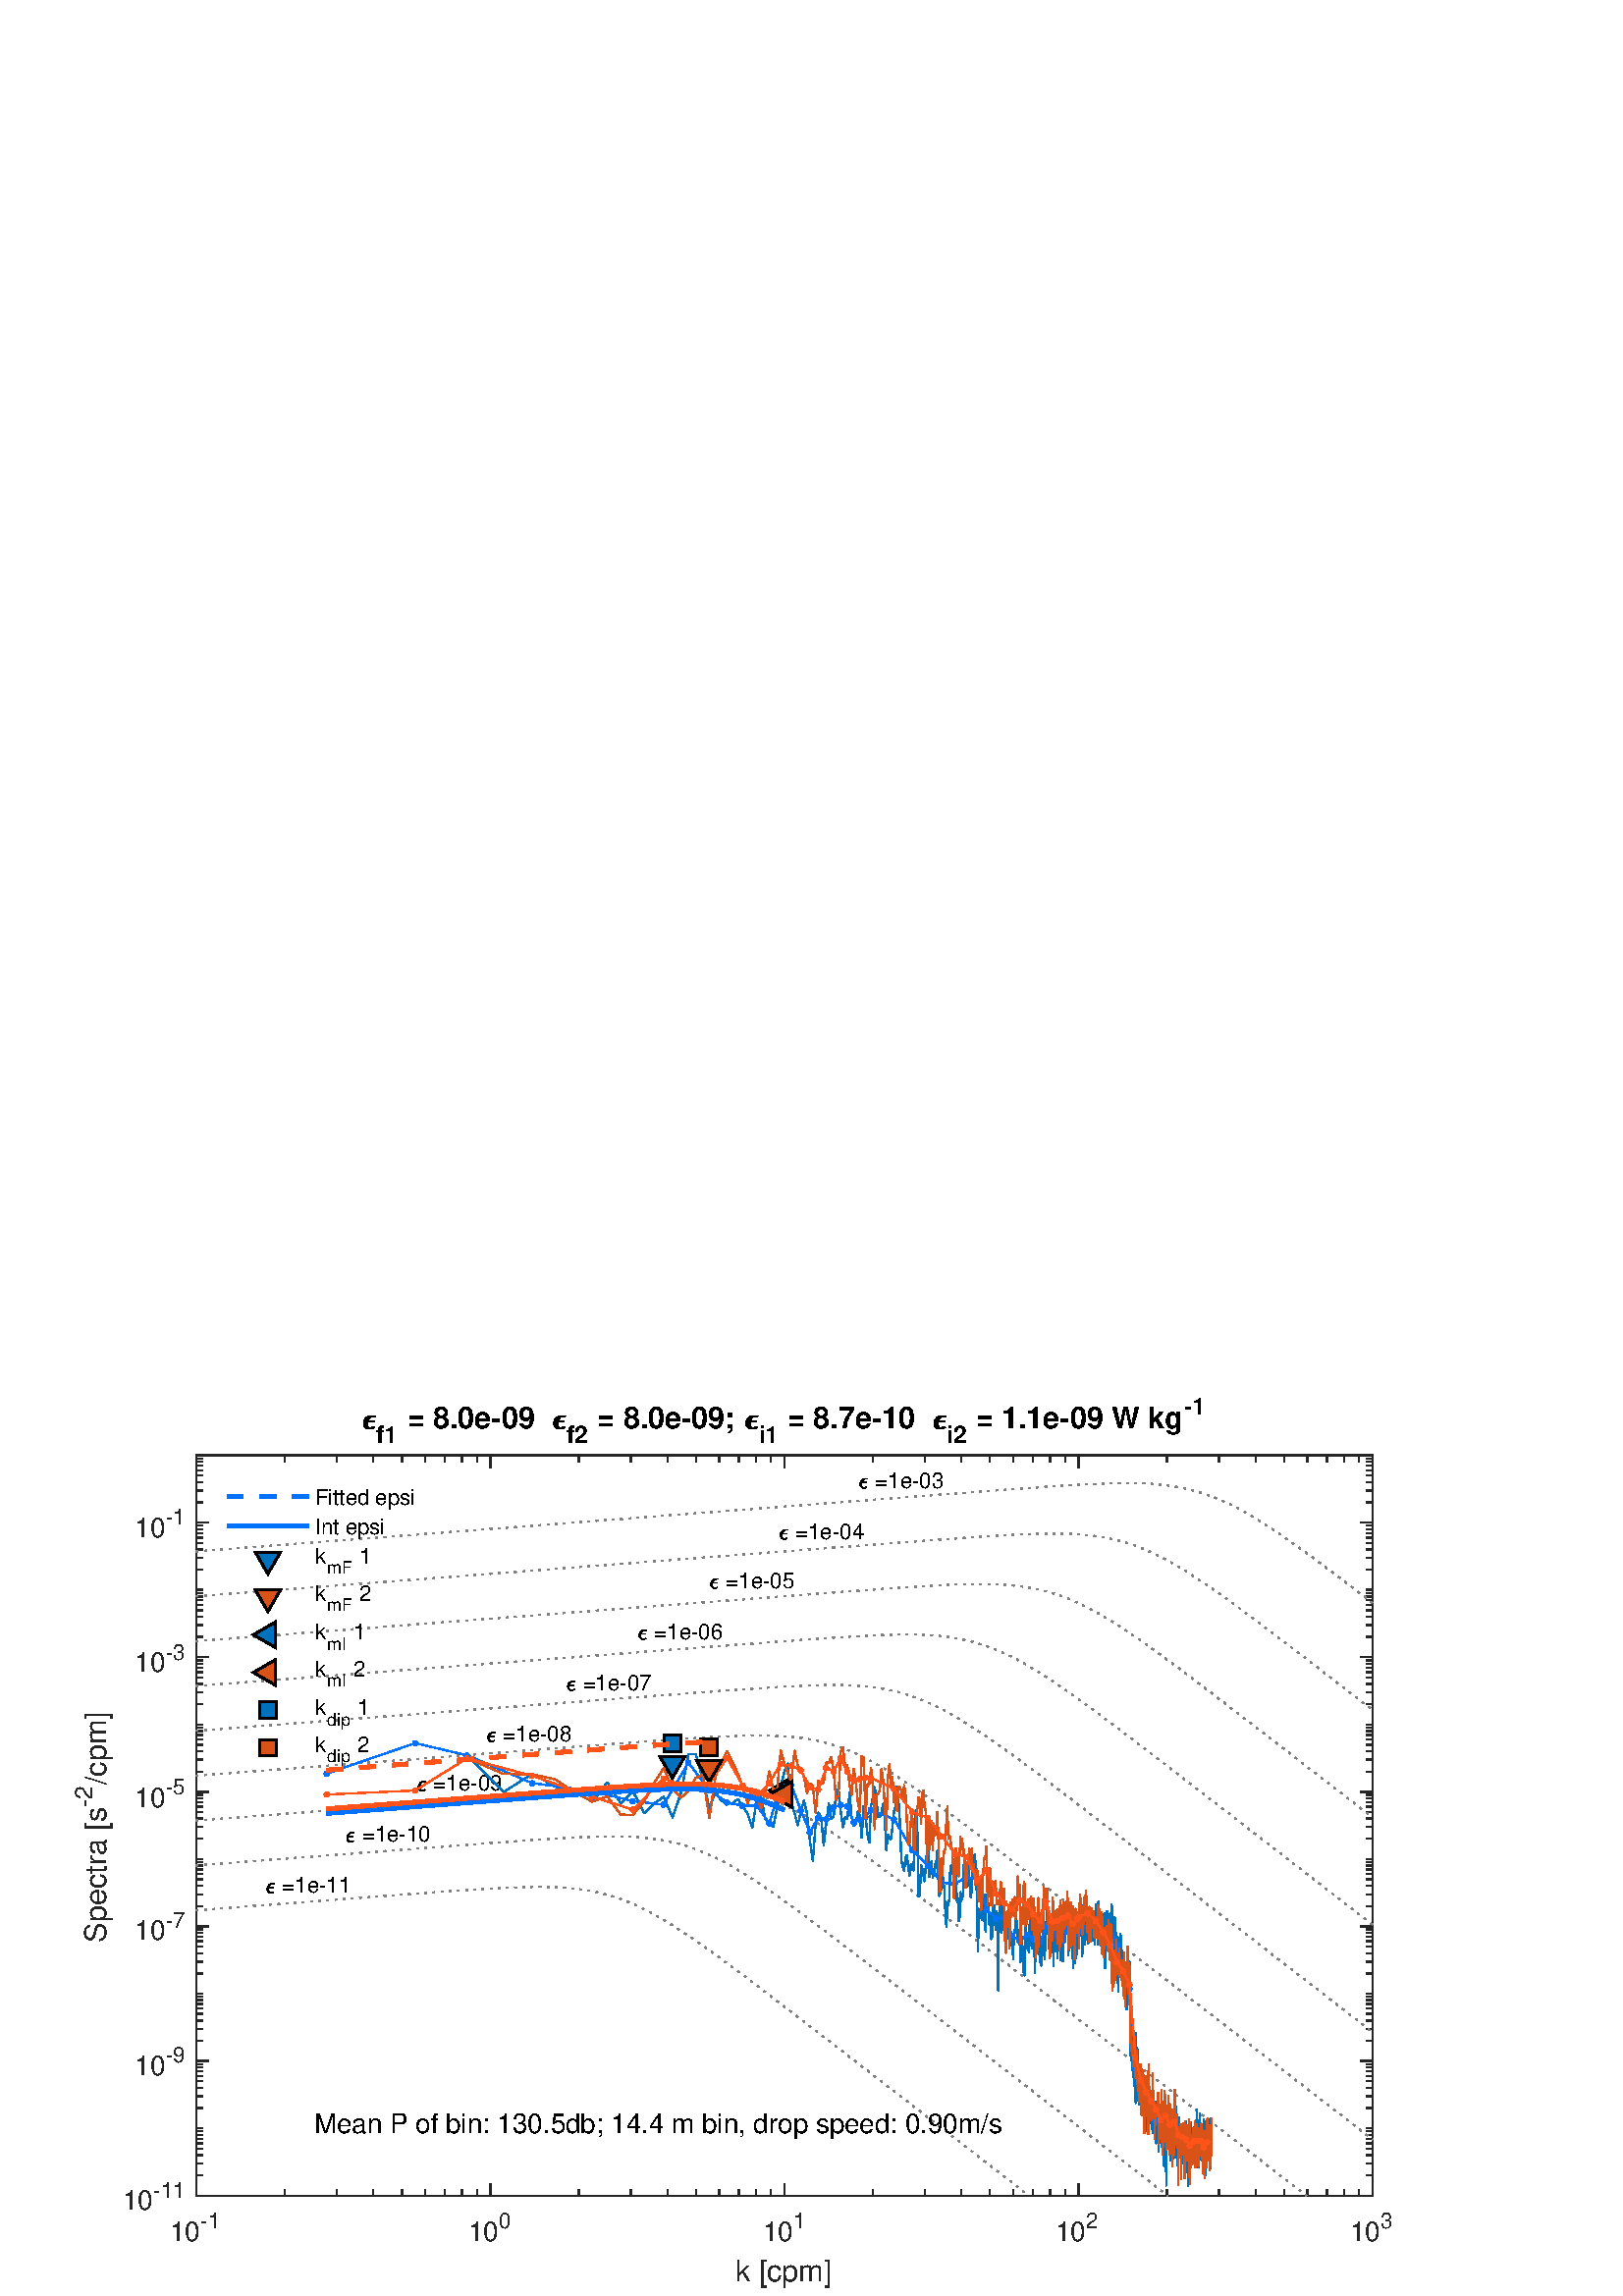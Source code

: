 %!PS-Adobe-3.0 EPSF-3.0
%%Pages: (atend)
%%BoundingBox:    27     3   511   330
%%LanguageLevel: 3
%%EndComments
%%BeginProlog
%%BeginResource: procset (Apache XML Graphics Std ProcSet) 1.2 0
%%Version: 1.2 0
%%Copyright: (Copyright 2001-2003,2010 The Apache Software Foundation. License terms: http://www.apache.org/licenses/LICENSE-2.0)
/bd{bind def}bind def
/ld{load def}bd
/GR/grestore ld
/GS/gsave ld
/RM/rmoveto ld
/C/curveto ld
/t/show ld
/L/lineto ld
/ML/setmiterlimit ld
/CT/concat ld
/f/fill ld
/N/newpath ld
/S/stroke ld
/CC/setcmykcolor ld
/A/ashow ld
/cp/closepath ld
/RC/setrgbcolor ld
/LJ/setlinejoin ld
/GC/setgray ld
/LW/setlinewidth ld
/M/moveto ld
/re {4 2 roll M
1 index 0 rlineto
0 exch rlineto
neg 0 rlineto
cp } bd
/_ctm matrix def
/_tm matrix def
/BT { _ctm currentmatrix pop matrix _tm copy pop 0 0 moveto } bd
/ET { _ctm setmatrix } bd
/iTm { _ctm setmatrix _tm concat } bd
/Tm { _tm astore pop iTm 0 0 moveto } bd
/ux 0.0 def
/uy 0.0 def
/F {
  /Tp exch def
  /Tf exch def
  Tf findfont Tp scalefont setfont
  /cf Tf def  /cs Tp def
} bd
/ULS {currentpoint /uy exch def /ux exch def} bd
/ULE {
  /Tcx currentpoint pop def
  gsave
  newpath
  cf findfont cs scalefont dup
  /FontMatrix get 0 get /Ts exch def /FontInfo get dup
  /UnderlinePosition get Ts mul /To exch def
  /UnderlineThickness get Ts mul /Tt exch def
  ux uy To add moveto  Tcx uy To add lineto
  Tt setlinewidth stroke
  grestore
} bd
/OLE {
  /Tcx currentpoint pop def
  gsave
  newpath
  cf findfont cs scalefont dup
  /FontMatrix get 0 get /Ts exch def /FontInfo get dup
  /UnderlinePosition get Ts mul /To exch def
  /UnderlineThickness get Ts mul /Tt exch def
  ux uy To add cs add moveto Tcx uy To add cs add lineto
  Tt setlinewidth stroke
  grestore
} bd
/SOE {
  /Tcx currentpoint pop def
  gsave
  newpath
  cf findfont cs scalefont dup
  /FontMatrix get 0 get /Ts exch def /FontInfo get dup
  /UnderlinePosition get Ts mul /To exch def
  /UnderlineThickness get Ts mul /Tt exch def
  ux uy To add cs 10 mul 26 idiv add moveto Tcx uy To add cs 10 mul 26 idiv add lineto
  Tt setlinewidth stroke
  grestore
} bd
/QT {
/Y22 exch store
/X22 exch store
/Y21 exch store
/X21 exch store
currentpoint
/Y21 load 2 mul add 3 div exch
/X21 load 2 mul add 3 div exch
/X21 load 2 mul /X22 load add 3 div
/Y21 load 2 mul /Y22 load add 3 div
/X22 load /Y22 load curveto
} bd
/SSPD {
dup length /d exch dict def
{
/v exch def
/k exch def
currentpagedevice k known {
/cpdv currentpagedevice k get def
v cpdv ne {
/upd false def
/nullv v type /nulltype eq def
/nullcpdv cpdv type /nulltype eq def
nullv nullcpdv or
{
/upd true def
} {
/sametype v type cpdv type eq def
sametype {
v type /arraytype eq {
/vlen v length def
/cpdvlen cpdv length def
vlen cpdvlen eq {
0 1 vlen 1 sub {
/i exch def
/obj v i get def
/cpdobj cpdv i get def
obj cpdobj ne {
/upd true def
exit
} if
} for
} {
/upd true def
} ifelse
} {
v type /dicttype eq {
v {
/dv exch def
/dk exch def
/cpddv cpdv dk get def
dv cpddv ne {
/upd true def
exit
} if
} forall
} {
/upd true def
} ifelse
} ifelse
} if
} ifelse
upd true eq {
d k v put
} if
} if
} if
} forall
d length 0 gt {
d setpagedevice
} if
} bd
/RE { % /NewFontName [NewEncodingArray] /FontName RE -
  findfont dup length dict begin
  {
    1 index /FID ne
    {def} {pop pop} ifelse
  } forall
  /Encoding exch def
  /FontName 1 index def
  currentdict definefont pop
  end
} bind def
%%EndResource
%%BeginResource: procset (Apache XML Graphics EPS ProcSet) 1.0 0
%%Version: 1.0 0
%%Copyright: (Copyright 2002-2003 The Apache Software Foundation. License terms: http://www.apache.org/licenses/LICENSE-2.0)
/BeginEPSF { %def
/b4_Inc_state save def         % Save state for cleanup
/dict_count countdictstack def % Count objects on dict stack
/op_count count 1 sub def      % Count objects on operand stack
userdict begin                 % Push userdict on dict stack
/showpage { } def              % Redefine showpage, { } = null proc
0 setgray 0 setlinecap         % Prepare graphics state
1 setlinewidth 0 setlinejoin
10 setmiterlimit [ ] 0 setdash newpath
/languagelevel where           % If level not equal to 1 then
{pop languagelevel             % set strokeadjust and
1 ne                           % overprint to their defaults.
{false setstrokeadjust false setoverprint
} if
} if
} bd
/EndEPSF { %def
count op_count sub {pop} repeat            % Clean up stacks
countdictstack dict_count sub {end} repeat
b4_Inc_state restore
} bd
%%EndResource
%FOPBeginFontDict
%%IncludeResource: font Courier-Oblique
%%IncludeResource: font Courier-BoldOblique
%%IncludeResource: font Courier-Bold
%%IncludeResource: font ZapfDingbats
%%IncludeResource: font Symbol
%%IncludeResource: font Helvetica
%%IncludeResource: font Helvetica-Oblique
%%IncludeResource: font Helvetica-Bold
%%IncludeResource: font Helvetica-BoldOblique
%%IncludeResource: font Times-Roman
%%IncludeResource: font Times-Italic
%%IncludeResource: font Times-Bold
%%IncludeResource: font Times-BoldItalic
%%IncludeResource: font Courier
%FOPEndFontDict
%%BeginResource: encoding WinAnsiEncoding
/WinAnsiEncoding [
/.notdef /.notdef /.notdef /.notdef /.notdef
/.notdef /.notdef /.notdef /.notdef /.notdef
/.notdef /.notdef /.notdef /.notdef /.notdef
/.notdef /.notdef /.notdef /.notdef /.notdef
/.notdef /.notdef /.notdef /.notdef /.notdef
/.notdef /.notdef /.notdef /.notdef /.notdef
/.notdef /.notdef /space /exclam /quotedbl
/numbersign /dollar /percent /ampersand /quotesingle
/parenleft /parenright /asterisk /plus /comma
/hyphen /period /slash /zero /one
/two /three /four /five /six
/seven /eight /nine /colon /semicolon
/less /equal /greater /question /at
/A /B /C /D /E
/F /G /H /I /J
/K /L /M /N /O
/P /Q /R /S /T
/U /V /W /X /Y
/Z /bracketleft /backslash /bracketright /asciicircum
/underscore /quoteleft /a /b /c
/d /e /f /g /h
/i /j /k /l /m
/n /o /p /q /r
/s /t /u /v /w
/x /y /z /braceleft /bar
/braceright /asciitilde /bullet /Euro /bullet
/quotesinglbase /florin /quotedblbase /ellipsis /dagger
/daggerdbl /circumflex /perthousand /Scaron /guilsinglleft
/OE /bullet /Zcaron /bullet /bullet
/quoteleft /quoteright /quotedblleft /quotedblright /bullet
/endash /emdash /asciitilde /trademark /scaron
/guilsinglright /oe /bullet /zcaron /Ydieresis
/space /exclamdown /cent /sterling /currency
/yen /brokenbar /section /dieresis /copyright
/ordfeminine /guillemotleft /logicalnot /sfthyphen /registered
/macron /degree /plusminus /twosuperior /threesuperior
/acute /mu /paragraph /middot /cedilla
/onesuperior /ordmasculine /guillemotright /onequarter /onehalf
/threequarters /questiondown /Agrave /Aacute /Acircumflex
/Atilde /Adieresis /Aring /AE /Ccedilla
/Egrave /Eacute /Ecircumflex /Edieresis /Igrave
/Iacute /Icircumflex /Idieresis /Eth /Ntilde
/Ograve /Oacute /Ocircumflex /Otilde /Odieresis
/multiply /Oslash /Ugrave /Uacute /Ucircumflex
/Udieresis /Yacute /Thorn /germandbls /agrave
/aacute /acircumflex /atilde /adieresis /aring
/ae /ccedilla /egrave /eacute /ecircumflex
/edieresis /igrave /iacute /icircumflex /idieresis
/eth /ntilde /ograve /oacute /ocircumflex
/otilde /odieresis /divide /oslash /ugrave
/uacute /ucircumflex /udieresis /yacute /thorn
/ydieresis
] def
%%EndResource
%FOPBeginFontReencode
/Courier-Oblique findfont
dup length dict begin
  {1 index /FID ne {def} {pop pop} ifelse} forall
  /Encoding WinAnsiEncoding def
  currentdict
end
/Courier-Oblique exch definefont pop
/Courier-BoldOblique findfont
dup length dict begin
  {1 index /FID ne {def} {pop pop} ifelse} forall
  /Encoding WinAnsiEncoding def
  currentdict
end
/Courier-BoldOblique exch definefont pop
/Courier-Bold findfont
dup length dict begin
  {1 index /FID ne {def} {pop pop} ifelse} forall
  /Encoding WinAnsiEncoding def
  currentdict
end
/Courier-Bold exch definefont pop
/Helvetica findfont
dup length dict begin
  {1 index /FID ne {def} {pop pop} ifelse} forall
  /Encoding WinAnsiEncoding def
  currentdict
end
/Helvetica exch definefont pop
/Helvetica-Oblique findfont
dup length dict begin
  {1 index /FID ne {def} {pop pop} ifelse} forall
  /Encoding WinAnsiEncoding def
  currentdict
end
/Helvetica-Oblique exch definefont pop
/Helvetica-Bold findfont
dup length dict begin
  {1 index /FID ne {def} {pop pop} ifelse} forall
  /Encoding WinAnsiEncoding def
  currentdict
end
/Helvetica-Bold exch definefont pop
/Helvetica-BoldOblique findfont
dup length dict begin
  {1 index /FID ne {def} {pop pop} ifelse} forall
  /Encoding WinAnsiEncoding def
  currentdict
end
/Helvetica-BoldOblique exch definefont pop
/Times-Roman findfont
dup length dict begin
  {1 index /FID ne {def} {pop pop} ifelse} forall
  /Encoding WinAnsiEncoding def
  currentdict
end
/Times-Roman exch definefont pop
/Times-Italic findfont
dup length dict begin
  {1 index /FID ne {def} {pop pop} ifelse} forall
  /Encoding WinAnsiEncoding def
  currentdict
end
/Times-Italic exch definefont pop
/Times-Bold findfont
dup length dict begin
  {1 index /FID ne {def} {pop pop} ifelse} forall
  /Encoding WinAnsiEncoding def
  currentdict
end
/Times-Bold exch definefont pop
/Times-BoldItalic findfont
dup length dict begin
  {1 index /FID ne {def} {pop pop} ifelse} forall
  /Encoding WinAnsiEncoding def
  currentdict
end
/Times-BoldItalic exch definefont pop
/Courier findfont
dup length dict begin
  {1 index /FID ne {def} {pop pop} ifelse} forall
  /Encoding WinAnsiEncoding def
  currentdict
end
/Courier exch definefont pop
%FOPEndFontReencode
%%EndProlog
%%Page: 1 1
%%PageBoundingBox: 0 0 556 333
%%BeginPageSetup
[1 0 0 -1 0 333] CT
%%EndPageSetup
GS
[0.75 0 0 0.75 0 -0.071] CT
1 GC
N
0 0 741 444 re
f
GR
GS
[0.75 0 0 0.75 0 -0.071] CT
1 GC
N
0 0 741 444 re
f
GR
GS
[0.75 0 0 0.75 0 -0.071] CT
1 GC
N
96 395 M
671 395 L
671 33 L
96 33 L
cp
f
GR
GS
[0.75 0 0 0.75 0 -0.071] CT
0.149 GC
2 setlinecap
1 LJ
0.667 LW
N
96 395 M
671 395 L
S
GR
GS
[0.75 0 0 0.75 0 -0.071] CT
0.149 GC
2 setlinecap
1 LJ
0.667 LW
N
96 33 M
671 33 L
S
GR
GS
[0.75 0 0 0.75 0 -0.071] CT
0.149 GC
2 setlinecap
1 LJ
0.667 LW
N
96 395 M
96 389.25 L
S
GR
GS
[0.75 0 0 0.75 0 -0.071] CT
0.149 GC
2 setlinecap
1 LJ
0.667 LW
N
239.75 395 M
239.75 389.25 L
S
GR
GS
[0.75 0 0 0.75 0 -0.071] CT
0.149 GC
2 setlinecap
1 LJ
0.667 LW
N
383.5 395 M
383.5 389.25 L
S
GR
GS
[0.75 0 0 0.75 0 -0.071] CT
0.149 GC
2 setlinecap
1 LJ
0.667 LW
N
527.25 395 M
527.25 389.25 L
S
GR
GS
[0.75 0 0 0.75 0 -0.071] CT
0.149 GC
2 setlinecap
1 LJ
0.667 LW
N
671 395 M
671 389.25 L
S
GR
GS
[0.75 0 0 0.75 0 -0.071] CT
0.149 GC
2 setlinecap
1 LJ
0.667 LW
N
96 33 M
96 38.75 L
S
GR
GS
[0.75 0 0 0.75 0 -0.071] CT
0.149 GC
2 setlinecap
1 LJ
0.667 LW
N
239.75 33 M
239.75 38.75 L
S
GR
GS
[0.75 0 0 0.75 0 -0.071] CT
0.149 GC
2 setlinecap
1 LJ
0.667 LW
N
383.5 33 M
383.5 38.75 L
S
GR
GS
[0.75 0 0 0.75 0 -0.071] CT
0.149 GC
2 setlinecap
1 LJ
0.667 LW
N
527.25 33 M
527.25 38.75 L
S
GR
GS
[0.75 0 0 0.75 0 -0.071] CT
0.149 GC
2 setlinecap
1 LJ
0.667 LW
N
671 33 M
671 38.75 L
S
GR
GS
[0.75 0 0 0.75 0 -0.071] CT
0.149 GC
2 setlinecap
1 LJ
0.667 LW
N
96 395 M
96 392.125 L
S
GR
GS
[0.75 0 0 0.75 0 -0.071] CT
0.149 GC
2 setlinecap
1 LJ
0.667 LW
N
139.273 395 M
139.273 392.125 L
S
GR
GS
[0.75 0 0 0.75 0 -0.071] CT
0.149 GC
2 setlinecap
1 LJ
0.667 LW
N
164.586 395 M
164.586 392.125 L
S
GR
GS
[0.75 0 0 0.75 0 -0.071] CT
0.149 GC
2 setlinecap
1 LJ
0.667 LW
N
182.546 395 M
182.546 392.125 L
S
GR
GS
[0.75 0 0 0.75 0 -0.071] CT
0.149 GC
2 setlinecap
1 LJ
0.667 LW
N
196.477 395 M
196.477 392.125 L
S
GR
GS
[0.75 0 0 0.75 0 -0.071] CT
0.149 GC
2 setlinecap
1 LJ
0.667 LW
N
207.859 395 M
207.859 392.125 L
S
GR
GS
[0.75 0 0 0.75 0 -0.071] CT
0.149 GC
2 setlinecap
1 LJ
0.667 LW
N
217.483 395 M
217.483 392.125 L
S
GR
GS
[0.75 0 0 0.75 0 -0.071] CT
0.149 GC
2 setlinecap
1 LJ
0.667 LW
N
225.819 395 M
225.819 392.125 L
S
GR
GS
[0.75 0 0 0.75 0 -0.071] CT
0.149 GC
2 setlinecap
1 LJ
0.667 LW
N
233.172 395 M
233.172 392.125 L
S
GR
GS
[0.75 0 0 0.75 0 -0.071] CT
0.149 GC
2 setlinecap
1 LJ
0.667 LW
N
239.75 395 M
239.75 392.125 L
S
GR
GS
[0.75 0 0 0.75 0 -0.071] CT
0.149 GC
2 setlinecap
1 LJ
0.667 LW
N
283.023 395 M
283.023 392.125 L
S
GR
GS
[0.75 0 0 0.75 0 -0.071] CT
0.149 GC
2 setlinecap
1 LJ
0.667 LW
N
308.336 395 M
308.336 392.125 L
S
GR
GS
[0.75 0 0 0.75 0 -0.071] CT
0.149 GC
2 setlinecap
1 LJ
0.667 LW
N
326.296 395 M
326.296 392.125 L
S
GR
GS
[0.75 0 0 0.75 0 -0.071] CT
0.149 GC
2 setlinecap
1 LJ
0.667 LW
N
340.227 395 M
340.227 392.125 L
S
GR
GS
[0.75 0 0 0.75 0 -0.071] CT
0.149 GC
2 setlinecap
1 LJ
0.667 LW
N
351.609 395 M
351.609 392.125 L
S
GR
GS
[0.75 0 0 0.75 0 -0.071] CT
0.149 GC
2 setlinecap
1 LJ
0.667 LW
N
361.233 395 M
361.233 392.125 L
S
GR
GS
[0.75 0 0 0.75 0 -0.071] CT
0.149 GC
2 setlinecap
1 LJ
0.667 LW
N
369.569 395 M
369.569 392.125 L
S
GR
GS
[0.75 0 0 0.75 0 -0.071] CT
0.149 GC
2 setlinecap
1 LJ
0.667 LW
N
376.922 395 M
376.922 392.125 L
S
GR
GS
[0.75 0 0 0.75 0 -0.071] CT
0.149 GC
2 setlinecap
1 LJ
0.667 LW
N
383.5 395 M
383.5 392.125 L
S
GR
GS
[0.75 0 0 0.75 0 -0.071] CT
0.149 GC
2 setlinecap
1 LJ
0.667 LW
N
426.773 395 M
426.773 392.125 L
S
GR
GS
[0.75 0 0 0.75 0 -0.071] CT
0.149 GC
2 setlinecap
1 LJ
0.667 LW
N
452.086 395 M
452.086 392.125 L
S
GR
GS
[0.75 0 0 0.75 0 -0.071] CT
0.149 GC
2 setlinecap
1 LJ
0.667 LW
N
470.046 395 M
470.046 392.125 L
S
GR
GS
[0.75 0 0 0.75 0 -0.071] CT
0.149 GC
2 setlinecap
1 LJ
0.667 LW
N
483.977 395 M
483.977 392.125 L
S
GR
GS
[0.75 0 0 0.75 0 -0.071] CT
0.149 GC
2 setlinecap
1 LJ
0.667 LW
N
495.359 395 M
495.359 392.125 L
S
GR
GS
[0.75 0 0 0.75 0 -0.071] CT
0.149 GC
2 setlinecap
1 LJ
0.667 LW
N
504.983 395 M
504.983 392.125 L
S
GR
GS
[0.75 0 0 0.75 0 -0.071] CT
0.149 GC
2 setlinecap
1 LJ
0.667 LW
N
513.319 395 M
513.319 392.125 L
S
GR
GS
[0.75 0 0 0.75 0 -0.071] CT
0.149 GC
2 setlinecap
1 LJ
0.667 LW
N
520.672 395 M
520.672 392.125 L
S
GR
GS
[0.75 0 0 0.75 0 -0.071] CT
0.149 GC
2 setlinecap
1 LJ
0.667 LW
N
527.25 395 M
527.25 392.125 L
S
GR
GS
[0.75 0 0 0.75 0 -0.071] CT
0.149 GC
2 setlinecap
1 LJ
0.667 LW
N
570.523 395 M
570.523 392.125 L
S
GR
GS
[0.75 0 0 0.75 0 -0.071] CT
0.149 GC
2 setlinecap
1 LJ
0.667 LW
N
595.836 395 M
595.836 392.125 L
S
GR
GS
[0.75 0 0 0.75 0 -0.071] CT
0.149 GC
2 setlinecap
1 LJ
0.667 LW
N
613.796 395 M
613.796 392.125 L
S
GR
GS
[0.75 0 0 0.75 0 -0.071] CT
0.149 GC
2 setlinecap
1 LJ
0.667 LW
N
627.727 395 M
627.727 392.125 L
S
GR
GS
[0.75 0 0 0.75 0 -0.071] CT
0.149 GC
2 setlinecap
1 LJ
0.667 LW
N
639.109 395 M
639.109 392.125 L
S
GR
GS
[0.75 0 0 0.75 0 -0.071] CT
0.149 GC
2 setlinecap
1 LJ
0.667 LW
N
648.733 395 M
648.733 392.125 L
S
GR
GS
[0.75 0 0 0.75 0 -0.071] CT
0.149 GC
2 setlinecap
1 LJ
0.667 LW
N
657.069 395 M
657.069 392.125 L
S
GR
GS
[0.75 0 0 0.75 0 -0.071] CT
0.149 GC
2 setlinecap
1 LJ
0.667 LW
N
664.422 395 M
664.422 392.125 L
S
GR
GS
[0.75 0 0 0.75 0 -0.071] CT
0.149 GC
2 setlinecap
1 LJ
0.667 LW
N
671 395 M
671 392.125 L
S
GR
GS
[0.75 0 0 0.75 0 -0.071] CT
0.149 GC
2 setlinecap
1 LJ
0.667 LW
N
96 33 M
96 35.875 L
S
GR
GS
[0.75 0 0 0.75 0 -0.071] CT
0.149 GC
2 setlinecap
1 LJ
0.667 LW
N
139.273 33 M
139.273 35.875 L
S
GR
GS
[0.75 0 0 0.75 0 -0.071] CT
0.149 GC
2 setlinecap
1 LJ
0.667 LW
N
164.586 33 M
164.586 35.875 L
S
GR
GS
[0.75 0 0 0.75 0 -0.071] CT
0.149 GC
2 setlinecap
1 LJ
0.667 LW
N
182.546 33 M
182.546 35.875 L
S
GR
GS
[0.75 0 0 0.75 0 -0.071] CT
0.149 GC
2 setlinecap
1 LJ
0.667 LW
N
196.477 33 M
196.477 35.875 L
S
GR
GS
[0.75 0 0 0.75 0 -0.071] CT
0.149 GC
2 setlinecap
1 LJ
0.667 LW
N
207.859 33 M
207.859 35.875 L
S
GR
GS
[0.75 0 0 0.75 0 -0.071] CT
0.149 GC
2 setlinecap
1 LJ
0.667 LW
N
217.483 33 M
217.483 35.875 L
S
GR
GS
[0.75 0 0 0.75 0 -0.071] CT
0.149 GC
2 setlinecap
1 LJ
0.667 LW
N
225.819 33 M
225.819 35.875 L
S
GR
GS
[0.75 0 0 0.75 0 -0.071] CT
0.149 GC
2 setlinecap
1 LJ
0.667 LW
N
233.172 33 M
233.172 35.875 L
S
GR
GS
[0.75 0 0 0.75 0 -0.071] CT
0.149 GC
2 setlinecap
1 LJ
0.667 LW
N
239.75 33 M
239.75 35.875 L
S
GR
GS
[0.75 0 0 0.75 0 -0.071] CT
0.149 GC
2 setlinecap
1 LJ
0.667 LW
N
283.023 33 M
283.023 35.875 L
S
GR
GS
[0.75 0 0 0.75 0 -0.071] CT
0.149 GC
2 setlinecap
1 LJ
0.667 LW
N
308.336 33 M
308.336 35.875 L
S
GR
GS
[0.75 0 0 0.75 0 -0.071] CT
0.149 GC
2 setlinecap
1 LJ
0.667 LW
N
326.296 33 M
326.296 35.875 L
S
GR
GS
[0.75 0 0 0.75 0 -0.071] CT
0.149 GC
2 setlinecap
1 LJ
0.667 LW
N
340.227 33 M
340.227 35.875 L
S
GR
GS
[0.75 0 0 0.75 0 -0.071] CT
0.149 GC
2 setlinecap
1 LJ
0.667 LW
N
351.609 33 M
351.609 35.875 L
S
GR
GS
[0.75 0 0 0.75 0 -0.071] CT
0.149 GC
2 setlinecap
1 LJ
0.667 LW
N
361.233 33 M
361.233 35.875 L
S
GR
GS
[0.75 0 0 0.75 0 -0.071] CT
0.149 GC
2 setlinecap
1 LJ
0.667 LW
N
369.569 33 M
369.569 35.875 L
S
GR
GS
[0.75 0 0 0.75 0 -0.071] CT
0.149 GC
2 setlinecap
1 LJ
0.667 LW
N
376.922 33 M
376.922 35.875 L
S
GR
GS
[0.75 0 0 0.75 0 -0.071] CT
0.149 GC
2 setlinecap
1 LJ
0.667 LW
N
383.5 33 M
383.5 35.875 L
S
GR
GS
[0.75 0 0 0.75 0 -0.071] CT
0.149 GC
2 setlinecap
1 LJ
0.667 LW
N
426.773 33 M
426.773 35.875 L
S
GR
GS
[0.75 0 0 0.75 0 -0.071] CT
0.149 GC
2 setlinecap
1 LJ
0.667 LW
N
452.086 33 M
452.086 35.875 L
S
GR
GS
[0.75 0 0 0.75 0 -0.071] CT
0.149 GC
2 setlinecap
1 LJ
0.667 LW
N
470.046 33 M
470.046 35.875 L
S
GR
GS
[0.75 0 0 0.75 0 -0.071] CT
0.149 GC
2 setlinecap
1 LJ
0.667 LW
N
483.977 33 M
483.977 35.875 L
S
GR
GS
[0.75 0 0 0.75 0 -0.071] CT
0.149 GC
2 setlinecap
1 LJ
0.667 LW
N
495.359 33 M
495.359 35.875 L
S
GR
GS
[0.75 0 0 0.75 0 -0.071] CT
0.149 GC
2 setlinecap
1 LJ
0.667 LW
N
504.983 33 M
504.983 35.875 L
S
GR
GS
[0.75 0 0 0.75 0 -0.071] CT
0.149 GC
2 setlinecap
1 LJ
0.667 LW
N
513.319 33 M
513.319 35.875 L
S
GR
GS
[0.75 0 0 0.75 0 -0.071] CT
0.149 GC
2 setlinecap
1 LJ
0.667 LW
N
520.672 33 M
520.672 35.875 L
S
GR
GS
[0.75 0 0 0.75 0 -0.071] CT
0.149 GC
2 setlinecap
1 LJ
0.667 LW
N
527.25 33 M
527.25 35.875 L
S
GR
GS
[0.75 0 0 0.75 0 -0.071] CT
0.149 GC
2 setlinecap
1 LJ
0.667 LW
N
570.523 33 M
570.523 35.875 L
S
GR
GS
[0.75 0 0 0.75 0 -0.071] CT
0.149 GC
2 setlinecap
1 LJ
0.667 LW
N
595.836 33 M
595.836 35.875 L
S
GR
GS
[0.75 0 0 0.75 0 -0.071] CT
0.149 GC
2 setlinecap
1 LJ
0.667 LW
N
613.796 33 M
613.796 35.875 L
S
GR
GS
[0.75 0 0 0.75 0 -0.071] CT
0.149 GC
2 setlinecap
1 LJ
0.667 LW
N
627.727 33 M
627.727 35.875 L
S
GR
GS
[0.75 0 0 0.75 0 -0.071] CT
0.149 GC
2 setlinecap
1 LJ
0.667 LW
N
639.109 33 M
639.109 35.875 L
S
GR
GS
[0.75 0 0 0.75 0 -0.071] CT
0.149 GC
2 setlinecap
1 LJ
0.667 LW
N
648.733 33 M
648.733 35.875 L
S
GR
GS
[0.75 0 0 0.75 0 -0.071] CT
0.149 GC
2 setlinecap
1 LJ
0.667 LW
N
657.069 33 M
657.069 35.875 L
S
GR
GS
[0.75 0 0 0.75 0 -0.071] CT
0.149 GC
2 setlinecap
1 LJ
0.667 LW
N
664.422 33 M
664.422 35.875 L
S
GR
GS
[0.75 0 0 0.75 0 -0.071] CT
0.149 GC
2 setlinecap
1 LJ
0.667 LW
N
671 33 M
671 35.875 L
S
GR
GS
[0.75 0 0 0.75 62.232 312.746] CT
0.149 GC
/Helvetica 13.333 F
GS
[1 0 0 1 0 0] CT
0 0 moveto 
1 -1 scale
(10) t 
GR
GR
GS
[0.75 0 0 0.75 73.479 308.245] CT
0.149 GC
/Helvetica 10.667 F
GS
[1 0 0 1 0 0] CT
0 0 moveto 
1 -1 scale
(-1) t 
GR
GR
GS
[0.75 0 0 0.75 171.701 312.746] CT
0.149 GC
/Helvetica 13.333 F
GS
[1 0 0 1 0 0] CT
0 0 moveto 
1 -1 scale
(10) t 
GR
GR
GS
[0.75 0 0 0.75 182.947 308.245] CT
0.149 GC
/Helvetica 10.667 F
GS
[1 0 0 1 0 0] CT
0 0 moveto 
1 -1 scale
(0) t 
GR
GR
GS
[0.75 0 0 0.75 279.67 312.746] CT
0.149 GC
/Helvetica 13.333 F
GS
[1 0 0 1 0 0] CT
0 0 moveto 
1 -1 scale
(10) t 
GR
GR
GS
[0.75 0 0 0.75 290.917 308.245] CT
0.149 GC
/Helvetica 10.667 F
GS
[1 0 0 1 0 0] CT
0 0 moveto 
1 -1 scale
(1) t 
GR
GR
GS
[0.75 0 0 0.75 386.889 312.746] CT
0.149 GC
/Helvetica 13.333 F
GS
[1 0 0 1 0 0] CT
0 0 moveto 
1 -1 scale
(10) t 
GR
GR
GS
[0.75 0 0 0.75 398.136 308.245] CT
0.149 GC
/Helvetica 10.667 F
GS
[1 0 0 1 0 0] CT
0 0 moveto 
1 -1 scale
(2) t 
GR
GR
GS
[0.75 0 0 0.75 494.858 312.746] CT
0.149 GC
/Helvetica 13.333 F
GS
[1 0 0 1 0 0] CT
0 0 moveto 
1 -1 scale
(10) t 
GR
GR
GS
[0.75 0 0 0.75 506.105 308.245] CT
0.149 GC
/Helvetica 10.667 F
GS
[1 0 0 1 0 0] CT
0 0 moveto 
1 -1 scale
(3) t 
GR
GR
GS
[0.75 0 0 0.75 287.543 316.246] CT
0.149 GC
/Helvetica 14.667 F
GS
[1 0 0 1 0 0] CT
-24 15 moveto 
1 -1 scale
(k [cpm]) t 
GR
GR
GS
[0.75 0 0 0.75 0 -0.071] CT
0.149 GC
2 setlinecap
1 LJ
0.667 LW
N
96 395 M
96 33 L
S
GR
GS
[0.75 0 0 0.75 0 -0.071] CT
0.149 GC
2 setlinecap
1 LJ
0.667 LW
N
671 395 M
671 33 L
S
GR
GS
[0.75 0 0 0.75 0 -0.071] CT
0.149 GC
2 setlinecap
1 LJ
0.667 LW
N
96 395 M
101.75 395 L
S
GR
GS
[0.75 0 0 0.75 0 -0.071] CT
0.149 GC
2 setlinecap
1 LJ
0.667 LW
N
96 329.182 M
101.75 329.182 L
S
GR
GS
[0.75 0 0 0.75 0 -0.071] CT
0.149 GC
2 setlinecap
1 LJ
0.667 LW
N
96 263.364 M
101.75 263.364 L
S
GR
GS
[0.75 0 0 0.75 0 -0.071] CT
0.149 GC
2 setlinecap
1 LJ
0.667 LW
N
96 197.545 M
101.75 197.545 L
S
GR
GS
[0.75 0 0 0.75 0 -0.071] CT
0.149 GC
2 setlinecap
1 LJ
0.667 LW
N
96 131.727 M
101.75 131.727 L
S
GR
GS
[0.75 0 0 0.75 0 -0.071] CT
0.149 GC
2 setlinecap
1 LJ
0.667 LW
N
96 65.909 M
101.75 65.909 L
S
GR
GS
[0.75 0 0 0.75 0 -0.071] CT
0.149 GC
2 setlinecap
1 LJ
0.667 LW
N
671 395 M
665.25 395 L
S
GR
GS
[0.75 0 0 0.75 0 -0.071] CT
0.149 GC
2 setlinecap
1 LJ
0.667 LW
N
671 329.182 M
665.25 329.182 L
S
GR
GS
[0.75 0 0 0.75 0 -0.071] CT
0.149 GC
2 setlinecap
1 LJ
0.667 LW
N
671 263.364 M
665.25 263.364 L
S
GR
GS
[0.75 0 0 0.75 0 -0.071] CT
0.149 GC
2 setlinecap
1 LJ
0.667 LW
N
671 197.545 M
665.25 197.545 L
S
GR
GS
[0.75 0 0 0.75 0 -0.071] CT
0.149 GC
2 setlinecap
1 LJ
0.667 LW
N
671 131.727 M
665.25 131.727 L
S
GR
GS
[0.75 0 0 0.75 0 -0.071] CT
0.149 GC
2 setlinecap
1 LJ
0.667 LW
N
671 65.909 M
665.25 65.909 L
S
GR
GS
[0.75 0 0 0.75 0 -0.071] CT
0.149 GC
2 setlinecap
1 LJ
0.667 LW
N
96 395 M
98.875 395 L
S
GR
GS
[0.75 0 0 0.75 0 -0.071] CT
0.149 GC
2 setlinecap
1 LJ
0.667 LW
N
96 385.093 M
98.875 385.093 L
S
GR
GS
[0.75 0 0 0.75 0 -0.071] CT
0.149 GC
2 setlinecap
1 LJ
0.667 LW
N
96 379.298 M
98.875 379.298 L
S
GR
GS
[0.75 0 0 0.75 0 -0.071] CT
0.149 GC
2 setlinecap
1 LJ
0.667 LW
N
96 375.187 M
98.875 375.187 L
S
GR
GS
[0.75 0 0 0.75 0 -0.071] CT
0.149 GC
2 setlinecap
1 LJ
0.667 LW
N
96 371.998 M
98.875 371.998 L
S
GR
GS
[0.75 0 0 0.75 0 -0.071] CT
0.149 GC
2 setlinecap
1 LJ
0.667 LW
N
96 369.392 M
98.875 369.392 L
S
GR
GS
[0.75 0 0 0.75 0 -0.071] CT
0.149 GC
2 setlinecap
1 LJ
0.667 LW
N
96 367.189 M
98.875 367.189 L
S
GR
GS
[0.75 0 0 0.75 0 -0.071] CT
0.149 GC
2 setlinecap
1 LJ
0.667 LW
N
96 365.28 M
98.875 365.28 L
S
GR
GS
[0.75 0 0 0.75 0 -0.071] CT
0.149 GC
2 setlinecap
1 LJ
0.667 LW
N
96 363.597 M
98.875 363.597 L
S
GR
GS
[0.75 0 0 0.75 0 -0.071] CT
0.149 GC
2 setlinecap
1 LJ
0.667 LW
N
96 362.091 M
98.875 362.091 L
S
GR
GS
[0.75 0 0 0.75 0 -0.071] CT
0.149 GC
2 setlinecap
1 LJ
0.667 LW
N
96 352.184 M
98.875 352.184 L
S
GR
GS
[0.75 0 0 0.75 0 -0.071] CT
0.149 GC
2 setlinecap
1 LJ
0.667 LW
N
96 346.389 M
98.875 346.389 L
S
GR
GS
[0.75 0 0 0.75 0 -0.071] CT
0.149 GC
2 setlinecap
1 LJ
0.667 LW
N
96 342.278 M
98.875 342.278 L
S
GR
GS
[0.75 0 0 0.75 0 -0.071] CT
0.149 GC
2 setlinecap
1 LJ
0.667 LW
N
96 339.088 M
98.875 339.088 L
S
GR
GS
[0.75 0 0 0.75 0 -0.071] CT
0.149 GC
2 setlinecap
1 LJ
0.667 LW
N
96 336.483 M
98.875 336.483 L
S
GR
GS
[0.75 0 0 0.75 0 -0.071] CT
0.149 GC
2 setlinecap
1 LJ
0.667 LW
N
96 334.28 M
98.875 334.28 L
S
GR
GS
[0.75 0 0 0.75 0 -0.071] CT
0.149 GC
2 setlinecap
1 LJ
0.667 LW
N
96 332.371 M
98.875 332.371 L
S
GR
GS
[0.75 0 0 0.75 0 -0.071] CT
0.149 GC
2 setlinecap
1 LJ
0.667 LW
N
96 330.688 M
98.875 330.688 L
S
GR
GS
[0.75 0 0 0.75 0 -0.071] CT
0.149 GC
2 setlinecap
1 LJ
0.667 LW
N
96 329.182 M
98.875 329.182 L
S
GR
GS
[0.75 0 0 0.75 0 -0.071] CT
0.149 GC
2 setlinecap
1 LJ
0.667 LW
N
96 319.275 M
98.875 319.275 L
S
GR
GS
[0.75 0 0 0.75 0 -0.071] CT
0.149 GC
2 setlinecap
1 LJ
0.667 LW
N
96 313.48 M
98.875 313.48 L
S
GR
GS
[0.75 0 0 0.75 0 -0.071] CT
0.149 GC
2 setlinecap
1 LJ
0.667 LW
N
96 309.369 M
98.875 309.369 L
S
GR
GS
[0.75 0 0 0.75 0 -0.071] CT
0.149 GC
2 setlinecap
1 LJ
0.667 LW
N
96 306.179 M
98.875 306.179 L
S
GR
GS
[0.75 0 0 0.75 0 -0.071] CT
0.149 GC
2 setlinecap
1 LJ
0.667 LW
N
96 303.574 M
98.875 303.574 L
S
GR
GS
[0.75 0 0 0.75 0 -0.071] CT
0.149 GC
2 setlinecap
1 LJ
0.667 LW
N
96 301.37 M
98.875 301.37 L
S
GR
GS
[0.75 0 0 0.75 0 -0.071] CT
0.149 GC
2 setlinecap
1 LJ
0.667 LW
N
96 299.462 M
98.875 299.462 L
S
GR
GS
[0.75 0 0 0.75 0 -0.071] CT
0.149 GC
2 setlinecap
1 LJ
0.667 LW
N
96 297.779 M
98.875 297.779 L
S
GR
GS
[0.75 0 0 0.75 0 -0.071] CT
0.149 GC
2 setlinecap
1 LJ
0.667 LW
N
96 296.273 M
98.875 296.273 L
S
GR
GS
[0.75 0 0 0.75 0 -0.071] CT
0.149 GC
2 setlinecap
1 LJ
0.667 LW
N
96 286.366 M
98.875 286.366 L
S
GR
GS
[0.75 0 0 0.75 0 -0.071] CT
0.149 GC
2 setlinecap
1 LJ
0.667 LW
N
96 280.571 M
98.875 280.571 L
S
GR
GS
[0.75 0 0 0.75 0 -0.071] CT
0.149 GC
2 setlinecap
1 LJ
0.667 LW
N
96 276.459 M
98.875 276.459 L
S
GR
GS
[0.75 0 0 0.75 0 -0.071] CT
0.149 GC
2 setlinecap
1 LJ
0.667 LW
N
96 273.27 M
98.875 273.27 L
S
GR
GS
[0.75 0 0 0.75 0 -0.071] CT
0.149 GC
2 setlinecap
1 LJ
0.667 LW
N
96 270.664 M
98.875 270.664 L
S
GR
GS
[0.75 0 0 0.75 0 -0.071] CT
0.149 GC
2 setlinecap
1 LJ
0.667 LW
N
96 268.461 M
98.875 268.461 L
S
GR
GS
[0.75 0 0 0.75 0 -0.071] CT
0.149 GC
2 setlinecap
1 LJ
0.667 LW
N
96 266.553 M
98.875 266.553 L
S
GR
GS
[0.75 0 0 0.75 0 -0.071] CT
0.149 GC
2 setlinecap
1 LJ
0.667 LW
N
96 264.869 M
98.875 264.869 L
S
GR
GS
[0.75 0 0 0.75 0 -0.071] CT
0.149 GC
2 setlinecap
1 LJ
0.667 LW
N
96 263.364 M
98.875 263.364 L
S
GR
GS
[0.75 0 0 0.75 0 -0.071] CT
0.149 GC
2 setlinecap
1 LJ
0.667 LW
N
96 253.457 M
98.875 253.457 L
S
GR
GS
[0.75 0 0 0.75 0 -0.071] CT
0.149 GC
2 setlinecap
1 LJ
0.667 LW
N
96 247.662 M
98.875 247.662 L
S
GR
GS
[0.75 0 0 0.75 0 -0.071] CT
0.149 GC
2 setlinecap
1 LJ
0.667 LW
N
96 243.55 M
98.875 243.55 L
S
GR
GS
[0.75 0 0 0.75 0 -0.071] CT
0.149 GC
2 setlinecap
1 LJ
0.667 LW
N
96 240.361 M
98.875 240.361 L
S
GR
GS
[0.75 0 0 0.75 0 -0.071] CT
0.149 GC
2 setlinecap
1 LJ
0.667 LW
N
96 237.755 M
98.875 237.755 L
S
GR
GS
[0.75 0 0 0.75 0 -0.071] CT
0.149 GC
2 setlinecap
1 LJ
0.667 LW
N
96 235.552 M
98.875 235.552 L
S
GR
GS
[0.75 0 0 0.75 0 -0.071] CT
0.149 GC
2 setlinecap
1 LJ
0.667 LW
N
96 233.644 M
98.875 233.644 L
S
GR
GS
[0.75 0 0 0.75 0 -0.071] CT
0.149 GC
2 setlinecap
1 LJ
0.667 LW
N
96 231.96 M
98.875 231.96 L
S
GR
GS
[0.75 0 0 0.75 0 -0.071] CT
0.149 GC
2 setlinecap
1 LJ
0.667 LW
N
96 230.455 M
98.875 230.455 L
S
GR
GS
[0.75 0 0 0.75 0 -0.071] CT
0.149 GC
2 setlinecap
1 LJ
0.667 LW
N
96 220.548 M
98.875 220.548 L
S
GR
GS
[0.75 0 0 0.75 0 -0.071] CT
0.149 GC
2 setlinecap
1 LJ
0.667 LW
N
96 214.753 M
98.875 214.753 L
S
GR
GS
[0.75 0 0 0.75 0 -0.071] CT
0.149 GC
2 setlinecap
1 LJ
0.667 LW
N
96 210.641 M
98.875 210.641 L
S
GR
GS
[0.75 0 0 0.75 0 -0.071] CT
0.149 GC
2 setlinecap
1 LJ
0.667 LW
N
96 207.452 M
98.875 207.452 L
S
GR
GS
[0.75 0 0 0.75 0 -0.071] CT
0.149 GC
2 setlinecap
1 LJ
0.667 LW
N
96 204.846 M
98.875 204.846 L
S
GR
GS
[0.75 0 0 0.75 0 -0.071] CT
0.149 GC
2 setlinecap
1 LJ
0.667 LW
N
96 202.643 M
98.875 202.643 L
S
GR
GS
[0.75 0 0 0.75 0 -0.071] CT
0.149 GC
2 setlinecap
1 LJ
0.667 LW
N
96 200.735 M
98.875 200.735 L
S
GR
GS
[0.75 0 0 0.75 0 -0.071] CT
0.149 GC
2 setlinecap
1 LJ
0.667 LW
N
96 199.051 M
98.875 199.051 L
S
GR
GS
[0.75 0 0 0.75 0 -0.071] CT
0.149 GC
2 setlinecap
1 LJ
0.667 LW
N
96 197.545 M
98.875 197.545 L
S
GR
GS
[0.75 0 0 0.75 0 -0.071] CT
0.149 GC
2 setlinecap
1 LJ
0.667 LW
N
96 187.639 M
98.875 187.639 L
S
GR
GS
[0.75 0 0 0.75 0 -0.071] CT
0.149 GC
2 setlinecap
1 LJ
0.667 LW
N
96 181.844 M
98.875 181.844 L
S
GR
GS
[0.75 0 0 0.75 0 -0.071] CT
0.149 GC
2 setlinecap
1 LJ
0.667 LW
N
96 177.732 M
98.875 177.732 L
S
GR
GS
[0.75 0 0 0.75 0 -0.071] CT
0.149 GC
2 setlinecap
1 LJ
0.667 LW
N
96 174.543 M
98.875 174.543 L
S
GR
GS
[0.75 0 0 0.75 0 -0.071] CT
0.149 GC
2 setlinecap
1 LJ
0.667 LW
N
96 171.937 M
98.875 171.937 L
S
GR
GS
[0.75 0 0 0.75 0 -0.071] CT
0.149 GC
2 setlinecap
1 LJ
0.667 LW
N
96 169.734 M
98.875 169.734 L
S
GR
GS
[0.75 0 0 0.75 0 -0.071] CT
0.149 GC
2 setlinecap
1 LJ
0.667 LW
N
96 167.826 M
98.875 167.826 L
S
GR
GS
[0.75 0 0 0.75 0 -0.071] CT
0.149 GC
2 setlinecap
1 LJ
0.667 LW
N
96 166.142 M
98.875 166.142 L
S
GR
GS
[0.75 0 0 0.75 0 -0.071] CT
0.149 GC
2 setlinecap
1 LJ
0.667 LW
N
96 164.636 M
98.875 164.636 L
S
GR
GS
[0.75 0 0 0.75 0 -0.071] CT
0.149 GC
2 setlinecap
1 LJ
0.667 LW
N
96 164.636 M
98.875 164.636 L
S
GR
GS
[0.75 0 0 0.75 0 -0.071] CT
0.149 GC
2 setlinecap
1 LJ
0.667 LW
N
96 154.73 M
98.875 154.73 L
S
GR
GS
[0.75 0 0 0.75 0 -0.071] CT
0.149 GC
2 setlinecap
1 LJ
0.667 LW
N
96 148.935 M
98.875 148.935 L
S
GR
GS
[0.75 0 0 0.75 0 -0.071] CT
0.149 GC
2 setlinecap
1 LJ
0.667 LW
N
96 144.823 M
98.875 144.823 L
S
GR
GS
[0.75 0 0 0.75 0 -0.071] CT
0.149 GC
2 setlinecap
1 LJ
0.667 LW
N
96 141.634 M
98.875 141.634 L
S
GR
GS
[0.75 0 0 0.75 0 -0.071] CT
0.149 GC
2 setlinecap
1 LJ
0.667 LW
N
96 139.028 M
98.875 139.028 L
S
GR
GS
[0.75 0 0 0.75 0 -0.071] CT
0.149 GC
2 setlinecap
1 LJ
0.667 LW
N
96 136.825 M
98.875 136.825 L
S
GR
GS
[0.75 0 0 0.75 0 -0.071] CT
0.149 GC
2 setlinecap
1 LJ
0.667 LW
N
96 134.917 M
98.875 134.917 L
S
GR
GS
[0.75 0 0 0.75 0 -0.071] CT
0.149 GC
2 setlinecap
1 LJ
0.667 LW
N
96 133.233 M
98.875 133.233 L
S
GR
GS
[0.75 0 0 0.75 0 -0.071] CT
0.149 GC
2 setlinecap
1 LJ
0.667 LW
N
96 131.727 M
98.875 131.727 L
S
GR
GS
[0.75 0 0 0.75 0 -0.071] CT
0.149 GC
2 setlinecap
1 LJ
0.667 LW
N
96 121.821 M
98.875 121.821 L
S
GR
GS
[0.75 0 0 0.75 0 -0.071] CT
0.149 GC
2 setlinecap
1 LJ
0.667 LW
N
96 116.026 M
98.875 116.026 L
S
GR
GS
[0.75 0 0 0.75 0 -0.071] CT
0.149 GC
2 setlinecap
1 LJ
0.667 LW
N
96 111.914 M
98.875 111.914 L
S
GR
GS
[0.75 0 0 0.75 0 -0.071] CT
0.149 GC
2 setlinecap
1 LJ
0.667 LW
N
96 108.725 M
98.875 108.725 L
S
GR
GS
[0.75 0 0 0.75 0 -0.071] CT
0.149 GC
2 setlinecap
1 LJ
0.667 LW
N
96 106.119 M
98.875 106.119 L
S
GR
GS
[0.75 0 0 0.75 0 -0.071] CT
0.149 GC
2 setlinecap
1 LJ
0.667 LW
N
96 103.916 M
98.875 103.916 L
S
GR
GS
[0.75 0 0 0.75 0 -0.071] CT
0.149 GC
2 setlinecap
1 LJ
0.667 LW
N
96 102.007 M
98.875 102.007 L
S
GR
GS
[0.75 0 0 0.75 0 -0.071] CT
0.149 GC
2 setlinecap
1 LJ
0.667 LW
N
96 100.324 M
98.875 100.324 L
S
GR
GS
[0.75 0 0 0.75 0 -0.071] CT
0.149 GC
2 setlinecap
1 LJ
0.667 LW
N
96 98.818 M
98.875 98.818 L
S
GR
GS
[0.75 0 0 0.75 0 -0.071] CT
0.149 GC
2 setlinecap
1 LJ
0.667 LW
N
96 88.912 M
98.875 88.912 L
S
GR
GS
[0.75 0 0 0.75 0 -0.071] CT
0.149 GC
2 setlinecap
1 LJ
0.667 LW
N
96 83.117 M
98.875 83.117 L
S
GR
GS
[0.75 0 0 0.75 0 -0.071] CT
0.149 GC
2 setlinecap
1 LJ
0.667 LW
N
96 79.005 M
98.875 79.005 L
S
GR
GS
[0.75 0 0 0.75 0 -0.071] CT
0.149 GC
2 setlinecap
1 LJ
0.667 LW
N
96 75.816 M
98.875 75.816 L
S
GR
GS
[0.75 0 0 0.75 0 -0.071] CT
0.149 GC
2 setlinecap
1 LJ
0.667 LW
N
96 73.21 M
98.875 73.21 L
S
GR
GS
[0.75 0 0 0.75 0 -0.071] CT
0.149 GC
2 setlinecap
1 LJ
0.667 LW
N
96 71.007 M
98.875 71.007 L
S
GR
GS
[0.75 0 0 0.75 0 -0.071] CT
0.149 GC
2 setlinecap
1 LJ
0.667 LW
N
96 69.098 M
98.875 69.098 L
S
GR
GS
[0.75 0 0 0.75 0 -0.071] CT
0.149 GC
2 setlinecap
1 LJ
0.667 LW
N
96 67.415 M
98.875 67.415 L
S
GR
GS
[0.75 0 0 0.75 0 -0.071] CT
0.149 GC
2 setlinecap
1 LJ
0.667 LW
N
96 65.909 M
98.875 65.909 L
S
GR
GS
[0.75 0 0 0.75 0 -0.071] CT
0.149 GC
2 setlinecap
1 LJ
0.667 LW
N
96 56.002 M
98.875 56.002 L
S
GR
GS
[0.75 0 0 0.75 0 -0.071] CT
0.149 GC
2 setlinecap
1 LJ
0.667 LW
N
96 50.207 M
98.875 50.207 L
S
GR
GS
[0.75 0 0 0.75 0 -0.071] CT
0.149 GC
2 setlinecap
1 LJ
0.667 LW
N
96 46.096 M
98.875 46.096 L
S
GR
GS
[0.75 0 0 0.75 0 -0.071] CT
0.149 GC
2 setlinecap
1 LJ
0.667 LW
N
96 42.907 M
98.875 42.907 L
S
GR
GS
[0.75 0 0 0.75 0 -0.071] CT
0.149 GC
2 setlinecap
1 LJ
0.667 LW
N
96 40.301 M
98.875 40.301 L
S
GR
GS
[0.75 0 0 0.75 0 -0.071] CT
0.149 GC
2 setlinecap
1 LJ
0.667 LW
N
96 38.098 M
98.875 38.098 L
S
GR
GS
[0.75 0 0 0.75 0 -0.071] CT
0.149 GC
2 setlinecap
1 LJ
0.667 LW
N
96 36.189 M
98.875 36.189 L
S
GR
GS
[0.75 0 0 0.75 0 -0.071] CT
0.149 GC
2 setlinecap
1 LJ
0.667 LW
N
96 34.506 M
98.875 34.506 L
S
GR
GS
[0.75 0 0 0.75 0 -0.071] CT
0.149 GC
2 setlinecap
1 LJ
0.667 LW
N
96 33 M
98.875 33 L
S
GR
GS
[0.75 0 0 0.75 0 -0.071] CT
0.149 GC
2 setlinecap
1 LJ
0.667 LW
N
671 395 M
668.125 395 L
S
GR
GS
[0.75 0 0 0.75 0 -0.071] CT
0.149 GC
2 setlinecap
1 LJ
0.667 LW
N
671 385.093 M
668.125 385.093 L
S
GR
GS
[0.75 0 0 0.75 0 -0.071] CT
0.149 GC
2 setlinecap
1 LJ
0.667 LW
N
671 379.298 M
668.125 379.298 L
S
GR
GS
[0.75 0 0 0.75 0 -0.071] CT
0.149 GC
2 setlinecap
1 LJ
0.667 LW
N
671 375.187 M
668.125 375.187 L
S
GR
GS
[0.75 0 0 0.75 0 -0.071] CT
0.149 GC
2 setlinecap
1 LJ
0.667 LW
N
671 371.998 M
668.125 371.998 L
S
GR
GS
[0.75 0 0 0.75 0 -0.071] CT
0.149 GC
2 setlinecap
1 LJ
0.667 LW
N
671 369.392 M
668.125 369.392 L
S
GR
GS
[0.75 0 0 0.75 0 -0.071] CT
0.149 GC
2 setlinecap
1 LJ
0.667 LW
N
671 367.189 M
668.125 367.189 L
S
GR
GS
[0.75 0 0 0.75 0 -0.071] CT
0.149 GC
2 setlinecap
1 LJ
0.667 LW
N
671 365.28 M
668.125 365.28 L
S
GR
GS
[0.75 0 0 0.75 0 -0.071] CT
0.149 GC
2 setlinecap
1 LJ
0.667 LW
N
671 363.597 M
668.125 363.597 L
S
GR
GS
[0.75 0 0 0.75 0 -0.071] CT
0.149 GC
2 setlinecap
1 LJ
0.667 LW
N
671 362.091 M
668.125 362.091 L
S
GR
GS
[0.75 0 0 0.75 0 -0.071] CT
0.149 GC
2 setlinecap
1 LJ
0.667 LW
N
671 352.184 M
668.125 352.184 L
S
GR
GS
[0.75 0 0 0.75 0 -0.071] CT
0.149 GC
2 setlinecap
1 LJ
0.667 LW
N
671 346.389 M
668.125 346.389 L
S
GR
GS
[0.75 0 0 0.75 0 -0.071] CT
0.149 GC
2 setlinecap
1 LJ
0.667 LW
N
671 342.278 M
668.125 342.278 L
S
GR
GS
[0.75 0 0 0.75 0 -0.071] CT
0.149 GC
2 setlinecap
1 LJ
0.667 LW
N
671 339.088 M
668.125 339.088 L
S
GR
GS
[0.75 0 0 0.75 0 -0.071] CT
0.149 GC
2 setlinecap
1 LJ
0.667 LW
N
671 336.483 M
668.125 336.483 L
S
GR
GS
[0.75 0 0 0.75 0 -0.071] CT
0.149 GC
2 setlinecap
1 LJ
0.667 LW
N
671 334.28 M
668.125 334.28 L
S
GR
GS
[0.75 0 0 0.75 0 -0.071] CT
0.149 GC
2 setlinecap
1 LJ
0.667 LW
N
671 332.371 M
668.125 332.371 L
S
GR
GS
[0.75 0 0 0.75 0 -0.071] CT
0.149 GC
2 setlinecap
1 LJ
0.667 LW
N
671 330.688 M
668.125 330.688 L
S
GR
GS
[0.75 0 0 0.75 0 -0.071] CT
0.149 GC
2 setlinecap
1 LJ
0.667 LW
N
671 329.182 M
668.125 329.182 L
S
GR
GS
[0.75 0 0 0.75 0 -0.071] CT
0.149 GC
2 setlinecap
1 LJ
0.667 LW
N
671 319.275 M
668.125 319.275 L
S
GR
GS
[0.75 0 0 0.75 0 -0.071] CT
0.149 GC
2 setlinecap
1 LJ
0.667 LW
N
671 313.48 M
668.125 313.48 L
S
GR
GS
[0.75 0 0 0.75 0 -0.071] CT
0.149 GC
2 setlinecap
1 LJ
0.667 LW
N
671 309.369 M
668.125 309.369 L
S
GR
GS
[0.75 0 0 0.75 0 -0.071] CT
0.149 GC
2 setlinecap
1 LJ
0.667 LW
N
671 306.179 M
668.125 306.179 L
S
GR
GS
[0.75 0 0 0.75 0 -0.071] CT
0.149 GC
2 setlinecap
1 LJ
0.667 LW
N
671 303.574 M
668.125 303.574 L
S
GR
GS
[0.75 0 0 0.75 0 -0.071] CT
0.149 GC
2 setlinecap
1 LJ
0.667 LW
N
671 301.37 M
668.125 301.37 L
S
GR
GS
[0.75 0 0 0.75 0 -0.071] CT
0.149 GC
2 setlinecap
1 LJ
0.667 LW
N
671 299.462 M
668.125 299.462 L
S
GR
GS
[0.75 0 0 0.75 0 -0.071] CT
0.149 GC
2 setlinecap
1 LJ
0.667 LW
N
671 297.779 M
668.125 297.779 L
S
GR
GS
[0.75 0 0 0.75 0 -0.071] CT
0.149 GC
2 setlinecap
1 LJ
0.667 LW
N
671 296.273 M
668.125 296.273 L
S
GR
GS
[0.75 0 0 0.75 0 -0.071] CT
0.149 GC
2 setlinecap
1 LJ
0.667 LW
N
671 286.366 M
668.125 286.366 L
S
GR
GS
[0.75 0 0 0.75 0 -0.071] CT
0.149 GC
2 setlinecap
1 LJ
0.667 LW
N
671 280.571 M
668.125 280.571 L
S
GR
GS
[0.75 0 0 0.75 0 -0.071] CT
0.149 GC
2 setlinecap
1 LJ
0.667 LW
N
671 276.459 M
668.125 276.459 L
S
GR
GS
[0.75 0 0 0.75 0 -0.071] CT
0.149 GC
2 setlinecap
1 LJ
0.667 LW
N
671 273.27 M
668.125 273.27 L
S
GR
GS
[0.75 0 0 0.75 0 -0.071] CT
0.149 GC
2 setlinecap
1 LJ
0.667 LW
N
671 270.664 M
668.125 270.664 L
S
GR
GS
[0.75 0 0 0.75 0 -0.071] CT
0.149 GC
2 setlinecap
1 LJ
0.667 LW
N
671 268.461 M
668.125 268.461 L
S
GR
GS
[0.75 0 0 0.75 0 -0.071] CT
0.149 GC
2 setlinecap
1 LJ
0.667 LW
N
671 266.553 M
668.125 266.553 L
S
GR
GS
[0.75 0 0 0.75 0 -0.071] CT
0.149 GC
2 setlinecap
1 LJ
0.667 LW
N
671 264.869 M
668.125 264.869 L
S
GR
GS
[0.75 0 0 0.75 0 -0.071] CT
0.149 GC
2 setlinecap
1 LJ
0.667 LW
N
671 263.364 M
668.125 263.364 L
S
GR
GS
[0.75 0 0 0.75 0 -0.071] CT
0.149 GC
2 setlinecap
1 LJ
0.667 LW
N
671 253.457 M
668.125 253.457 L
S
GR
GS
[0.75 0 0 0.75 0 -0.071] CT
0.149 GC
2 setlinecap
1 LJ
0.667 LW
N
671 247.662 M
668.125 247.662 L
S
GR
GS
[0.75 0 0 0.75 0 -0.071] CT
0.149 GC
2 setlinecap
1 LJ
0.667 LW
N
671 243.55 M
668.125 243.55 L
S
GR
GS
[0.75 0 0 0.75 0 -0.071] CT
0.149 GC
2 setlinecap
1 LJ
0.667 LW
N
671 240.361 M
668.125 240.361 L
S
GR
GS
[0.75 0 0 0.75 0 -0.071] CT
0.149 GC
2 setlinecap
1 LJ
0.667 LW
N
671 237.755 M
668.125 237.755 L
S
GR
GS
[0.75 0 0 0.75 0 -0.071] CT
0.149 GC
2 setlinecap
1 LJ
0.667 LW
N
671 235.552 M
668.125 235.552 L
S
GR
GS
[0.75 0 0 0.75 0 -0.071] CT
0.149 GC
2 setlinecap
1 LJ
0.667 LW
N
671 233.644 M
668.125 233.644 L
S
GR
GS
[0.75 0 0 0.75 0 -0.071] CT
0.149 GC
2 setlinecap
1 LJ
0.667 LW
N
671 231.96 M
668.125 231.96 L
S
GR
GS
[0.75 0 0 0.75 0 -0.071] CT
0.149 GC
2 setlinecap
1 LJ
0.667 LW
N
671 230.455 M
668.125 230.455 L
S
GR
GS
[0.75 0 0 0.75 0 -0.071] CT
0.149 GC
2 setlinecap
1 LJ
0.667 LW
N
671 220.548 M
668.125 220.548 L
S
GR
GS
[0.75 0 0 0.75 0 -0.071] CT
0.149 GC
2 setlinecap
1 LJ
0.667 LW
N
671 214.753 M
668.125 214.753 L
S
GR
GS
[0.75 0 0 0.75 0 -0.071] CT
0.149 GC
2 setlinecap
1 LJ
0.667 LW
N
671 210.641 M
668.125 210.641 L
S
GR
GS
[0.75 0 0 0.75 0 -0.071] CT
0.149 GC
2 setlinecap
1 LJ
0.667 LW
N
671 207.452 M
668.125 207.452 L
S
GR
GS
[0.75 0 0 0.75 0 -0.071] CT
0.149 GC
2 setlinecap
1 LJ
0.667 LW
N
671 204.846 M
668.125 204.846 L
S
GR
GS
[0.75 0 0 0.75 0 -0.071] CT
0.149 GC
2 setlinecap
1 LJ
0.667 LW
N
671 202.643 M
668.125 202.643 L
S
GR
GS
[0.75 0 0 0.75 0 -0.071] CT
0.149 GC
2 setlinecap
1 LJ
0.667 LW
N
671 200.735 M
668.125 200.735 L
S
GR
GS
[0.75 0 0 0.75 0 -0.071] CT
0.149 GC
2 setlinecap
1 LJ
0.667 LW
N
671 199.051 M
668.125 199.051 L
S
GR
GS
[0.75 0 0 0.75 0 -0.071] CT
0.149 GC
2 setlinecap
1 LJ
0.667 LW
N
671 197.545 M
668.125 197.545 L
S
GR
GS
[0.75 0 0 0.75 0 -0.071] CT
0.149 GC
2 setlinecap
1 LJ
0.667 LW
N
671 187.639 M
668.125 187.639 L
S
GR
GS
[0.75 0 0 0.75 0 -0.071] CT
0.149 GC
2 setlinecap
1 LJ
0.667 LW
N
671 181.844 M
668.125 181.844 L
S
GR
GS
[0.75 0 0 0.75 0 -0.071] CT
0.149 GC
2 setlinecap
1 LJ
0.667 LW
N
671 177.732 M
668.125 177.732 L
S
GR
GS
[0.75 0 0 0.75 0 -0.071] CT
0.149 GC
2 setlinecap
1 LJ
0.667 LW
N
671 174.543 M
668.125 174.543 L
S
GR
GS
[0.75 0 0 0.75 0 -0.071] CT
0.149 GC
2 setlinecap
1 LJ
0.667 LW
N
671 171.937 M
668.125 171.937 L
S
GR
GS
[0.75 0 0 0.75 0 -0.071] CT
0.149 GC
2 setlinecap
1 LJ
0.667 LW
N
671 169.734 M
668.125 169.734 L
S
GR
GS
[0.75 0 0 0.75 0 -0.071] CT
0.149 GC
2 setlinecap
1 LJ
0.667 LW
N
671 167.826 M
668.125 167.826 L
S
GR
GS
[0.75 0 0 0.75 0 -0.071] CT
0.149 GC
2 setlinecap
1 LJ
0.667 LW
N
671 166.142 M
668.125 166.142 L
S
GR
GS
[0.75 0 0 0.75 0 -0.071] CT
0.149 GC
2 setlinecap
1 LJ
0.667 LW
N
671 164.636 M
668.125 164.636 L
S
GR
GS
[0.75 0 0 0.75 0 -0.071] CT
0.149 GC
2 setlinecap
1 LJ
0.667 LW
N
671 164.636 M
668.125 164.636 L
S
GR
GS
[0.75 0 0 0.75 0 -0.071] CT
0.149 GC
2 setlinecap
1 LJ
0.667 LW
N
671 154.73 M
668.125 154.73 L
S
GR
GS
[0.75 0 0 0.75 0 -0.071] CT
0.149 GC
2 setlinecap
1 LJ
0.667 LW
N
671 148.935 M
668.125 148.935 L
S
GR
GS
[0.75 0 0 0.75 0 -0.071] CT
0.149 GC
2 setlinecap
1 LJ
0.667 LW
N
671 144.823 M
668.125 144.823 L
S
GR
GS
[0.75 0 0 0.75 0 -0.071] CT
0.149 GC
2 setlinecap
1 LJ
0.667 LW
N
671 141.634 M
668.125 141.634 L
S
GR
GS
[0.75 0 0 0.75 0 -0.071] CT
0.149 GC
2 setlinecap
1 LJ
0.667 LW
N
671 139.028 M
668.125 139.028 L
S
GR
GS
[0.75 0 0 0.75 0 -0.071] CT
0.149 GC
2 setlinecap
1 LJ
0.667 LW
N
671 136.825 M
668.125 136.825 L
S
GR
GS
[0.75 0 0 0.75 0 -0.071] CT
0.149 GC
2 setlinecap
1 LJ
0.667 LW
N
671 134.917 M
668.125 134.917 L
S
GR
GS
[0.75 0 0 0.75 0 -0.071] CT
0.149 GC
2 setlinecap
1 LJ
0.667 LW
N
671 133.233 M
668.125 133.233 L
S
GR
GS
[0.75 0 0 0.75 0 -0.071] CT
0.149 GC
2 setlinecap
1 LJ
0.667 LW
N
671 131.727 M
668.125 131.727 L
S
GR
GS
[0.75 0 0 0.75 0 -0.071] CT
0.149 GC
2 setlinecap
1 LJ
0.667 LW
N
671 121.821 M
668.125 121.821 L
S
GR
GS
[0.75 0 0 0.75 0 -0.071] CT
0.149 GC
2 setlinecap
1 LJ
0.667 LW
N
671 116.026 M
668.125 116.026 L
S
GR
GS
[0.75 0 0 0.75 0 -0.071] CT
0.149 GC
2 setlinecap
1 LJ
0.667 LW
N
671 111.914 M
668.125 111.914 L
S
GR
GS
[0.75 0 0 0.75 0 -0.071] CT
0.149 GC
2 setlinecap
1 LJ
0.667 LW
N
671 108.725 M
668.125 108.725 L
S
GR
GS
[0.75 0 0 0.75 0 -0.071] CT
0.149 GC
2 setlinecap
1 LJ
0.667 LW
N
671 106.119 M
668.125 106.119 L
S
GR
GS
[0.75 0 0 0.75 0 -0.071] CT
0.149 GC
2 setlinecap
1 LJ
0.667 LW
N
671 103.916 M
668.125 103.916 L
S
GR
GS
[0.75 0 0 0.75 0 -0.071] CT
0.149 GC
2 setlinecap
1 LJ
0.667 LW
N
671 102.007 M
668.125 102.007 L
S
GR
GS
[0.75 0 0 0.75 0 -0.071] CT
0.149 GC
2 setlinecap
1 LJ
0.667 LW
N
671 100.324 M
668.125 100.324 L
S
GR
GS
[0.75 0 0 0.75 0 -0.071] CT
0.149 GC
2 setlinecap
1 LJ
0.667 LW
N
671 98.818 M
668.125 98.818 L
S
GR
GS
[0.75 0 0 0.75 0 -0.071] CT
0.149 GC
2 setlinecap
1 LJ
0.667 LW
N
671 88.912 M
668.125 88.912 L
S
GR
GS
[0.75 0 0 0.75 0 -0.071] CT
0.149 GC
2 setlinecap
1 LJ
0.667 LW
N
671 83.117 M
668.125 83.117 L
S
GR
GS
[0.75 0 0 0.75 0 -0.071] CT
0.149 GC
2 setlinecap
1 LJ
0.667 LW
N
671 79.005 M
668.125 79.005 L
S
GR
GS
[0.75 0 0 0.75 0 -0.071] CT
0.149 GC
2 setlinecap
1 LJ
0.667 LW
N
671 75.816 M
668.125 75.816 L
S
GR
GS
[0.75 0 0 0.75 0 -0.071] CT
0.149 GC
2 setlinecap
1 LJ
0.667 LW
N
671 73.21 M
668.125 73.21 L
S
GR
GS
[0.75 0 0 0.75 0 -0.071] CT
0.149 GC
2 setlinecap
1 LJ
0.667 LW
N
671 71.007 M
668.125 71.007 L
S
GR
GS
[0.75 0 0 0.75 0 -0.071] CT
0.149 GC
2 setlinecap
1 LJ
0.667 LW
N
671 69.098 M
668.125 69.098 L
S
GR
GS
[0.75 0 0 0.75 0 -0.071] CT
0.149 GC
2 setlinecap
1 LJ
0.667 LW
N
671 67.415 M
668.125 67.415 L
S
GR
GS
[0.75 0 0 0.75 0 -0.071] CT
0.149 GC
2 setlinecap
1 LJ
0.667 LW
N
671 65.909 M
668.125 65.909 L
S
GR
GS
[0.75 0 0 0.75 0 -0.071] CT
0.149 GC
2 setlinecap
1 LJ
0.667 LW
N
671 56.002 M
668.125 56.002 L
S
GR
GS
[0.75 0 0 0.75 0 -0.071] CT
0.149 GC
2 setlinecap
1 LJ
0.667 LW
N
671 50.207 M
668.125 50.207 L
S
GR
GS
[0.75 0 0 0.75 0 -0.071] CT
0.149 GC
2 setlinecap
1 LJ
0.667 LW
N
671 46.096 M
668.125 46.096 L
S
GR
GS
[0.75 0 0 0.75 0 -0.071] CT
0.149 GC
2 setlinecap
1 LJ
0.667 LW
N
671 42.907 M
668.125 42.907 L
S
GR
GS
[0.75 0 0 0.75 0 -0.071] CT
0.149 GC
2 setlinecap
1 LJ
0.667 LW
N
671 40.301 M
668.125 40.301 L
S
GR
GS
[0.75 0 0 0.75 0 -0.071] CT
0.149 GC
2 setlinecap
1 LJ
0.667 LW
N
671 38.098 M
668.125 38.098 L
S
GR
GS
[0.75 0 0 0.75 0 -0.071] CT
0.149 GC
2 setlinecap
1 LJ
0.667 LW
N
671 36.189 M
668.125 36.189 L
S
GR
GS
[0.75 0 0 0.75 0 -0.071] CT
0.149 GC
2 setlinecap
1 LJ
0.667 LW
N
671 34.506 M
668.125 34.506 L
S
GR
GS
[0.75 0 0 0.75 0 -0.071] CT
0.149 GC
2 setlinecap
1 LJ
0.667 LW
N
671 33 M
668.125 33 L
S
GR
GS
[0.75 0 0 0.75 44.987 301.493] CT
0.149 GC
/Helvetica 13.333 F
GS
[1 0 0 1 0 0] CT
0 0 moveto 
1 -1 scale
(10) t 
GR
GR
GS
[0.75 0 0 0.75 56.234 296.992] CT
0.149 GC
/Helvetica 10.667 F
GS
[1 0 0 1 0 0] CT
0 0 moveto 
1 -1 scale
(-11) t 
GR
GR
GS
[0.75 0 0 0.75 49.486 251.983] CT
0.149 GC
/Helvetica 13.333 F
GS
[1 0 0 1 0 0] CT
0 0 moveto 
1 -1 scale
(10) t 
GR
GR
GS
[0.75 0 0 0.75 60.733 247.482] CT
0.149 GC
/Helvetica 10.667 F
GS
[1 0 0 1 0 0] CT
0 0 moveto 
1 -1 scale
(-9) t 
GR
GR
GS
[0.75 0 0 0.75 49.486 202.472] CT
0.149 GC
/Helvetica 13.333 F
GS
[1 0 0 1 0 0] CT
0 0 moveto 
1 -1 scale
(10) t 
GR
GR
GS
[0.75 0 0 0.75 60.733 197.971] CT
0.149 GC
/Helvetica 10.667 F
GS
[1 0 0 1 0 0] CT
0 0 moveto 
1 -1 scale
(-7) t 
GR
GR
GS
[0.75 0 0 0.75 49.486 153.712] CT
0.149 GC
/Helvetica 13.333 F
GS
[1 0 0 1 0 0] CT
0 0 moveto 
1 -1 scale
(10) t 
GR
GR
GS
[0.75 0 0 0.75 60.733 149.211] CT
0.149 GC
/Helvetica 10.667 F
GS
[1 0 0 1 0 0] CT
0 0 moveto 
1 -1 scale
(-5) t 
GR
GR
GS
[0.75 0 0 0.75 49.486 104.201] CT
0.149 GC
/Helvetica 13.333 F
GS
[1 0 0 1 0 0] CT
0 0 moveto 
1 -1 scale
(10) t 
GR
GR
GS
[0.75 0 0 0.75 60.733 99.7] CT
0.149 GC
/Helvetica 10.667 F
GS
[1 0 0 1 0 0] CT
0 0 moveto 
1 -1 scale
(-3) t 
GR
GR
GS
[0.75 0 0 0.75 49.486 54.691] CT
0.149 GC
/Helvetica 13.333 F
GS
[1 0 0 1 0 0] CT
0 0 moveto 
1 -1 scale
(10) t 
GR
GR
GS
[0.75 0 0 0.75 60.733 50.19] CT
0.149 GC
/Helvetica 10.667 F
GS
[1 0 0 1 0 0] CT
0 0 moveto 
1 -1 scale
(-1) t 
GR
GR
GS
[0 -0.75 0.75 0 38.989 203.222] CT
0.149 GC
/Helvetica 14.667 F
GS
[1 0 0 1 0 0] CT
0 0 moveto 
1 -1 scale
(Spectra [s) t 
GR
GR
GS
[0 -0.75 0.75 0 33.74 153.712] CT
0.149 GC
/Helvetica 11.733 F
GS
[1 0 0 1 0 0] CT
0 0 moveto 
1 -1 scale
(-2) t 
GR
GR
GS
[0 -0.75 0.75 0 38.989 145.46] CT
0.149 GC
/Helvetica 14.667 F
GS
[1 0 0 1 0 0] CT
0 0 moveto 
1 -1 scale
(/cpm]) t 
GR
GR
GS
[0.75 0 0 0.75 132.712 14.932] CT
N
2.844 -2.109 M
2.844 -1.609 3.031 -1.18 QT
3.219 -0.75 3.586 -0.492 QT
3.953 -0.234 3.953 -0.234 QT
3.953 -0.234 4.25 -0.375 QT
4.547 -0.516 4.875 -0.695 QT
5.203 -0.875 5.203 -0.875 QT
6.281 -0.875 6.336 -0.781 QT
6.391 -0.688 6.391 -0.594 QT
6.391 -0.516 6.344 -0.5 QT
5.406 0.172 3.438 0.172 QT
2.641 0.172 2.008 -0.203 QT
1.375 -0.578 1.023 -1.234 QT
0.672 -1.891 0.672 -2.672 QT
0.672 -3.453 0.984 -4.148 QT
1.297 -4.844 1.859 -5.367 QT
2.422 -5.891 3.125 -6.18 QT
3.828 -6.469 4.594 -6.469 QT
5.438 -6.469 L
6.672 -6.469 6.672 -6.234 QT
6.672 -6.109 6.586 -6.023 QT
6.5 -5.938 5.391 -5.938 QT
4.563 -5.938 L
4.563 -5.938 4.273 -5.672 QT
3.984 -5.406 3.656 -4.938 QT
3.328 -4.469 3.141 -3.875 QT
4.797 -3.875 L
5.906 -3.875 5.969 -3.813 QT
6.031 -3.75 6.031 -3.656 QT
6.031 -3.531 5.945 -3.445 QT
5.859 -3.359 4.734 -3.359 QT
3 -3.359 L
2.844 -2.578 2.844 -2.109 QT
cp
f
GR
GS
[0.75 0 0 0.75 137.96 20.183] CT
/Helvetica-Bold 11.733 F
GS
[1 0 0 1 0 0] CT
0 0 moveto 
1 -1 scale
(f1) t 
GR
GR
GS
[0.75 0 0 0.75 146.208 14.932] CT
/Helvetica-Bold 14.667 F
GS
[1 0 0 1 0 0] CT
0 0 moveto 
1 -1 scale
( = 8.0e-09  ) t 
GR
GR
GS
[0.75 0 0 0.75 202.442 14.932] CT
N
/f801558666{2.844 -2.109 M
2.844 -1.609 3.031 -1.18 QT
3.219 -0.75 3.586 -0.492 QT
3.953 -0.234 3.953 -0.234 QT
3.953 -0.234 4.25 -0.375 QT
4.547 -0.516 4.875 -0.695 QT
5.203 -0.875 5.203 -0.875 QT
6.281 -0.875 6.336 -0.781 QT
6.391 -0.688 6.391 -0.594 QT
6.391 -0.516 6.344 -0.5 QT
5.406 0.172 3.438 0.172 QT
2.641 0.172 2.008 -0.203 QT
1.375 -0.578 1.023 -1.234 QT
0.672 -1.891 0.672 -2.672 QT
0.672 -3.453 0.984 -4.148 QT
1.297 -4.844 1.859 -5.367 QT
2.422 -5.891 3.125 -6.18 QT
3.828 -6.469 4.594 -6.469 QT
5.438 -6.469 L
6.672 -6.469 6.672 -6.234 QT
6.672 -6.109 6.586 -6.023 QT
6.5 -5.938 5.391 -5.938 QT
4.563 -5.938 L
4.563 -5.938 4.273 -5.672 QT
3.984 -5.406 3.656 -4.938 QT
3.328 -4.469 3.141 -3.875 QT
4.797 -3.875 L
5.906 -3.875 5.969 -3.813 QT
6.031 -3.75 6.031 -3.656 QT
6.031 -3.531 5.945 -3.445 QT
5.859 -3.359 4.734 -3.359 QT
3 -3.359 L
2.844 -2.578 2.844 -2.109 QT
cp}def
f801558666
f
GR
GS
[0.75 0 0 0.75 207.69 20.183] CT
/Helvetica-Bold 11.733 F
GS
[1 0 0 1 0 0] CT
0 0 moveto 
1 -1 scale
(f2) t 
GR
GR
GS
[0.75 0 0 0.75 215.938 14.932] CT
/Helvetica-Bold 14.667 F
GS
[1 0 0 1 0 0] CT
0 0 moveto 
1 -1 scale
( = 8.0e-09; ) t 
GR
GR
GS
[0.75 0 0 0.75 272.922 14.932] CT
N
f801558666
f
GR
GS
[0.75 0 0 0.75 278.17 20.183] CT
/Helvetica-Bold 11.733 F
GS
[1 0 0 1 0 0] CT
0 0 moveto 
1 -1 scale
(i1) t 
GR
GR
GS
[0.75 0 0 0.75 285.668 14.932] CT
/Helvetica-Bold 14.667 F
GS
[1 0 0 1 0 0] CT
0 0 moveto 
1 -1 scale
( = 8.7e-10  ) t 
GR
GR
GS
[0.75 0 0 0.75 341.902 14.932] CT
N
f801558666
f
GR
GS
[0.75 0 0 0.75 347.15 20.183] CT
/Helvetica-Bold 11.733 F
GS
[1 0 0 1 0 0] CT
0 0 moveto 
1 -1 scale
(i2) t 
GR
GR
GS
[0.75 0 0 0.75 354.648 14.932] CT
/Helvetica-Bold 14.667 F
GS
[1 0 0 1 0 0] CT
0 0 moveto 
1 -1 scale
( = 1.1e-09 W kg) t 
GR
GR
GS
[0.75 0 0 0.75 434.125 9.681] CT
/Helvetica-Bold 11.733 F
GS
[1 0 0 1 0 0] CT
0 0 moveto 
1 -1 scale
(-1) t 
GR
GR
GS
[0.75 0 0 0.75 0 -0.071] CT
0.502 GC
[1 3] 0 setdash
2 LJ
0.667 LW
N
95.931 255.499 M
99.612 255.219 L
103.946 254.888 L
108.28 254.557 L
112.614 254.226 L
116.948 253.896 L
121.283 253.565 L
125.617 253.234 L
129.951 252.904 L
134.285 252.573 L
138.619 252.243 L
142.954 251.912 L
147.288 251.582 L
151.622 251.251 L
155.956 250.921 L
160.29 250.591 L
164.624 250.261 L
168.959 249.932 L
173.293 249.602 L
177.627 249.274 L
181.961 248.945 L
186.295 248.618 L
190.629 248.291 L
194.964 247.966 L
199.298 247.642 L
203.632 247.321 L
207.966 247.001 L
212.3 246.686 L
216.634 246.375 L
220.969 246.069 L
225.303 245.771 L
229.637 245.483 L
233.971 245.206 L
238.305 244.946 L
242.639 244.705 L
246.974 244.49 L
251.308 244.308 L
255.642 244.168 L
259.976 244.079 L
264.31 244.056 L
268.644 244.114 L
272.979 244.271 L
277.313 244.548 L
281.647 244.968 L
285.981 245.552 L
290.315 246.326 L
294.649 247.308 L
298.984 248.515 L
303.318 249.956 L
307.652 251.635 L
311.986 253.545 L
316.32 255.674 L
320.655 258.004 L
324.989 260.513 L
329.323 263.179 L
333.657 265.977 L
337.991 268.887 L
342.325 271.889 L
346.66 274.964 L
350.994 278.1 L
355.328 281.283 L
359.662 284.504 L
363.996 287.754 L
368.33 291.028 L
372.665 294.32 L
376.999 297.627 L
381.333 300.944 L
385.667 304.27 L
390.001 307.603 L
394.335 310.94 L
398.67 314.282 L
403.004 317.627 L
407.338 320.974 L
411.672 324.323 L
416.006 327.674 L
420.34 331.025 L
424.675 334.378 L
429.009 337.731 L
433.343 341.085 L
437.677 344.439 L
442.011 347.793 L
446.345 351.148 L
450.68 354.502 L
455.014 357.857 L
459.348 361.212 L
463.682 364.568 L
468.016 367.923 L
472.35 371.278 L
476.685 374.633 L
481.019 377.989 L
485.353 381.344 L
489.687 384.699 L
494.021 388.055 L
498.356 391.41 L
502.69 394.765 L
503.049 395.043 L
S
GR
GS
[0.75 0 0 0.75 0 -0.071] CT
0.502 GC
[1 3] 0 setdash
2 LJ
0.667 LW
N
95.931 233.56 M
99.612 233.279 L
103.946 232.948 L
108.28 232.618 L
112.614 232.287 L
116.948 231.956 L
121.283 231.625 L
125.617 231.295 L
129.951 230.964 L
134.285 230.633 L
138.619 230.302 L
142.954 229.972 L
147.288 229.641 L
151.622 229.31 L
155.956 228.98 L
160.29 228.649 L
164.624 228.318 L
168.959 227.988 L
173.293 227.657 L
177.627 227.327 L
181.961 226.996 L
186.295 226.666 L
190.629 226.336 L
194.964 226.006 L
199.298 225.676 L
203.632 225.346 L
207.966 225.017 L
212.3 224.688 L
216.634 224.359 L
220.969 224.031 L
225.303 223.705 L
229.637 223.379 L
233.971 223.055 L
238.305 222.732 L
242.639 222.412 L
246.974 222.096 L
251.308 221.783 L
255.642 221.476 L
259.976 221.175 L
264.31 220.884 L
268.644 220.604 L
272.979 220.338 L
277.313 220.091 L
281.647 219.868 L
285.981 219.676 L
290.315 219.522 L
294.649 219.417 L
298.984 219.374 L
303.318 219.406 L
307.652 219.532 L
311.986 219.772 L
316.32 220.147 L
320.655 220.682 L
324.989 221.398 L
329.323 222.317 L
333.657 223.457 L
337.991 224.83 L
342.325 226.439 L
346.66 228.283 L
350.994 230.349 L
355.328 232.623 L
359.662 235.082 L
363.996 237.705 L
368.33 240.467 L
372.665 243.346 L
376.999 246.323 L
381.333 249.379 L
385.667 252.498 L
390.001 255.668 L
394.335 258.879 L
398.67 262.122 L
403.004 265.389 L
407.338 268.677 L
411.672 271.979 L
416.006 275.294 L
420.34 278.617 L
424.675 281.948 L
429.009 285.284 L
433.343 288.625 L
437.677 291.969 L
442.011 295.316 L
446.345 298.664 L
450.68 302.015 L
455.014 305.366 L
459.348 308.718 L
463.682 312.071 L
468.016 315.425 L
472.35 318.779 L
476.685 322.133 L
481.019 325.487 L
485.353 328.842 L
489.687 332.197 L
494.021 335.552 L
498.356 338.907 L
502.69 342.262 L
507.024 345.618 L
511.358 348.973 L
515.692 352.328 L
520.026 355.683 L
524.361 359.039 L
528.695 362.394 L
533.029 365.749 L
537.363 369.105 L
541.697 372.46 L
546.031 375.816 L
550.366 379.171 L
554.7 382.526 L
559.034 385.882 L
563.368 389.237 L
567.702 392.593 L
570.868 395.043 L
S
GR
GS
[0.75 0 0 0.75 0 -0.071] CT
0.502 GC
[1 3] 0 setdash
2 LJ
0.667 LW
N
95.931 211.621 M
99.612 211.34 L
103.946 211.009 L
108.28 210.678 L
112.614 210.347 L
116.948 210.017 L
121.283 209.686 L
125.617 209.355 L
129.951 209.025 L
134.285 208.694 L
138.619 208.363 L
142.954 208.032 L
147.288 207.702 L
151.622 207.371 L
155.956 207.04 L
160.29 206.709 L
164.624 206.379 L
168.959 206.048 L
173.293 205.717 L
177.627 205.386 L
181.961 205.056 L
186.295 204.725 L
190.629 204.394 L
194.964 204.064 L
199.298 203.733 L
203.632 203.402 L
207.966 203.072 L
212.3 202.741 L
216.634 202.411 L
220.969 202.08 L
225.303 201.75 L
229.637 201.42 L
233.971 201.09 L
238.305 200.76 L
242.639 200.431 L
246.974 200.102 L
251.308 199.773 L
255.642 199.445 L
259.976 199.118 L
264.31 198.792 L
268.644 198.467 L
272.979 198.144 L
277.313 197.824 L
281.647 197.506 L
285.981 197.192 L
290.315 196.883 L
294.649 196.58 L
298.984 196.286 L
303.318 196.002 L
307.652 195.732 L
311.986 195.479 L
316.32 195.249 L
320.655 195.046 L
324.989 194.88 L
329.323 194.76 L
333.657 194.697 L
337.991 194.706 L
342.325 194.803 L
346.66 195.007 L
350.994 195.341 L
355.328 195.826 L
359.662 196.487 L
363.996 197.345 L
368.33 198.419 L
372.665 199.723 L
376.999 201.264 L
381.333 203.039 L
385.667 205.042 L
390.001 207.258 L
394.335 209.665 L
398.67 212.242 L
403.004 214.966 L
407.338 217.814 L
411.672 220.764 L
416.006 223.798 L
420.34 226.901 L
424.675 230.057 L
429.009 233.257 L
433.343 236.491 L
437.677 239.752 L
442.011 243.034 L
446.345 246.333 L
450.68 249.644 L
455.014 252.965 L
459.348 256.294 L
463.682 259.629 L
468.016 262.969 L
472.35 266.312 L
476.685 269.658 L
481.019 273.006 L
485.353 276.355 L
489.687 279.706 L
494.021 283.059 L
498.356 286.411 L
502.69 289.765 L
507.024 293.118 L
511.358 296.473 L
515.692 299.827 L
520.026 303.182 L
524.361 306.537 L
528.695 309.892 L
533.029 313.247 L
537.363 316.602 L
541.697 319.957 L
546.031 323.312 L
550.366 326.668 L
554.7 330.023 L
559.034 333.378 L
563.368 336.734 L
567.702 340.089 L
572.036 343.444 L
576.371 346.8 L
580.705 350.155 L
585.039 353.51 L
589.373 356.866 L
593.707 360.221 L
598.041 363.577 L
602.376 366.932 L
606.71 370.288 L
611.044 373.643 L
615.378 376.998 L
619.712 380.354 L
624.046 383.709 L
628.381 387.065 L
632.715 390.42 L
637.049 393.775 L
638.687 395.043 L
S
GR
GS
[0.75 0 0 0.75 0 -0.071] CT
0.502 GC
[1 3] 0 setdash
2 LJ
0.667 LW
N
95.931 189.681 M
99.612 189.4 L
103.946 189.07 L
108.28 188.739 L
112.614 188.408 L
116.948 188.077 L
121.283 187.747 L
125.617 187.416 L
129.951 187.085 L
134.285 186.754 L
138.619 186.424 L
142.954 186.093 L
147.288 185.762 L
151.622 185.431 L
155.956 185.101 L
160.29 184.77 L
164.624 184.439 L
168.959 184.108 L
173.293 183.778 L
177.627 183.447 L
181.961 183.116 L
186.295 182.785 L
190.629 182.455 L
194.964 182.124 L
199.298 181.793 L
203.632 181.462 L
207.966 181.132 L
212.3 180.801 L
216.634 180.47 L
220.969 180.14 L
225.303 179.809 L
229.637 179.478 L
233.971 179.148 L
238.305 178.817 L
242.639 178.486 L
246.974 178.156 L
251.308 177.825 L
255.642 177.495 L
259.976 177.165 L
264.31 176.834 L
268.644 176.504 L
272.979 176.175 L
277.313 175.845 L
281.647 175.516 L
285.981 175.187 L
290.315 174.859 L
294.649 174.532 L
298.984 174.205 L
303.318 173.88 L
307.652 173.556 L
311.986 173.235 L
316.32 172.916 L
320.655 172.601 L
324.989 172.291 L
329.323 171.986 L
333.657 171.689 L
337.991 171.402 L
342.325 171.127 L
346.66 170.869 L
350.994 170.631 L
355.328 170.42 L
359.662 170.243 L
363.996 170.108 L
368.33 170.027 L
372.665 170.013 L
376.999 170.083 L
381.333 170.254 L
385.667 170.547 L
390.001 170.986 L
394.335 171.593 L
398.67 172.391 L
403.004 173.401 L
407.338 174.637 L
411.672 176.108 L
416.006 177.816 L
420.34 179.754 L
424.675 181.909 L
429.009 184.263 L
433.343 186.793 L
437.677 189.476 L
442.011 192.29 L
446.345 195.212 L
450.68 198.224 L
455.014 201.308 L
459.348 204.45 L
463.682 207.638 L
468.016 210.863 L
472.35 214.117 L
476.685 217.393 L
481.019 220.688 L
485.353 223.995 L
489.687 227.314 L
494.021 230.641 L
498.356 233.974 L
502.69 237.312 L
507.024 240.655 L
511.358 244 L
515.692 247.347 L
520.026 250.696 L
524.361 254.047 L
528.695 257.399 L
533.029 260.751 L
537.363 264.105 L
541.697 267.458 L
546.031 270.813 L
550.366 274.167 L
554.7 277.522 L
559.034 280.876 L
563.368 284.231 L
567.702 287.586 L
572.036 290.941 L
576.371 294.297 L
580.705 297.652 L
585.039 301.007 L
589.373 304.362 L
593.707 307.718 L
598.041 311.073 L
602.376 314.429 L
606.71 317.784 L
611.044 321.139 L
615.378 324.495 L
619.712 327.85 L
624.046 331.205 L
628.381 334.561 L
632.715 337.916 L
637.049 341.272 L
641.383 344.627 L
645.717 347.982 L
650.052 351.338 L
654.386 354.693 L
658.72 358.049 L
663.054 361.404 L
667.388 364.759 L
671.069 367.609 L
S
GR
GS
[0.75 0 0 0.75 0 -0.071] CT
0.502 GC
[1 3] 0 setdash
2 LJ
0.667 LW
N
95.931 167.742 M
99.612 167.461 L
103.946 167.13 L
108.28 166.799 L
112.614 166.469 L
116.948 166.138 L
121.283 165.807 L
125.617 165.476 L
129.951 165.146 L
134.285 164.815 L
138.619 164.484 L
142.954 164.153 L
147.288 163.823 L
151.622 163.492 L
155.956 163.161 L
160.29 162.83 L
164.624 162.5 L
168.959 162.169 L
173.293 161.838 L
177.627 161.508 L
181.961 161.177 L
186.295 160.846 L
190.629 160.515 L
194.964 160.185 L
199.298 159.854 L
203.632 159.523 L
207.966 159.192 L
212.3 158.862 L
216.634 158.531 L
220.969 158.2 L
225.303 157.869 L
229.637 157.539 L
233.971 157.208 L
238.305 156.877 L
242.639 156.546 L
246.974 156.216 L
251.308 155.885 L
255.642 155.554 L
259.976 155.224 L
264.31 154.893 L
268.644 154.562 L
272.979 154.232 L
277.313 153.901 L
281.647 153.57 L
285.981 153.24 L
290.315 152.909 L
294.649 152.579 L
298.984 152.249 L
303.318 151.919 L
307.652 151.589 L
311.986 151.259 L
316.32 150.93 L
320.655 150.601 L
324.989 150.273 L
329.323 149.945 L
333.657 149.618 L
337.991 149.293 L
342.325 148.969 L
346.66 148.647 L
350.994 148.327 L
355.328 148.011 L
359.662 147.699 L
363.996 147.392 L
368.33 147.093 L
372.665 146.803 L
376.999 146.524 L
381.333 146.261 L
385.667 146.016 L
390.001 145.797 L
394.335 145.609 L
398.67 145.461 L
403.004 145.363 L
407.338 145.328 L
411.672 145.371 L
416.006 145.51 L
420.34 145.766 L
424.675 146.16 L
429.009 146.715 L
433.343 147.456 L
437.677 148.402 L
442.011 149.57 L
446.345 150.972 L
450.68 152.612 L
455.014 154.484 L
459.348 156.577 L
463.682 158.875 L
468.016 161.356 L
472.35 163.997 L
476.685 166.775 L
481.019 169.668 L
485.353 172.655 L
489.687 175.72 L
494.021 178.846 L
498.356 182.022 L
502.69 185.237 L
507.024 188.484 L
511.358 191.754 L
515.692 195.043 L
520.026 198.348 L
524.361 201.663 L
528.695 204.988 L
533.029 208.319 L
537.363 211.656 L
541.697 214.998 L
546.031 218.342 L
550.366 221.689 L
554.7 225.038 L
559.034 228.388 L
563.368 231.739 L
567.702 235.092 L
572.036 238.445 L
576.371 241.798 L
580.705 245.152 L
585.039 248.507 L
589.373 251.861 L
593.707 255.216 L
598.041 258.571 L
602.376 261.926 L
606.71 265.281 L
611.044 268.636 L
615.378 271.991 L
619.712 275.347 L
624.046 278.702 L
628.381 282.057 L
632.715 285.413 L
637.049 288.768 L
641.383 292.123 L
645.717 295.479 L
650.052 298.834 L
654.386 302.19 L
658.72 305.545 L
663.054 308.9 L
667.388 312.256 L
671.069 315.105 L
S
GR
GS
[0.75 0 0 0.75 0 -0.071] CT
0.502 GC
[1 3] 0 setdash
2 LJ
0.667 LW
N
95.931 145.802 M
99.612 145.522 L
103.946 145.191 L
108.28 144.86 L
112.614 144.529 L
116.948 144.199 L
121.283 143.868 L
125.617 143.537 L
129.951 143.206 L
134.285 142.876 L
138.619 142.545 L
142.954 142.214 L
147.288 141.883 L
151.622 141.553 L
155.956 141.222 L
160.29 140.891 L
164.624 140.56 L
168.959 140.23 L
173.293 139.899 L
177.627 139.568 L
181.961 139.237 L
186.295 138.907 L
190.629 138.576 L
194.964 138.245 L
199.298 137.914 L
203.632 137.584 L
207.966 137.253 L
212.3 136.922 L
216.634 136.591 L
220.969 136.261 L
225.303 135.93 L
229.637 135.599 L
233.971 135.268 L
238.305 134.938 L
242.639 134.607 L
246.974 134.276 L
251.308 133.945 L
255.642 133.615 L
259.976 133.284 L
264.31 132.953 L
268.644 132.623 L
272.979 132.292 L
277.313 131.961 L
281.647 131.63 L
285.981 131.3 L
290.315 130.969 L
294.649 130.638 L
298.984 130.308 L
303.318 129.977 L
307.652 129.646 L
311.986 129.316 L
316.32 128.985 L
320.655 128.654 L
324.989 128.324 L
329.323 127.994 L
333.657 127.663 L
337.991 127.333 L
342.325 127.003 L
346.66 126.674 L
350.994 126.344 L
355.328 126.015 L
359.662 125.687 L
363.996 125.359 L
368.33 125.032 L
372.665 124.706 L
376.999 124.381 L
381.333 124.059 L
385.667 123.738 L
390.001 123.421 L
394.335 123.108 L
398.67 122.799 L
403.004 122.498 L
407.338 122.204 L
411.672 121.922 L
416.006 121.654 L
420.34 121.404 L
424.675 121.176 L
429.009 120.978 L
433.343 120.817 L
437.677 120.704 L
442.011 120.649 L
446.345 120.668 L
450.68 120.777 L
455.014 120.996 L
459.348 121.347 L
463.682 121.853 L
468.016 122.537 L
472.35 123.422 L
476.685 124.524 L
481.019 125.857 L
485.353 127.427 L
489.687 129.232 L
494.021 131.263 L
498.356 133.503 L
502.69 135.933 L
507.024 138.53 L
511.358 141.27 L
515.692 144.132 L
520.026 147.094 L
524.361 150.137 L
528.695 153.247 L
533.029 156.41 L
537.363 159.614 L
541.697 162.852 L
546.031 166.116 L
550.366 169.4 L
554.7 172.701 L
559.034 176.013 L
563.368 179.336 L
567.702 182.665 L
572.036 186.001 L
576.371 189.341 L
580.705 192.684 L
585.039 196.031 L
589.373 199.379 L
593.707 202.729 L
598.041 206.08 L
602.376 209.432 L
606.71 212.785 L
611.044 216.138 L
615.378 219.492 L
619.712 222.847 L
624.046 226.201 L
628.381 229.556 L
632.715 232.911 L
637.049 236.266 L
641.383 239.621 L
645.717 242.976 L
650.052 246.331 L
654.386 249.686 L
658.72 253.042 L
663.054 256.397 L
667.388 259.752 L
671.069 262.601 L
S
GR
GS
[0.75 0 0 0.75 0 -0.071] CT
0.502 GC
[1 3] 0 setdash
2 LJ
0.667 LW
N
95.931 123.863 M
99.612 123.582 L
103.946 123.251 L
108.28 122.921 L
112.614 122.59 L
116.948 122.259 L
121.283 121.928 L
125.617 121.598 L
129.951 121.267 L
134.285 120.936 L
138.619 120.605 L
142.954 120.275 L
147.288 119.944 L
151.622 119.613 L
155.956 119.282 L
160.29 118.952 L
164.624 118.621 L
168.959 118.29 L
173.293 117.959 L
177.627 117.629 L
181.961 117.298 L
186.295 116.967 L
190.629 116.636 L
194.964 116.306 L
199.298 115.975 L
203.632 115.644 L
207.966 115.314 L
212.3 114.983 L
216.634 114.652 L
220.969 114.321 L
225.303 113.991 L
229.637 113.66 L
233.971 113.329 L
238.305 112.998 L
242.639 112.668 L
246.974 112.337 L
251.308 112.006 L
255.642 111.675 L
259.976 111.345 L
264.31 111.014 L
268.644 110.683 L
272.979 110.352 L
277.313 110.022 L
281.647 109.691 L
285.981 109.36 L
290.315 109.029 L
294.649 108.699 L
298.984 108.368 L
303.318 108.037 L
307.652 107.706 L
311.986 107.376 L
316.32 107.045 L
320.655 106.714 L
324.989 106.384 L
329.323 106.053 L
333.657 105.722 L
337.991 105.391 L
342.325 105.061 L
346.66 104.73 L
350.994 104.4 L
355.328 104.069 L
359.662 103.739 L
363.996 103.408 L
368.33 103.078 L
372.665 102.748 L
376.999 102.418 L
381.333 102.088 L
385.667 101.758 L
390.001 101.429 L
394.335 101.101 L
398.67 100.772 L
403.004 100.445 L
407.338 100.119 L
411.672 99.794 L
416.006 99.471 L
420.34 99.15 L
424.675 98.831 L
429.009 98.517 L
433.343 98.207 L
437.677 97.903 L
442.011 97.607 L
446.345 97.321 L
450.68 97.049 L
455.014 96.793 L
459.348 96.558 L
463.682 96.351 L
468.016 96.178 L
472.35 96.049 L
476.685 95.976 L
481.019 95.972 L
485.353 96.053 L
489.687 96.238 L
494.021 96.548 L
498.356 97.006 L
502.69 97.636 L
507.024 98.46 L
511.358 99.497 L
515.692 100.762 L
520.026 102.263 L
524.361 104 L
528.695 105.966 L
533.029 108.147 L
537.363 110.524 L
541.697 113.075 L
546.031 115.776 L
550.366 118.604 L
554.7 121.539 L
559.034 124.56 L
563.368 127.652 L
567.702 130.801 L
572.036 133.994 L
576.371 137.223 L
580.705 140.48 L
585.039 143.759 L
589.373 147.055 L
593.707 150.364 L
598.041 153.684 L
602.376 157.012 L
606.71 160.346 L
611.044 163.684 L
615.378 167.027 L
619.712 170.373 L
624.046 173.72 L
628.381 177.07 L
632.715 180.421 L
637.049 183.772 L
641.383 187.125 L
645.717 190.478 L
650.052 193.832 L
654.386 197.186 L
658.72 200.541 L
663.054 203.895 L
667.388 207.25 L
671.069 210.099 L
S
GR
GS
[0.75 0 0 0.75 0 -0.071] CT
0.502 GC
[1 3] 0 setdash
2 LJ
0.667 LW
N
95.931 101.924 M
99.612 101.643 L
103.946 101.312 L
108.28 100.981 L
112.614 100.65 L
116.948 100.32 L
121.283 99.989 L
125.617 99.658 L
129.951 99.328 L
134.285 98.997 L
138.619 98.666 L
142.954 98.335 L
147.288 98.005 L
151.622 97.674 L
155.956 97.343 L
160.29 97.012 L
164.624 96.682 L
168.959 96.351 L
173.293 96.02 L
177.627 95.689 L
181.961 95.359 L
186.295 95.028 L
190.629 94.697 L
194.964 94.366 L
199.298 94.036 L
203.632 93.705 L
207.966 93.374 L
212.3 93.043 L
216.634 92.713 L
220.969 92.382 L
225.303 92.051 L
229.637 91.72 L
233.971 91.39 L
238.305 91.059 L
242.639 90.728 L
246.974 90.397 L
251.308 90.067 L
255.642 89.736 L
259.976 89.405 L
264.31 89.074 L
268.644 88.744 L
272.979 88.413 L
277.313 88.082 L
281.647 87.751 L
285.981 87.421 L
290.315 87.09 L
294.649 86.759 L
298.984 86.428 L
303.318 86.098 L
307.652 85.767 L
311.986 85.436 L
316.32 85.106 L
320.655 84.775 L
324.989 84.444 L
329.323 84.113 L
333.657 83.783 L
337.991 83.452 L
342.325 83.121 L
346.66 82.79 L
350.994 82.46 L
355.328 82.129 L
359.662 81.798 L
363.996 81.467 L
368.33 81.137 L
372.665 80.806 L
376.999 80.475 L
381.333 80.145 L
385.667 79.814 L
390.001 79.484 L
394.335 79.153 L
398.67 78.823 L
403.004 78.492 L
407.338 78.162 L
411.672 77.832 L
416.006 77.502 L
420.34 77.173 L
424.675 76.843 L
429.009 76.515 L
433.343 76.186 L
437.677 75.859 L
442.011 75.532 L
446.345 75.207 L
450.68 74.883 L
455.014 74.561 L
459.348 74.242 L
463.682 73.926 L
468.016 73.615 L
472.35 73.309 L
476.685 73.011 L
481.019 72.722 L
485.353 72.445 L
489.687 72.183 L
494.021 71.942 L
498.356 71.726 L
502.69 71.542 L
507.024 71.4 L
511.358 71.309 L
515.692 71.283 L
520.026 71.337 L
524.361 71.49 L
528.695 71.761 L
533.029 72.174 L
537.363 72.752 L
541.697 73.517 L
546.031 74.49 L
550.366 75.687 L
554.7 77.119 L
559.034 78.788 L
563.368 80.688 L
567.702 82.808 L
572.036 85.13 L
576.371 87.632 L
580.705 90.292 L
585.039 93.086 L
589.373 95.991 L
593.707 98.989 L
598.041 102.062 L
602.376 105.195 L
606.71 108.377 L
611.044 111.596 L
615.378 114.846 L
619.712 118.119 L
624.046 121.41 L
628.381 124.716 L
632.715 128.033 L
637.049 131.358 L
641.383 134.691 L
645.717 138.028 L
650.052 141.37 L
654.386 144.715 L
658.72 148.062 L
663.054 151.411 L
667.388 154.761 L
671.069 157.607 L
S
GR
GS
[0.75 0 0 0.75 0 -0.071] CT
0.502 GC
[1 3] 0 setdash
2 LJ
0.667 LW
N
95.931 79.984 M
99.612 79.703 L
103.946 79.373 L
108.28 79.042 L
112.614 78.711 L
116.948 78.38 L
121.283 78.05 L
125.617 77.719 L
129.951 77.388 L
134.285 77.057 L
138.619 76.727 L
142.954 76.396 L
147.288 76.065 L
151.622 75.734 L
155.956 75.404 L
160.29 75.073 L
164.624 74.742 L
168.959 74.411 L
173.293 74.081 L
177.627 73.75 L
181.961 73.419 L
186.295 73.088 L
190.629 72.758 L
194.964 72.427 L
199.298 72.096 L
203.632 71.765 L
207.966 71.435 L
212.3 71.104 L
216.634 70.773 L
220.969 70.442 L
225.303 70.112 L
229.637 69.781 L
233.971 69.45 L
238.305 69.12 L
242.639 68.789 L
246.974 68.458 L
251.308 68.127 L
255.642 67.797 L
259.976 67.466 L
264.31 67.135 L
268.644 66.804 L
272.979 66.474 L
277.313 66.143 L
281.647 65.812 L
285.981 65.481 L
290.315 65.151 L
294.649 64.82 L
298.984 64.489 L
303.318 64.158 L
307.652 63.828 L
311.986 63.497 L
316.32 63.166 L
320.655 62.835 L
324.989 62.505 L
329.323 62.174 L
333.657 61.843 L
337.991 61.512 L
342.325 61.182 L
346.66 60.851 L
350.994 60.52 L
355.328 60.189 L
359.662 59.859 L
363.996 59.528 L
368.33 59.197 L
372.665 58.866 L
376.999 58.536 L
381.333 58.205 L
385.667 57.874 L
390.001 57.544 L
394.335 57.213 L
398.67 56.882 L
403.004 56.551 L
407.338 56.221 L
411.672 55.89 L
416.006 55.559 L
420.34 55.229 L
424.675 54.898 L
429.009 54.568 L
433.343 54.237 L
437.677 53.907 L
442.011 53.577 L
446.345 53.247 L
450.68 52.917 L
455.014 52.587 L
459.348 52.258 L
463.682 51.929 L
468.016 51.6 L
472.35 51.272 L
476.685 50.945 L
481.019 50.62 L
485.353 50.295 L
489.687 49.973 L
494.021 49.653 L
498.356 49.336 L
502.69 49.023 L
507.024 48.716 L
511.358 48.415 L
515.692 48.123 L
520.026 47.842 L
524.361 47.576 L
528.695 47.328 L
533.029 47.104 L
537.363 46.91 L
541.697 46.755 L
546.031 46.648 L
550.366 46.601 L
554.7 46.63 L
559.034 46.752 L
563.368 46.987 L
567.702 47.356 L
572.036 47.883 L
576.371 48.591 L
580.705 49.502 L
585.039 50.632 L
589.373 51.995 L
593.707 53.595 L
598.041 55.429 L
602.376 57.486 L
606.71 59.751 L
611.044 62.204 L
615.378 64.82 L
619.712 67.576 L
624.046 70.452 L
628.381 73.424 L
632.715 76.477 L
637.049 79.594 L
641.383 82.763 L
645.717 85.972 L
650.052 89.213 L
654.386 92.48 L
658.72 95.767 L
663.054 99.069 L
667.388 102.383 L
671.069 105.205 L
S
GR
GS
[0.75 0 0 0.75 97.472 185.219] CT
N
/f1969733079{1.359 -1.547 M
1.359 -1.188 1.492 -0.867 QT
1.625 -0.547 1.898 -0.359 QT
2.172 -0.172 2.531 -0.172 QT
2.781 -0.172 3.055 -0.273 QT
3.328 -0.375 3.57 -0.508 QT
3.813 -0.641 3.813 -0.641 QT
3.875 -0.641 3.914 -0.57 QT
3.953 -0.5 3.953 -0.438 QT
3.953 -0.375 3.922 -0.359 QT
3.234 0.125 2.516 0.125 QT
1.938 0.125 1.469 -0.148 QT
1 -0.422 0.75 -0.906 QT
0.5 -1.391 0.5 -1.953 QT
0.5 -2.531 0.727 -3.047 QT
0.953 -3.563 1.359 -3.938 QT
1.766 -4.313 2.281 -4.531 QT
2.797 -4.75 3.375 -4.75 QT
3.984 -4.75 L
4.156 -4.75 4.156 -4.578 QT
4.156 -4.484 4.094 -4.422 QT
4.031 -4.359 3.953 -4.359 QT
3.344 -4.359 L
2.906 -4.359 2.547 -4.164 QT
2.188 -3.969 1.945 -3.625 QT
1.703 -3.281 1.578 -2.844 QT
3.516 -2.844 L
3.594 -2.844 3.641 -2.797 QT
3.688 -2.75 3.688 -2.688 QT
3.688 -2.594 3.625 -2.531 QT
3.563 -2.469 3.469 -2.469 QT
1.469 -2.469 L
1.359 -1.891 1.359 -1.547 QT
cp}def
f1969733079
f
GR
GS
[0.75 0 0 0.75 101.221 185.219] CT
/Helvetica 10.667 F
GS
[1 0 0 1 0 0] CT
0 0 moveto 
1 -1 scale
( =1e-11) t 
GR
GR
GS
[0.75 0 0 0.75 126.714 166.465] CT
N
f1969733079
f
GR
GS
[0.75 0 0 0.75 130.463 166.465] CT
/Helvetica 10.667 F
GS
[1 0 0 1 0 0] CT
0 0 moveto 
1 -1 scale
( =1e-10) t 
GR
GR
GS
[0.75 0 0 0.75 152.956 147.711] CT
N
f1969733079
f
GR
GS
[0.75 0 0 0.75 156.705 147.711] CT
/Helvetica 10.667 F
GS
[1 0 0 1 0 0] CT
0 0 moveto 
1 -1 scale
( =1e-09) t 
GR
GR
GS
[0.75 0 0 0.75 178.449 129.707] CT
N
f1969733079
f
GR
GS
[0.75 0 0 0.75 182.198 129.707] CT
/Helvetica 10.667 F
GS
[1 0 0 1 0 0] CT
0 0 moveto 
1 -1 scale
( =1e-08) t 
GR
GR
GS
[0.75 0 0 0.75 207.69 110.953] CT
N
f1969733079
f
GR
GS
[0.75 0 0 0.75 211.439 110.953] CT
/Helvetica 10.667 F
GS
[1 0 0 1 0 0] CT
0 0 moveto 
1 -1 scale
( =1e-07) t 
GR
GR
GS
[0.75 0 0 0.75 233.933 92.199] CT
N
f1969733079
f
GR
GS
[0.75 0 0 0.75 237.682 92.199] CT
/Helvetica 10.667 F
GS
[1 0 0 1 0 0] CT
0 0 moveto 
1 -1 scale
( =1e-06) t 
GR
GR
GS
[0.75 0 0 0.75 260.175 73.445] CT
N
f1969733079
f
GR
GS
[0.75 0 0 0.75 263.924 73.445] CT
/Helvetica 10.667 F
GS
[1 0 0 1 0 0] CT
0 0 moveto 
1 -1 scale
( =1e-05) t 
GR
GR
GS
[0.75 0 0 0.75 285.668 55.441] CT
N
f1969733079
f
GR
GS
[0.75 0 0 0.75 289.417 55.441] CT
/Helvetica 10.667 F
GS
[1 0 0 1 0 0] CT
0 0 moveto 
1 -1 scale
( =1e-04) t 
GR
GR
GS
[0.75 0 0 0.75 314.91 36.687] CT
N
f1969733079
f
GR
GS
[0.75 0 0 0.75 318.659 36.687] CT
/Helvetica 10.667 F
GS
[1 0 0 1 0 0] CT
0 0 moveto 
1 -1 scale
( =1e-03) t 
GR
GR
GS
[0.75 0 0 0.75 0 -0.071] CT
0 0.447 0.741 RC
1 LJ
0.667 LW
N
159.723 188.634 M
202.996 173.766 L
228.309 179.694 L
246.269 197.626 L
260.2 188.735 L
271.582 195.025 L
281.206 197.801 L
289.542 202.39 L
296.895 192.958 L
303.473 203.104 L
309.423 197.258 L
314.855 208.062 L
319.852 203.126 L
324.479 200.009 L
328.786 210.082 L
332.815 198.32 L
336.6 179.217 L
340.169 179.134 L
343.544 191.241 L
346.746 205.551 L
349.792 197.488 L
352.696 201.988 L
355.471 202.835 L
358.128 203.395 L
360.677 201.09 L
363.126 204.734 L
365.482 208.187 L
367.752 215.209 L
369.943 201.721 L
372.059 199.959 L
374.106 210.797 L
376.088 213.51 L
378.009 214.673 L
379.873 205.839 L
381.683 195.024 L
383.442 187.659 L
385.152 183.767 L
386.817 202.897 L
388.439 208.05 L
390.019 213.871 L
391.561 206.932 L
393.065 201.82 L
394.534 208.262 L
395.969 221.797 L
397.372 231.212 L
398.745 212.905 L
400.087 207.743 L
401.402 209.829 L
402.689 223.84 L
403.95 212.865 L
405.186 203.392 L
406.399 210.921 L
407.588 209.239 L
408.755 198.474 L
409.9 196.093 L
411.025 207.285 L
412.13 214.857 L
413.216 209.712 L
414.283 210.738 L
415.332 197.678 L
416.364 210.205 L
417.379 214.107 L
418.378 213.289 L
419.361 207.157 L
420.329 208.872 L
421.283 220.006 L
422.221 204.524 L
423.146 209.795 L
424.058 218.081 L
424.956 222.301 L
425.841 204.283 L
426.715 200.408 L
427.576 195.258 L
428.425 200.61 L
429.263 209.951 L
430.09 209.612 L
430.906 208.12 L
431.712 203.391 L
432.507 210.414 L
433.292 226.012 L
434.068 218.348 L
434.834 220.046 L
435.591 220.659 L
436.338 214.397 L
437.077 206.82 L
437.807 204.521 L
438.529 194.911 L
439.242 201.904 L
439.948 212.199 L
440.645 231.017 L
441.335 234.163 L
442.018 236.078 L
442.693 229.682 L
443.36 228.612 L
444.021 234.666 L
444.675 238.515 L
445.322 232.821 L
445.962 235.487 L
446.596 235.977 L
447.223 215.115 L
447.844 206.354 L
448.459 216.954 L
449.068 248.704 L
449.672 248.294 L
450.269 233.583 L
450.861 235.048 L
451.447 238.678 L
452.028 241.225 L
452.603 233.501 L
453.173 226.528 L
453.738 226.327 L
454.298 239.014 L
454.853 232.182 L
455.403 231.641 L
455.948 239.377 L
456.489 238.159 L
457.025 233.179 L
457.556 234.905 L
458.083 226.437 L
458.605 237.858 L
459.124 248.456 L
459.637 246.914 L
460.147 244.645 L
460.652 236.635 L
461.154 241.178 L
461.651 245.194 L
462.145 256.095 L
462.635 263.61 L
463.12 255.281 L
463.602 250.821 L
464.081 251.242 L
464.556 234.713 L
465.027 233.267 L
465.494 234.631 L
465.959 238.347 L
466.419 249.569 L
466.877 239.695 L
467.331 237.313 L
467.781 250.569 L
468.229 249.468 L
468.673 260.742 L
469.115 259.046 L
469.553 246.667 L
469.988 250.924 L
470.42 248.862 L
470.849 248.362 L
471.275 230.097 L
471.698 230.153 L
472.119 238.336 L
472.536 244.09 L
472.951 235.695 L
473.363 230.567 L
473.772 237.574 L
474.179 245.277 L
474.583 249.237 L
474.985 245.802 L
475.384 231.24 L
475.78 231.655 L
476.174 229.818 L
476.565 227.964 L
476.954 233.542 L
477.341 239.63 L
477.725 260.166 L
478.107 275.674 L
478.486 254.829 L
478.864 259.418 L
479.239 259.203 L
479.611 247.688 L
479.982 260.13 L
480.35 252.49 L
480.716 247.904 L
481.08 260.829 L
481.442 258.415 L
481.802 265.787 L
482.16 247.936 L
482.516 248.942 L
482.869 248.35 L
483.221 255.663 L
483.571 262.445 L
483.919 256.535 L
484.264 264.379 L
484.608 269.528 L
484.95 268.698 L
485.291 251.277 L
485.629 256.355 L
485.966 259.935 L
486.3 253.197 L
486.633 265.135 L
486.965 257.289 L
487.294 256.13 L
487.622 264.577 L
487.948 294.63 L
488.272 261.137 L
488.595 254.318 L
488.916 264.36 L
489.235 265.724 L
489.553 266.608 L
489.869 247.093 L
490.183 257.404 L
490.496 264.728 L
490.808 254.591 L
491.117 258.396 L
491.426 259.951 L
491.732 263.02 L
492.038 260.242 L
492.341 260.193 L
492.644 257.541 L
492.945 265.376 L
493.244 269.586 L
493.542 268.664 L
493.839 271.506 L
494.134 272.873 L
494.428 267.061 L
494.72 268.439 L
495.011 272.998 L
495.301 279.356 L
495.589 269.773 L
495.876 267.788 L
496.162 265.022 L
496.446 264.869 L
496.729 257.305 L
497.011 261.128 L
497.292 269.068 L
497.571 269.195 L
497.849 265.292 L
498.126 267.193 L
498.402 271.017 L
498.676 273.078 L
498.949 280.761 L
499.221 266.744 L
499.492 269.91 L
499.762 276.059 L
500.031 277.707 L
500.298 285.494 L
500.564 273.508 L
500.829 287.353 L
501.093 271.102 L
501.356 257.516 L
501.618 259.873 L
501.878 273.986 L
502.138 271.807 L
502.397 274.15 L
502.654 266.689 L
502.91 276.177 L
503.166 263.423 L
503.42 262.284 L
503.673 262.721 L
503.926 256.674 L
504.177 271.142 L
504.427 274.205 L
504.676 265.188 L
504.924 265.647 L
505.172 266.726 L
505.418 273.897 L
505.663 271.634 L
505.908 286.24 L
506.151 277.486 L
506.393 275.118 L
506.635 273.028 L
506.876 268.957 L
507.115 272.89 L
507.354 264.425 L
507.592 258.97 L
507.829 276.807 L
508.065 266.832 L
508.3 266.416 L
508.534 280.931 L
508.767 274.606 L
509 282.605 L
509.232 273.972 L
509.462 272.938 L
509.692 272.125 L
509.922 277.352 L
510.15 256.342 L
510.377 260.12 L
510.604 279.216 L
510.83 276.51 L
511.055 269.103 L
511.279 266.661 L
511.502 261.575 L
511.725 255.992 L
511.946 251.958 L
512.167 262.849 L
512.388 263.975 L
512.607 271.279 L
512.826 274.244 L
513.044 273.287 L
513.261 263.954 L
513.477 261.563 L
513.693 262.143 L
513.908 270.564 L
514.122 257.231 L
514.335 260.286 L
514.548 264.404 L
514.76 266.251 L
514.971 282.658 L
515.182 271.249 L
515.392 268.04 L
515.601 262.508 L
515.809 264.257 L
516.017 275.759 L
516.224 266.482 L
516.43 265.808 L
516.636 268.279 L
516.841 270.314 L
517.046 279.099 L
517.249 267.251 L
517.452 266.574 L
517.655 266.473 L
517.856 263.175 L
518.057 267.551 L
518.258 271.681 L
518.458 279.645 L
518.657 278.366 L
518.855 277.064 L
519.053 269.187 L
519.25 267.554 L
519.447 271.238 L
519.643 280.439 L
519.838 274.402 L
520.033 267.084 L
520.227 265.268 L
520.421 266.862 L
520.614 262.511 L
520.806 270.688 L
520.998 265.261 L
521.189 255.05 L
521.38 265.823 L
521.57 260.864 L
521.759 255.738 L
521.948 260.368 L
522.137 267.932 L
522.324 277.26 L
522.512 271.289 L
522.698 263.294 L
522.884 264.907 L
523.07 267.312 L
523.255 270.967 L
523.439 270.073 L
523.623 265.913 L
523.807 273.067 L
523.989 273.613 L
524.172 256.944 L
524.353 265.472 L
524.535 283.633 L
524.715 268.857 L
524.895 264.979 L
525.075 264.697 L
525.254 263.783 L
525.433 281.256 L
525.611 273.984 L
525.789 277.134 L
525.966 270.345 L
526.142 279.053 L
526.318 270.72 L
526.494 276.968 L
526.669 274.291 L
526.844 262.712 L
527.018 260.029 L
527.192 260.582 L
527.365 260.885 L
527.537 259.175 L
527.71 267.993 L
527.881 267.113 L
528.053 264.7 L
528.224 260.19 L
528.394 256.441 L
528.564 256.085 L
528.733 262.47 L
528.902 253.22 L
529.071 278.026 L
529.239 271.899 L
529.406 274.003 L
529.573 269.858 L
529.74 262.74 L
529.906 266.574 L
530.072 272.337 L
530.238 261.839 L
530.403 256.649 L
530.567 270.164 L
530.731 262.035 L
530.895 252.952 L
531.058 258.138 L
531.221 259.078 L
531.383 255.78 L
531.545 269.419 L
531.707 265.675 L
531.868 271.653 L
532.028 271.509 L
532.189 270.389 L
532.349 265.779 L
532.508 267.105 L
532.667 270.203 L
532.826 264.836 L
532.984 265.133 L
533.142 266.3 L
533.299 258.242 L
533.456 260.673 L
533.613 270.179 L
533.769 263.651 L
533.925 263.722 L
534.081 267.483 L
534.236 264.746 L
534.39 263.002 L
534.545 268.418 L
534.699 269.244 L
534.852 263.693 L
535.005 269.882 L
535.158 272.237 L
535.311 263.588 L
535.463 265.71 L
535.615 259.773 L
535.766 257.011 L
535.917 252.643 L
536.068 259.749 L
536.218 254.701 L
536.368 252.985 L
536.517 272.167 L
536.666 259.386 L
536.815 252.051 L
536.964 251.229 L
537.112 255.983 L
537.26 264.176 L
537.407 258.652 L
537.554 257.957 L
537.701 262.85 L
537.847 262.27 L
537.993 259.107 L
538.139 272.637 L
538.284 267.892 L
538.429 264.893 L
538.574 274.465 L
538.718 271.194 L
538.862 262.022 L
539.006 268.615 L
539.149 268.105 L
539.292 271.578 L
539.435 268.188 L
539.577 271.287 L
539.719 259.717 L
539.861 256.787 L
540.003 267.947 L
540.144 277.72 L
540.284 283.742 L
540.425 274.899 L
540.565 267.162 L
540.705 262.797 L
540.844 271.209 L
540.984 268.353 L
541.122 261.361 L
541.261 255.86 L
541.399 263.275 L
541.537 261.104 L
541.675 263.307 L
541.812 259.51 L
541.949 260.862 L
542.086 273.339 L
542.223 268.901 L
542.359 263.111 L
542.495 258.253 L
542.63 257.134 L
542.765 262.57 L
542.9 272.338 L
543.035 277.779 L
543.169 273.267 L
543.304 260.201 L
543.437 252.525 L
543.571 253.956 L
543.704 266.706 L
543.837 274.603 L
543.97 274.609 L
544.102 281.459 L
544.234 273.489 L
544.366 271.567 L
544.498 277.164 L
544.629 272.893 L
544.76 265.77 L
544.891 271.794 L
545.021 259.003 L
545.152 260.188 L
545.281 266.582 L
545.411 270.307 L
545.541 276.112 L
545.67 273.489 L
545.798 266.385 L
545.927 268.311 L
546.055 282.67 L
546.183 286.1 L
546.311 279.568 L
546.439 286.927 L
546.566 291.176 L
546.693 295.217 L
546.82 278.119 L
546.946 268.786 L
547.073 275.868 L
547.199 276.755 L
547.324 278.287 L
547.45 273.849 L
547.575 273.669 L
547.7 274.933 L
547.825 267.057 L
547.949 282.501 L
548.073 282.509 L
548.198 278.911 L
548.321 274.781 L
548.445 282.108 L
548.568 285.732 L
548.691 282.905 L
548.814 291.899 L
548.936 288.104 L
549.059 291.18 L
549.181 284.768 L
549.302 282.506 L
549.424 280.327 L
549.545 285.048 L
549.667 292.188 L
549.787 284.067 L
549.908 282.029 L
550.028 284.845 L
550.149 290.007 L
550.268 295.824 L
550.388 292.55 L
550.508 287.915 L
550.627 293.155 L
550.746 303.895 L
550.865 300.864 L
550.983 288.677 L
551.102 294.81 L
551.22 286.804 L
551.338 279.951 L
551.455 283.105 L
551.573 284.171 L
551.69 294.136 L
551.807 288.458 L
551.924 294.287 L
552.041 281.531 L
552.157 280.631 L
552.273 285.822 L
552.389 287.282 L
552.505 293.029 L
552.62 321.867 L
552.735 322.529 L
552.851 328.888 L
552.965 322.501 L
553.08 327.12 L
553.195 324.146 L
553.309 326.142 L
553.423 333.466 L
553.537 324.53 L
553.65 330.713 L
553.764 332.123 L
553.877 336.788 L
553.99 326.179 L
554.103 325.174 L
554.215 327.142 L
554.328 331.371 L
554.44 334.884 L
554.552 336.855 L
554.664 341.362 L
554.775 337.016 L
554.887 333.974 L
554.998 336.136 L
555.109 345.129 L
555.219 349.709 L
555.33 329.225 L
555.44 315.57 L
555.551 326.732 L
555.661 338.845 L
555.771 340.148 L
555.88 342.171 L
555.99 329.582 L
556.099 323.416 L
556.208 342.702 L
556.317 344.11 L
556.425 348.61 L
556.534 344.888 L
556.642 345.407 L
556.75 340.562 L
556.858 339.37 L
556.966 350.295 L
557.073 336.697 L
557.181 344.531 L
557.288 345.206 L
557.395 345.714 L
557.502 336.657 L
557.608 347.523 L
557.715 335.061 L
557.821 340.98 L
557.927 353.574 L
558.033 343.547 L
558.139 333.344 L
558.244 350.967 L
558.35 340.609 L
558.455 348.393 L
558.56 349.947 L
558.665 343.299 L
558.769 339.789 L
558.874 345.48 L
558.978 354.478 L
559.082 338.015 L
559.186 337.77 L
559.29 350.638 L
559.394 340.023 L
559.497 341.163 L
559.6 339.04 L
559.704 338.107 L
559.806 339.052 L
559.909 337.601 L
560.012 351.659 L
560.114 344.52 L
560.217 347.204 L
560.319 350.219 L
560.421 344.462 L
560.522 344.708 L
560.624 357.826 L
560.725 363.259 L
560.827 349.31 L
560.928 346.359 L
561.029 341.911 L
561.129 344.287 L
561.23 356.907 L
561.33 364.248 L
561.431 348.118 L
561.531 349.554 L
561.631 351.037 L
561.731 356.606 L
561.83 354.295 L
561.93 353.628 L
562.029 357.283 L
562.128 347.346 L
562.227 353.185 L
562.326 346.791 L
562.425 344.536 L
562.523 344.995 L
562.622 349.497 L
562.72 349.783 L
562.818 353.22 L
562.916 362.558 L
563.014 359.781 L
563.112 352.158 L
563.209 348.212 L
563.306 360.185 L
563.403 352.932 L
563.5 342.666 L
563.597 349.068 L
563.694 364.284 L
563.791 362.349 L
563.887 345.932 L
563.983 355.579 L
564.079 356.156 L
564.175 360.913 L
564.271 352.569 L
564.367 354.038 L
564.462 365.444 L
564.558 366.107 L
564.653 361.88 L
564.748 354.604 L
564.843 348.947 L
564.938 356.757 L
565.033 355.668 L
565.127 354.432 L
565.221 369.401 L
565.316 367.965 L
565.41 362.271 L
565.504 349.924 L
565.598 359.437 L
565.691 357.116 L
565.785 359.806 L
565.878 361.974 L
565.971 361.998 L
566.064 358.675 L
566.157 353.216 L
566.25 366.629 L
566.343 373.53 L
566.436 361.573 L
566.528 361.659 L
566.62 361.715 L
566.712 366.196 L
566.804 359.003 L
566.896 362.135 L
566.988 363.879 L
567.08 362.052 L
567.171 355.961 L
567.262 358.138 L
567.354 353.901 L
567.445 366.328 L
567.536 360.397 L
567.626 368.137 L
567.717 369.927 L
567.808 364.259 L
567.898 366.231 L
567.988 370.943 L
568.078 370.606 L
568.169 360.34 L
568.258 363.422 L
568.348 360.416 L
568.438 369.578 L
568.527 364.328 L
568.617 352.825 L
568.706 358.097 L
568.795 362.619 L
568.884 364.354 L
568.973 380.452 L
569.062 376.78 L
569.15 367.989 L
569.239 369.564 L
569.327 362.619 L
569.415 359.142 L
569.503 367.298 L
569.591 364.578 L
569.679 362.791 L
569.767 378.651 L
569.855 368.587 L
569.942 353.161 L
570.03 368.613 L
570.117 390.043 L
570.204 369.634 L
570.291 356.943 L
570.378 363.421 L
570.465 365.792 L
570.551 371.395 L
570.638 364.831 L
570.724 360.846 L
570.811 367.861 L
570.897 369.45 L
570.983 359.815 L
571.069 367.775 L
571.154 357.844 L
571.24 358.753 L
571.326 365.292 L
571.411 364.194 L
571.497 367.246 L
571.582 366.255 L
571.667 367.437 L
571.752 369.308 L
571.837 358.751 L
571.922 356.704 L
572.006 361.27 L
572.091 372.435 L
572.175 372.716 L
572.259 370.795 L
572.344 368.129 L
572.428 377.994 L
572.512 370.865 L
572.596 364.502 L
572.679 362.382 L
572.763 370.055 L
572.846 373.971 L
572.93 373.694 L
573.013 374.189 L
573.096 365.31 L
573.179 364.655 L
573.262 377.362 L
573.345 372.292 L
573.428 368.075 L
573.511 370.543 L
573.593 372.674 L
573.676 357.78 L
573.758 354.709 L
573.84 354.923 L
573.922 354.887 L
574.004 356.409 L
574.086 355.316 L
574.168 363.154 L
574.249 367.952 L
574.331 367.888 L
574.412 370.155 L
574.494 368.957 L
574.575 376.323 L
574.656 365.626 L
574.737 372.229 L
574.818 366.256 L
574.899 359.432 L
574.98 357.709 L
575.06 351.565 L
575.141 368.268 L
575.221 366.078 L
575.301 375.711 L
575.382 370.129 L
575.462 360.36 L
575.542 374.931 L
575.622 376.933 L
575.701 380.521 L
575.781 372.698 L
575.861 367.128 L
575.94 384.433 L
576.019 361.271 L
576.099 363.554 L
576.178 368.053 L
576.257 368.537 L
576.336 366.268 L
576.415 358.561 L
576.494 359.717 L
576.572 356.725 L
576.651 365.124 L
576.729 376.099 L
576.808 374.614 L
576.886 367.052 L
576.964 367.669 L
577.042 370.637 L
577.12 367.219 L
577.198 372.771 L
577.276 360.998 L
577.354 366.544 L
577.431 368.757 L
577.509 361.732 L
577.586 369.304 L
577.664 375.573 L
577.741 365.569 L
577.818 372.547 L
577.895 378.231 L
577.972 363.378 L
578.049 366.488 L
578.125 361.482 L
578.202 363.301 L
578.279 365.126 L
578.355 372.406 L
578.431 379.065 L
578.508 360.443 L
578.584 378.93 L
578.66 375.209 L
578.736 368.031 L
578.812 371.16 L
578.888 362.092 L
578.963 368.633 L
579.039 375.61 L
579.115 374.426 L
579.19 372.207 L
579.265 368.444 L
579.341 366.793 L
579.416 366.971 L
579.491 359.163 L
579.566 358.576 L
579.641 368.589 L
579.716 377.484 L
579.79 383.655 L
579.865 366.979 L
579.939 360.512 L
580.014 369.302 L
580.088 381.009 L
580.163 381.078 L
580.237 364.186 L
580.311 375.872 L
580.385 366.332 L
580.459 366.243 L
580.533 362.128 L
580.606 369.438 L
580.68 390.203 L
580.754 370.303 L
580.827 376.054 L
580.9 377.637 L
580.974 371.612 L
581.047 370.101 L
581.12 362.84 L
581.193 376.433 L
581.266 368.788 L
581.339 362.395 L
581.412 373.095 L
581.485 371.284 L
581.557 366.947 L
581.63 379.498 L
581.702 368.796 L
581.775 375.877 L
581.847 368.86 L
581.919 366.588 L
581.991 366.29 L
582.063 368.348 L
582.135 374.693 L
582.207 366.647 L
582.279 359.273 L
582.351 363.518 L
582.422 370.682 L
582.494 367.845 L
582.565 362.607 L
582.637 368.229 L
582.708 374.508 L
582.779 364.821 L
582.85 367.055 L
582.922 366.609 L
582.992 369.509 L
583.063 366.796 L
583.134 376.622 L
583.205 371.405 L
583.276 378.407 L
583.346 369.209 L
583.417 367.291 L
583.487 361.675 L
583.557 364.705 L
583.628 367.104 L
583.698 363.052 L
583.768 369.464 L
583.838 367.498 L
583.908 375.855 L
583.978 362.56 L
584.048 364.145 L
584.117 369.667 L
584.187 376.701 L
584.257 365.39 L
584.326 363.172 L
584.395 375.329 L
584.465 366.873 L
584.534 369.252 L
584.603 376.775 L
584.672 373.081 L
584.741 370.332 L
584.81 363.974 L
584.879 361.319 L
584.948 358.009 L
585.017 364.001 L
585.085 354.919 L
585.154 358.934 L
585.222 353.027 L
585.291 359.926 L
585.359 366.911 L
585.427 371.95 L
585.496 368.765 L
585.564 359.658 L
585.632 361.288 L
585.7 368.835 L
585.768 375.15 L
585.835 381.191 L
585.903 370.952 L
585.971 368.763 L
586.038 362.827 L
586.106 362.646 L
586.173 367.699 L
586.241 371.69 L
586.308 374.13 L
586.375 377.512 L
586.443 361.928 L
586.51 359.361 L
586.577 354.869 L
586.644 365.149 L
586.71 375.778 L
586.777 373.67 L
586.844 368.955 L
586.911 360.186 L
586.977 363.003 L
587.044 370.255 L
587.11 365.132 L
587.177 367.162 L
587.243 368.57 L
587.309 366.994 L
587.375 370.896 L
587.441 373.607 L
587.507 360.125 L
587.573 368.482 L
587.639 377.526 L
587.705 369.729 L
587.771 377.911 L
587.837 372.115 L
587.902 375.012 L
587.968 380.049 L
588.033 364.031 L
588.099 366.778 L
588.164 372.72 L
588.229 377.079 L
588.294 367.882 L
588.36 367.573 L
588.425 374.962 L
588.49 373.275 L
588.555 368.656 L
588.619 357.569 L
588.684 361.911 L
588.749 383.312 L
588.814 367.582 L
588.878 365.309 L
588.943 368.843 L
589.007 383.416 L
589.072 367.561 L
589.136 385.142 L
589.2 379.794 L
589.264 366.157 L
589.328 363.677 L
589.393 361.307 L
589.456 359.363 L
589.52 370.697 L
589.584 370.693 L
589.648 375.563 L
589.712 371.544 L
589.776 363.915 L
589.839 363.944 L
589.903 365.694 L
589.966 376.501 L
590.03 363.357 L
590.093 364.424 L
590.156 367.968 L
590.219 358.651 L
590.283 361.449 L
590.346 367.11 L
590.409 362.91 L
590.472 369.46 L
590.535 363.583 L
590.597 359.333 L
590.66 370.614 L
590.723 369.564 L
590.786 362.233 L
590.848 360.708 L
590.911 360.412 L
590.973 361.459 L
591.036 371.296 L
591.098 372.823 L
591.16 372.643 L
591.222 364.484 L
591.284 363.252 L
591.347 373.764 L
591.409 373.59 L
591.471 365.961 L
591.532 364.03 L
591.594 357.42 L
591.656 362.391 L
591.718 358.463 L
591.779 368.139 L
591.841 376.306 L
591.903 381.821 L
591.964 366.627 L
592.026 364.684 L
592.087 360.019 L
592.148 360.422 L
592.209 366.808 L
592.271 370.365 L
592.332 370.008 L
592.393 365.534 L
592.454 367.373 L
S
GR
GS
[0.75 0 0 0.75 0 -0.071] CT
0 0.447 1 RC
1 LJ
0.667 LW
N
159.723 188.634 M
202.996 173.766 L
228.309 179.694 L
260.2 193.293 L
289.542 197.201 L
309.423 202.127 L
324.479 203.817 L
336.6 183.211 L
346.746 196.941 L
355.471 202.728 L
363.126 204.378 L
369.943 204.211 L
376.088 212.9 L
381.683 194.357 L
386.817 194.206 L
391.561 206.717 L
395.969 217.348 L
400.087 210.004 L
403.95 211.059 L
407.588 205.082 L
411.025 203.993 L
414.283 204.728 L
417.379 212.433 L
420.329 210.992 L
423.146 209.767 L
425.841 206.356 L
437.077 210.926 L
445.962 225.904 L
453.738 233.751 L
460.652 242.034 L
466.877 242.463 L
472.536 239.168 L
477.725 240.42 L
482.516 255.172 L
486.965 259.491 L
491.117 259.022 L
495.011 267.972 L
498.676 270.402 L
502.138 267.311 L
505.418 269.596 L
508.534 270.853 L
511.502 263.203 L
514.335 265.206 L
517.046 268.08 L
519.643 270.491 L
522.137 263.852 L
524.535 268.079 L
526.844 266.657 L
527.71 264.928 L
531.868 263.57 L
535.766 260.275 L
539.435 266.622 L
542.9 264.107 L
546.183 272.501 L
549.302 284.015 L
552.273 293.781 L
555.109 332.555 L
557.821 342.71 L
560.421 345.483 L
562.916 351.737 L
565.316 358.553 L
567.626 361.974 L
569.855 365.724 L
572.006 365.739 L
574.086 362.631 L
576.099 367.295 L
578.049 367.535 L
579.939 368.97 L
581.775 368.305 L
583.557 367.973 L
585.291 364.42 L
586.977 367.09 L
588.619 369.144 L
590.219 364.842 L
S
GR
GS
[0.75 0 0 0.75 119.758 141.435] CT
0 0.447 1 RC
N
1.333 0 M
1.333 0.736 0.736 1.333 0 1.333 C
-0.736 1.333 -1.333 0.736 -1.333 0 C
-1.333 -0.736 -0.736 -1.333 0 -1.333 C
0.736 -1.333 1.333 -0.736 1.333 0 C
cp
f
GR
GS
[0.75 0 0 0.75 152.203 130.281] CT
0 0.447 1 RC
N
/f-1057828618{1.333 0 M
1.333 0.736 0.736 1.333 0 1.333 C
-0.736 1.333 -1.333 0.736 -1.333 0 C
-1.333 -0.736 -0.736 -1.333 0 -1.333 C
0.736 -1.333 1.333 -0.736 1.333 0 C
cp}def
f-1057828618
f
GR
GS
[0.75 0 0 0.75 171.183 134.728] CT
0 0.447 1 RC
N
f-1057828618
f
GR
GS
[0.75 0 0 0.75 195.094 144.93] CT
0 0.447 1 RC
N
f-1057828618
f
GR
GS
[0.75 0 0 0.75 217.094 147.861] CT
0 0.447 1 RC
N
f-1057828618
f
GR
GS
[0.75 0 0 0.75 232.001 151.557] CT
0 0.447 1 RC
N
f-1057828618
f
GR
GS
[0.75 0 0 0.75 243.289 152.825] CT
0 0.447 1 RC
N
f-1057828618
f
GR
GS
[0.75 0 0 0.75 252.378 137.367] CT
0 0.447 1 RC
N
f-1057828618
f
GR
GS
[0.75 0 0 0.75 259.985 147.666] CT
0 0.447 1 RC
N
f-1057828618
f
GR
GS
[0.75 0 0 0.75 266.527 152.007] CT
0 0.447 1 RC
N
f-1057828618
f
GR
GS
[0.75 0 0 0.75 272.266 153.245] CT
0 0.447 1 RC
N
f-1057828618
f
GR
GS
[0.75 0 0 0.75 277.378 153.12] CT
0 0.447 1 RC
N
f-1057828618
f
GR
GS
[0.75 0 0 0.75 281.985 159.638] CT
0 0.447 1 RC
N
f-1057828618
f
GR
GS
[0.75 0 0 0.75 286.18 145.728] CT
0 0.447 1 RC
N
f-1057828618
f
GR
GS
[0.75 0 0 0.75 290.03 145.615] CT
0 0.447 1 RC
N
f-1057828618
f
GR
GS
[0.75 0 0 0.75 293.586 155.0] CT
0 0.447 1 RC
N
f-1057828618
f
GR
GS
[0.75 0 0 0.75 296.892 162.975] CT
0 0.447 1 RC
N
f-1057828618
f
GR
GS
[0.75 0 0 0.75 299.979 157.466] CT
0 0.447 1 RC
N
f-1057828618
f
GR
GS
[0.75 0 0 0.75 302.876 158.257] CT
0 0.447 1 RC
N
f-1057828618
f
GR
GS
[0.75 0 0 0.75 305.603 153.773] CT
0 0.447 1 RC
N
f-1057828618
f
GR
GS
[0.75 0 0 0.75 308.18 152.957] CT
0 0.447 1 RC
N
f-1057828618
f
GR
GS
[0.75 0 0 0.75 310.623 153.508] CT
0 0.447 1 RC
N
f-1057828618
f
GR
GS
[0.75 0 0 0.75 312.945 159.288] CT
0 0.447 1 RC
N
f-1057828618
f
GR
GS
[0.75 0 0 0.75 315.157 158.207] CT
0 0.447 1 RC
N
f-1057828618
f
GR
GS
[0.75 0 0 0.75 317.269 157.288] CT
0 0.447 1 RC
N
f-1057828618
f
GR
GS
[0.75 0 0 0.75 319.289 154.729] CT
0 0.447 1 RC
N
f-1057828618
f
GR
GS
[0.75 0 0 0.75 327.714 158.158] CT
0 0.447 1 RC
N
f-1057828618
f
GR
GS
[0.75 0 0 0.75 334.375 169.393] CT
0 0.447 1 RC
N
f-1057828618
f
GR
GS
[0.75 0 0 0.75 340.206 175.28] CT
0 0.447 1 RC
N
f-1057828618
f
GR
GS
[0.75 0 0 0.75 345.39 181.493] CT
0 0.447 1 RC
N
f-1057828618
f
GR
GS
[0.75 0 0 0.75 350.057 181.815] CT
0 0.447 1 RC
N
f-1057828618
f
GR
GS
[0.75 0 0 0.75 354.3 179.343] CT
0 0.447 1 RC
N
f-1057828618
f
GR
GS
[0.75 0 0 0.75 358.191 180.282] CT
0 0.447 1 RC
N
f-1057828618
f
GR
GS
[0.75 0 0 0.75 361.783 191.349] CT
0 0.447 1 RC
N
f-1057828618
f
GR
GS
[0.75 0 0 0.75 365.119 194.589] CT
0 0.447 1 RC
N
f-1057828618
f
GR
GS
[0.75 0 0 0.75 368.232 194.237] CT
0 0.447 1 RC
N
f-1057828618
f
GR
GS
[0.75 0 0 0.75 371.152 200.951] CT
0 0.447 1 RC
N
f-1057828618
f
GR
GS
[0.75 0 0 0.75 373.9 202.774] CT
0 0.447 1 RC
N
f-1057828618
f
GR
GS
[0.75 0 0 0.75 376.495 200.455] CT
0 0.447 1 RC
N
f-1057828618
f
GR
GS
[0.75 0 0 0.75 378.955 202.169] CT
0 0.447 1 RC
N
f-1057828618
f
GR
GS
[0.75 0 0 0.75 381.291 203.112] CT
0 0.447 1 RC
N
f-1057828618
f
GR
GS
[0.75 0 0 0.75 383.517 197.374] CT
0 0.447 1 RC
N
f-1057828618
f
GR
GS
[0.75 0 0 0.75 385.641 198.876] CT
0 0.447 1 RC
N
f-1057828618
f
GR
GS
[0.75 0 0 0.75 387.673 201.032] CT
0 0.447 1 RC
N
f-1057828618
f
GR
GS
[0.75 0 0 0.75 389.62 202.84] CT
0 0.447 1 RC
N
f-1057828618
f
GR
GS
[0.75 0 0 0.75 391.49 197.86] CT
0 0.447 1 RC
N
f-1057828618
f
GR
GS
[0.75 0 0 0.75 393.288 201.031] CT
0 0.447 1 RC
N
f-1057828618
f
GR
GS
[0.75 0 0 0.75 395.02 199.964] CT
0 0.447 1 RC
N
f-1057828618
f
GR
GS
[0.75 0 0 0.75 395.669 198.667] CT
0 0.447 1 RC
N
f-1057828618
f
GR
GS
[0.75 0 0 0.75 398.786 197.649] CT
0 0.447 1 RC
N
f-1057828618
f
GR
GS
[0.75 0 0 0.75 401.709 195.177] CT
0 0.447 1 RC
N
f-1057828618
f
GR
GS
[0.75 0 0 0.75 404.46 199.938] CT
0 0.447 1 RC
N
f-1057828618
f
GR
GS
[0.75 0 0 0.75 407.058 198.051] CT
0 0.447 1 RC
N
f-1057828618
f
GR
GS
[0.75 0 0 0.75 409.52 204.348] CT
0 0.447 1 RC
N
f-1057828618
f
GR
GS
[0.75 0 0 0.75 411.859 212.986] CT
0 0.447 1 RC
N
f-1057828618
f
GR
GS
[0.75 0 0 0.75 414.086 220.312] CT
0 0.447 1 RC
N
f-1057828618
f
GR
GS
[0.75 0 0 0.75 416.212 249.399] CT
0 0.447 1 RC
N
f-1057828618
f
GR
GS
[0.75 0 0 0.75 418.246 257.016] CT
0 0.447 1 RC
N
f-1057828618
f
GR
GS
[0.75 0 0 0.75 420.195 259.096] CT
0 0.447 1 RC
N
f-1057828618
f
GR
GS
[0.75 0 0 0.75 422.066 263.788] CT
0 0.447 1 RC
N
f-1057828618
f
GR
GS
[0.75 0 0 0.75 423.865 268.901] CT
0 0.447 1 RC
N
f-1057828618
f
GR
GS
[0.75 0 0 0.75 425.598 271.467] CT
0 0.447 1 RC
N
f-1057828618
f
GR
GS
[0.75 0 0 0.75 427.268 274.281] CT
0 0.447 1 RC
N
f-1057828618
f
GR
GS
[0.75 0 0 0.75 428.882 274.292] CT
0 0.447 1 RC
N
f-1057828618
f
GR
GS
[0.75 0 0 0.75 430.441 271.961] CT
0 0.447 1 RC
N
f-1057828618
f
GR
GS
[0.75 0 0 0.75 431.95 275.459] CT
0 0.447 1 RC
N
f-1057828618
f
GR
GS
[0.75 0 0 0.75 433.412 275.639] CT
0 0.447 1 RC
N
f-1057828618
f
GR
GS
[0.75 0 0 0.75 434.83 276.715] CT
0 0.447 1 RC
N
f-1057828618
f
GR
GS
[0.75 0 0 0.75 436.206 276.217] CT
0 0.447 1 RC
N
f-1057828618
f
GR
GS
[0.75 0 0 0.75 437.543 275.968] CT
0 0.447 1 RC
N
f-1057828618
f
GR
GS
[0.75 0 0 0.75 438.842 273.303] CT
0 0.447 1 RC
N
f-1057828618
f
GR
GS
[0.75 0 0 0.75 440.107 275.305] CT
0 0.447 1 RC
N
f-1057828618
f
GR
GS
[0.75 0 0 0.75 441.338 276.846] CT
0 0.447 1 RC
N
f-1057828618
f
GR
GS
[0.75 0 0 0.75 442.538 273.619] CT
0 0.447 1 RC
N
f-1057828618
f
GR
GS
[0.75 0 0 0.75 246.519 137.713] CT
0 0.447 0.741 RC
N
0 7.109 M
-6.157 -3.555 L
6.157 -3.555 L
cp
f
GR
GS
[0.75 0 0 0.75 246.519 137.713] CT
10.0 ML
N
0 7.109 M
-6.157 -3.555 L
6.157 -3.555 L
cp
S
GR
GS
[0.75 0 0 0.75 246.519 130.281] CT
0 0.447 0.741 RC
N
-4 -4 M
-4 4 L
4 4 L
4 -4 L
cp
f
GR
GS
[0.75 0 0 0.75 246.519 130.281] CT
10.0 ML
N
-4 -4 M
-4 4 L
4 4 L
4 -4 L
cp
S
GR
GS
[0.75 0 0 0.75 287.542 147.537] CT
0 0.447 0.741 RC
N
-7.109 0 M
3.555 -6.157 L
3.555 6.157 L
cp
f
GR
GS
[0.75 0 0 0.75 287.542 147.537] CT
10.0 ML
N
-7.109 0 M
3.555 -6.157 L
3.555 6.157 L
cp
S
GR
GS
[0.75 0 0 0.75 0 -0.071] CT
0.851 0.325 0.098 RC
1 LJ
0.667 LW
N
159.723 198.876 M
202.996 196.911 L
228.309 181.152 L
246.269 188.865 L
260.2 188.907 L
271.582 191.511 L
281.206 198.05 L
289.542 202.362 L
296.895 199.809 L
303.473 208.732 L
309.423 208.776 L
314.855 202.316 L
319.852 193.083 L
324.479 185.92 L
328.786 195.96 L
332.815 200.467 L
336.6 197.113 L
340.169 190.626 L
343.544 188.948 L
346.746 210.458 L
349.792 189.802 L
352.696 182.98 L
355.471 177.648 L
358.128 183.077 L
360.677 188.526 L
363.126 195.317 L
365.482 203.3 L
367.752 195.988 L
369.943 199.699 L
372.059 205.69 L
374.106 198.154 L
376.088 187.499 L
378.009 196.282 L
379.873 196.994 L
381.683 177.312 L
383.442 183.719 L
385.152 188.453 L
386.817 192.601 L
388.439 177.531 L
390.019 184.636 L
391.561 186.649 L
393.065 190.494 L
394.534 198.115 L
395.969 193.387 L
397.372 194.876 L
398.745 207.993 L
400.087 192.207 L
401.402 193.466 L
402.689 193.16 L
403.95 183.225 L
405.186 183.33 L
406.399 180.466 L
407.588 187.651 L
408.755 201.519 L
409.9 199.249 L
411.025 177.855 L
412.13 175.748 L
413.216 185.898 L
414.283 184.487 L
415.332 194.241 L
416.364 199.04 L
417.379 186.254 L
418.378 192.801 L
419.361 202.201 L
420.329 207.205 L
421.283 180.143 L
422.221 180.952 L
423.146 210.224 L
424.058 193.791 L
424.956 193.695 L
425.841 185.895 L
426.715 194.693 L
427.576 215.79 L
428.425 199.187 L
429.263 198.494 L
430.09 196.895 L
430.906 186.375 L
431.712 191.482 L
432.507 203.959 L
433.292 216.033 L
434.068 190.722 L
434.834 183.979 L
435.591 194.024 L
436.338 190.449 L
437.077 202.778 L
437.807 196.161 L
438.529 206.868 L
439.242 194.775 L
439.948 195.448 L
440.645 196.994 L
441.335 201.225 L
442.018 194.301 L
442.693 198.604 L
443.36 212.39 L
444.021 223.109 L
444.675 222.631 L
445.322 211.371 L
445.962 208.119 L
446.596 223.249 L
447.223 225.907 L
447.844 210.257 L
448.459 206.041 L
449.068 200.109 L
449.672 201.887 L
450.269 212.954 L
450.861 198.221 L
451.447 196.996 L
452.028 205.438 L
452.603 206.715 L
453.173 231.996 L
453.738 210.811 L
454.298 225.826 L
454.853 219.836 L
455.403 211.63 L
455.948 226.303 L
456.489 213.535 L
457.025 218.655 L
457.556 218.406 L
458.083 207.494 L
458.605 215.694 L
459.124 236.4 L
459.637 246.476 L
460.147 230.119 L
460.652 238.375 L
461.154 229.793 L
461.651 226.273 L
462.145 225.688 L
462.635 211.794 L
463.12 204.742 L
463.602 220.568 L
464.081 220.278 L
464.556 219.261 L
465.027 224.584 L
465.494 225.799 L
465.959 233.7 L
466.419 249.771 L
466.877 237.033 L
467.331 225.118 L
467.781 230.866 L
468.229 237.67 L
468.673 238.916 L
469.115 228.501 L
469.553 219.622 L
469.988 224.903 L
470.42 220.453 L
470.849 227.816 L
471.275 225.654 L
471.698 236.341 L
472.119 244.436 L
472.536 240.821 L
472.951 231.927 L
473.363 231.417 L
473.772 225.525 L
474.179 235.102 L
474.583 232.13 L
474.985 225.34 L
475.384 236.123 L
475.78 233.319 L
476.174 232.832 L
476.565 240.564 L
476.954 242.951 L
477.341 241.252 L
477.725 235.57 L
478.107 244.367 L
478.486 251.087 L
478.864 242.784 L
479.239 239.297 L
479.611 255.481 L
479.982 253.062 L
480.35 244.017 L
480.716 236.382 L
481.08 230.557 L
481.442 229.009 L
481.802 230.622 L
482.16 224.334 L
482.516 237.442 L
482.869 252.736 L
483.221 244.012 L
483.571 239.228 L
483.919 235.021 L
484.264 235.954 L
484.608 253.09 L
484.95 248.719 L
485.291 253.268 L
485.629 241.629 L
485.966 242.422 L
486.3 244.57 L
486.633 241.177 L
486.965 245.964 L
487.294 252.529 L
487.622 250.617 L
487.948 252.363 L
488.272 252.423 L
488.595 252.826 L
488.916 245.61 L
489.235 241.677 L
489.553 243.135 L
489.869 252.324 L
490.183 247.21 L
490.496 247.735 L
490.808 244.801 L
491.117 256.36 L
491.426 273.677 L
491.732 276.383 L
492.038 261.209 L
492.341 255.928 L
492.644 260.151 L
492.945 254.605 L
493.244 262.14 L
493.542 274.017 L
493.839 251.818 L
494.134 254.559 L
494.428 258.507 L
494.72 255.161 L
495.011 250.244 L
495.301 250.747 L
495.589 258.005 L
495.876 256.263 L
496.162 249.067 L
496.446 259.684 L
496.729 250.668 L
497.011 255.573 L
497.292 249.468 L
497.571 238.976 L
497.849 247.372 L
498.126 247.371 L
498.402 242.952 L
498.676 258.744 L
498.949 271.801 L
499.221 254.675 L
499.492 254.174 L
499.762 258.624 L
500.031 262.006 L
500.298 246.666 L
500.564 241.651 L
500.829 242.574 L
501.093 263.212 L
501.356 260.413 L
501.618 253.733 L
501.878 258.773 L
502.138 262.258 L
502.397 256.039 L
502.654 250.544 L
502.91 250.282 L
503.166 259.727 L
503.42 249.654 L
503.673 256.267 L
503.926 248.8 L
504.177 252.253 L
504.427 252.74 L
504.676 264.942 L
504.924 254.26 L
505.172 249.62 L
505.418 267.493 L
505.663 253.911 L
505.908 256.825 L
506.151 265.486 L
506.393 278.374 L
506.635 275.549 L
506.876 258.643 L
507.115 275.344 L
507.354 259.944 L
507.592 249.454 L
507.829 272.914 L
508.065 262.342 L
508.3 264.818 L
508.534 266.075 L
508.767 257.097 L
509 260.272 L
509.232 264.587 L
509.462 258.099 L
509.692 253.924 L
509.922 264.334 L
510.15 245.016 L
510.377 244.037 L
510.604 252.867 L
510.83 247.675 L
511.055 254.865 L
511.279 252.438 L
511.502 252.628 L
511.725 251.303 L
511.946 244.937 L
512.167 250.788 L
512.388 256.97 L
512.607 268.987 L
512.826 257.988 L
513.044 261.439 L
513.261 278.888 L
513.477 265.469 L
513.693 266.834 L
513.908 262.83 L
514.122 268.217 L
514.335 270.386 L
514.548 249.375 L
514.76 251.719 L
514.971 259.202 L
515.182 255.839 L
515.392 261.64 L
515.601 264.691 L
515.809 264.977 L
516.017 260.88 L
516.224 255.727 L
516.43 257.78 L
516.636 259.654 L
516.841 255.111 L
517.046 257.445 L
517.249 271.755 L
517.452 262.784 L
517.655 262.021 L
517.856 273.681 L
518.057 274.904 L
518.258 252.427 L
518.458 250.942 L
518.657 254.786 L
518.855 271.348 L
519.053 269.271 L
519.25 266.478 L
519.447 270.929 L
519.643 256.01 L
519.838 255.044 L
520.033 251.503 L
520.227 257.806 L
520.421 264.604 L
520.614 261.225 L
520.806 261.565 L
520.998 262.655 L
521.189 251.338 L
521.38 257.863 L
521.57 256.909 L
521.759 246.61 L
521.948 250.166 L
522.137 254.908 L
522.324 261.961 L
522.512 274.424 L
522.698 268.044 L
522.884 263.609 L
523.07 269.663 L
523.255 261.312 L
523.439 251.559 L
523.623 257.957 L
523.807 273.044 L
523.989 269.214 L
524.172 261.398 L
524.353 253.446 L
524.535 262.032 L
524.715 262.737 L
524.895 262.173 L
525.075 262.661 L
525.254 269.705 L
525.433 279.458 L
525.611 264.453 L
525.789 254.8 L
525.966 258.066 L
526.142 261.535 L
526.318 258.522 L
526.494 256.366 L
526.669 266.638 L
526.844 263.335 L
527.018 260.974 L
527.192 258.862 L
527.365 263.555 L
527.537 273.868 L
527.71 261.162 L
527.881 249.794 L
528.053 247.714 L
528.224 251.063 L
528.394 256.609 L
528.564 258.042 L
528.733 262.307 L
528.902 253.658 L
529.071 266.433 L
529.239 267.152 L
529.406 263.072 L
529.573 260.434 L
529.74 257.674 L
529.906 261.864 L
530.072 260.849 L
530.238 249.302 L
530.403 248.257 L
530.567 260.495 L
530.731 257.834 L
530.895 245.821 L
531.058 248.959 L
531.221 254.366 L
531.383 260.371 L
531.545 266.225 L
531.707 259.56 L
531.868 265.503 L
532.028 257.416 L
532.189 259.22 L
532.349 270.704 L
532.508 255.166 L
532.667 253.796 L
532.826 260.483 L
532.984 260.706 L
533.142 270.786 L
533.299 264.637 L
533.456 254.403 L
533.613 255.126 L
533.769 256.663 L
533.925 256.792 L
534.081 260.55 L
534.236 264.21 L
534.39 260.801 L
534.545 259.062 L
534.699 256.147 L
534.852 257.225 L
535.005 268.566 L
535.158 268.624 L
535.311 265.184 L
535.463 263.314 L
535.615 266.053 L
535.766 268.639 L
535.917 261.367 L
536.068 260.345 L
536.218 260.267 L
536.368 258.824 L
536.517 268.148 L
536.666 269.44 L
536.815 253.226 L
536.964 253.399 L
537.112 266.831 L
537.26 262.244 L
537.407 256.155 L
537.554 255.075 L
537.701 272.214 L
537.847 264.378 L
537.993 260.284 L
538.139 264.16 L
538.284 256.311 L
538.429 264.617 L
538.574 275.954 L
538.718 276.789 L
538.862 263.924 L
539.006 258.935 L
539.149 263.781 L
539.292 270.003 L
539.435 278.23 L
539.577 267.031 L
539.719 270.135 L
539.861 264.094 L
540.003 274.127 L
540.144 264.558 L
540.284 264.218 L
540.425 264.805 L
540.565 269.93 L
540.705 272.226 L
540.844 270.485 L
540.984 264.824 L
541.122 263.065 L
541.261 264.75 L
541.399 267.03 L
541.537 271.254 L
541.675 275.374 L
541.812 266.093 L
541.949 260.425 L
542.086 272.649 L
542.223 273.497 L
542.359 268.033 L
542.495 273.629 L
542.63 279.656 L
542.765 278.854 L
542.9 278.393 L
543.035 262.325 L
543.169 267.39 L
543.304 290.863 L
543.437 272.346 L
543.571 269.897 L
543.704 275.119 L
543.837 282.866 L
543.97 294.882 L
544.102 282.169 L
544.234 276.604 L
544.366 281.673 L
544.498 275.076 L
544.629 275.205 L
544.76 290.721 L
544.891 284.851 L
545.021 289.478 L
545.152 279.819 L
545.281 276.575 L
545.411 282.667 L
545.541 287.068 L
545.67 281.301 L
545.798 270.055 L
545.927 277.238 L
546.055 286.755 L
546.183 285.723 L
546.311 278.932 L
546.439 286.34 L
546.566 278.897 L
546.693 281.224 L
546.82 277.937 L
546.946 281.507 L
547.073 279.532 L
547.199 274.422 L
547.324 279 L
547.45 287.641 L
547.575 285.11 L
547.7 287.891 L
547.825 280.233 L
547.949 283.332 L
548.073 282.118 L
548.198 279.912 L
548.321 284.567 L
548.445 287.973 L
548.568 292.321 L
548.691 285.91 L
548.814 280.944 L
548.936 280.123 L
549.059 290.889 L
549.181 292.504 L
549.302 297.186 L
549.424 289.833 L
549.545 280.209 L
549.667 276.186 L
549.787 282.984 L
549.908 297.776 L
550.028 302.337 L
550.149 287.463 L
550.268 290.071 L
550.388 290.149 L
550.508 287.185 L
550.627 281.179 L
550.746 280.65 L
550.865 285.091 L
550.983 292.781 L
551.102 289.973 L
551.22 289.838 L
551.338 273.311 L
551.455 274.524 L
551.573 279.556 L
551.69 281.329 L
551.807 293.665 L
551.924 301.375 L
552.041 299.494 L
552.157 285.659 L
552.273 282.592 L
552.389 292.202 L
552.505 291.208 L
552.62 311.867 L
552.735 319.121 L
552.851 321.319 L
552.965 323.805 L
553.08 319.633 L
553.195 321.287 L
553.309 322.352 L
553.423 323.481 L
553.537 320.027 L
553.65 326.696 L
553.764 325.833 L
553.877 331.638 L
553.99 322.414 L
554.103 325.974 L
554.215 323.996 L
554.328 321.126 L
554.44 325.398 L
554.552 317.379 L
554.664 321.424 L
554.775 336.089 L
554.887 334.603 L
554.998 319.976 L
555.109 334.769 L
555.219 337.409 L
555.33 330.374 L
555.44 326.62 L
555.551 327.587 L
555.661 332.413 L
555.771 324.218 L
555.88 329.696 L
555.99 329.23 L
556.099 334.288 L
556.208 343.907 L
556.317 330.35 L
556.425 330.855 L
556.534 338.413 L
556.642 330.928 L
556.75 334.29 L
556.858 344.114 L
556.966 348.919 L
557.073 337.885 L
557.181 337.785 L
557.288 337.33 L
557.395 336.601 L
557.502 336.137 L
557.608 341.053 L
557.715 331.326 L
557.821 331.04 L
557.927 339.297 L
558.033 355.59 L
558.139 340.537 L
558.244 344.984 L
558.35 343.663 L
558.455 345.749 L
558.56 345.443 L
558.665 337.925 L
558.769 333.662 L
558.874 342.156 L
558.978 338.794 L
559.082 336.204 L
559.186 338.202 L
559.29 339.935 L
559.394 344.066 L
559.497 364.351 L
559.6 348.651 L
559.704 338.719 L
559.806 347.975 L
559.909 352.431 L
560.012 356.353 L
560.114 349.411 L
560.217 336.802 L
560.319 342.196 L
560.421 344.651 L
560.522 345.408 L
560.624 348.317 L
560.725 352.908 L
560.827 352.603 L
560.928 348.74 L
561.029 336.477 L
561.129 344.701 L
561.23 357.831 L
561.33 364.754 L
561.431 334.824 L
561.531 330.84 L
561.631 344.284 L
561.731 343.959 L
561.83 347.442 L
561.93 343.303 L
562.029 341.924 L
562.128 349.985 L
562.227 357.687 L
562.326 343.826 L
562.425 352.081 L
562.523 356.586 L
562.622 346.135 L
562.72 347.176 L
562.818 350.492 L
562.916 358.094 L
563.014 351.584 L
563.112 355.037 L
563.209 351.893 L
563.306 351.618 L
563.403 354.285 L
563.5 345.828 L
563.597 335.356 L
563.694 354.778 L
563.791 357.199 L
563.887 351.328 L
563.983 343.634 L
564.079 354.523 L
564.175 353.515 L
564.271 349.734 L
564.367 359.646 L
564.462 367.073 L
564.558 353.24 L
564.653 351.15 L
564.748 355.901 L
564.843 353.138 L
564.938 356.107 L
565.033 360.512 L
565.127 352.719 L
565.221 350.371 L
565.316 352.599 L
565.41 352.54 L
565.504 352.89 L
565.598 356.325 L
565.691 350.495 L
565.785 350.906 L
565.878 351.232 L
565.971 348.844 L
566.064 356.322 L
566.157 344.742 L
566.25 345.239 L
566.343 351.834 L
566.436 369.748 L
566.528 365.372 L
566.62 359.939 L
566.712 363.199 L
566.804 367.07 L
566.896 361.903 L
566.988 363.066 L
567.08 350.73 L
567.171 353.172 L
567.262 357.279 L
567.354 359.292 L
567.445 355.966 L
567.536 357.185 L
567.626 357.533 L
567.717 368.647 L
567.808 352.824 L
567.898 343.532 L
567.988 352.163 L
568.078 359.967 L
568.169 360.397 L
568.258 375.05 L
568.348 368.329 L
568.438 355.738 L
568.527 362.741 L
568.617 370.935 L
568.706 353.383 L
568.795 349.252 L
568.884 351.881 L
568.973 368.413 L
569.062 364.735 L
569.15 358.276 L
569.239 357.588 L
569.327 347.15 L
569.415 343.709 L
569.503 355.316 L
569.591 355.744 L
569.679 368.757 L
569.767 359.034 L
569.855 356.831 L
569.942 355.175 L
570.03 351.855 L
570.117 356.493 L
570.204 359.701 L
570.291 362.898 L
570.378 372.613 L
570.465 370.615 L
570.551 360.108 L
570.638 352.733 L
570.724 351.049 L
570.811 357.026 L
570.897 354.506 L
570.983 353.471 L
571.069 352.728 L
571.154 361.691 L
571.24 357.03 L
571.326 346.225 L
571.411 364.13 L
571.497 358.185 L
571.582 374.841 L
571.667 361.616 L
571.752 369.552 L
571.837 352.835 L
571.922 350.271 L
572.006 361.09 L
572.091 368.167 L
572.175 366.868 L
572.259 365.187 L
572.344 371.029 L
572.428 365.605 L
572.512 360.561 L
572.596 364.849 L
572.679 357.419 L
572.763 363.585 L
572.846 358.94 L
572.93 369.625 L
573.013 380.544 L
573.096 354.339 L
573.179 352.982 L
573.262 355.596 L
573.345 360.256 L
573.428 365.413 L
573.511 363.009 L
573.593 367.207 L
573.676 367.989 L
573.758 375.235 L
573.84 357.994 L
573.922 358.733 L
574.004 366.717 L
574.086 369.296 L
574.168 360.179 L
574.249 359.887 L
574.331 349.221 L
574.412 343.146 L
574.494 358.833 L
574.575 367.07 L
574.656 355.796 L
574.737 367.696 L
574.818 359.161 L
574.899 356.369 L
574.98 358.932 L
575.06 358.308 L
575.141 361.409 L
575.221 362.199 L
575.301 362.901 L
575.382 371.642 L
575.462 361.862 L
575.542 355.613 L
575.622 360.512 L
575.701 364.898 L
575.781 366.506 L
575.861 362.227 L
575.94 365.624 L
576.019 389.803 L
576.099 370.552 L
576.178 361.563 L
576.257 368.447 L
576.336 375.105 L
576.415 363.833 L
576.494 362.114 L
576.572 366.352 L
576.651 371.27 L
576.729 363.35 L
576.808 376.43 L
576.886 368.43 L
576.964 363.363 L
577.042 367.544 L
577.12 360.09 L
577.198 360.593 L
577.276 360.727 L
577.354 363.407 L
577.431 386.84 L
577.509 370.097 L
577.586 367.741 L
577.664 366.568 L
577.741 374.865 L
577.818 368.282 L
577.895 366.603 L
577.972 363.219 L
578.049 366.888 L
578.125 364.928 L
578.202 359.736 L
578.279 363.843 L
578.355 372.054 L
578.431 363.186 L
578.508 363.492 L
578.584 372.213 L
578.66 362.465 L
578.736 370.405 L
578.812 369.273 L
578.888 372.98 L
578.963 369.546 L
579.039 371.32 L
579.115 386.414 L
579.19 374.821 L
579.265 359.432 L
579.341 358.51 L
579.416 362.996 L
579.491 369.828 L
579.566 362.961 L
579.641 360.575 L
579.716 369.918 L
579.79 376.482 L
579.865 369.868 L
579.939 374.466 L
580.014 377.854 L
580.088 370.345 L
580.163 364.564 L
580.237 368.37 L
580.311 360.79 L
580.385 373.767 L
580.459 362.989 L
580.533 364.976 L
580.606 372.441 L
580.68 377.091 L
580.754 366.824 L
580.827 364.237 L
580.9 368.448 L
580.974 369.74 L
581.047 372.366 L
581.12 372.624 L
581.193 373.945 L
581.266 384.817 L
581.339 366.625 L
581.412 357.876 L
581.485 362.59 L
581.557 378.269 L
581.63 389.375 L
581.702 367.771 L
581.775 362.053 L
581.847 369.177 L
581.919 373.474 L
581.991 381.16 L
582.063 379.49 L
582.135 369.078 L
582.207 372.434 L
582.279 374.894 L
582.351 375.967 L
582.422 366.086 L
582.494 374.36 L
582.565 377.3 L
582.637 367.881 L
582.708 365.912 L
582.779 371.364 L
582.85 365.437 L
582.922 375.048 L
582.992 379.539 L
583.063 370.707 L
583.134 362.412 L
583.205 363.629 L
583.276 365.636 L
583.346 361.971 L
583.417 374.126 L
583.487 375.134 L
583.557 371.124 L
583.628 368.62 L
583.698 366.167 L
583.768 372.257 L
583.838 373.091 L
583.908 368.97 L
583.978 370.376 L
584.048 369.405 L
584.117 366.63 L
584.187 362.691 L
584.257 358.85 L
584.326 373.517 L
584.395 381.139 L
584.465 371.838 L
584.534 375.734 L
584.603 370.038 L
584.672 362.998 L
584.741 379.962 L
584.81 369.357 L
584.879 364.85 L
584.948 370.119 L
585.017 368.296 L
585.085 361.761 L
585.154 359.955 L
585.222 364.271 L
585.291 365.615 L
585.359 361.966 L
585.427 370.5 L
585.496 364.628 L
585.564 370.747 L
585.632 372.497 L
585.7 377.675 L
585.768 378.087 L
585.835 380.48 L
585.903 368.045 L
585.971 368.588 L
586.038 362.556 L
586.106 371.832 L
586.173 368.786 L
586.241 364.439 L
586.308 363.75 L
586.375 365.264 L
586.443 374.649 L
586.51 373.727 L
586.577 371.136 L
586.644 374.277 L
586.71 371.953 L
586.777 371.118 L
586.844 363.147 L
586.911 362.912 L
586.977 366.466 L
587.044 365.914 L
587.11 367.06 L
587.177 375.488 L
587.243 367.779 L
587.309 359.831 L
587.375 362.538 L
587.441 376.936 L
587.507 370.629 L
587.573 374.126 L
587.639 370.863 L
587.705 376.22 L
587.771 364.469 L
587.837 371.011 L
587.902 367.195 L
587.968 363.086 L
588.033 364.64 L
588.099 372.134 L
588.164 371.289 L
588.229 370.104 L
588.294 384.398 L
588.36 374.68 L
588.425 373.089 L
588.49 374.09 L
588.555 368.944 L
588.619 371.742 L
588.684 363.32 L
588.749 365.662 L
588.814 379.505 L
588.878 367.25 L
588.943 375.031 L
589.007 386.406 L
589.072 382.366 L
589.136 379.791 L
589.2 375.729 L
589.264 370.63 L
589.328 368.749 L
589.393 371.038 L
589.456 372.617 L
589.52 370.397 L
589.584 374.954 L
589.648 381.324 L
589.712 377.476 L
589.776 374.738 L
589.839 374.27 L
589.903 366.92 L
589.966 368.426 L
590.03 372.436 L
590.093 378.23 L
590.156 374.321 L
590.219 357.346 L
590.283 359.596 L
590.346 368.691 L
590.409 366.47 L
590.472 369.788 L
590.535 366.813 L
590.597 369.643 L
590.66 367.466 L
590.723 372.863 L
590.786 365.435 L
590.848 363.494 L
590.911 369.755 L
590.973 364.396 L
591.036 371.615 L
591.098 363.064 L
591.16 366.041 L
591.222 371.208 L
591.284 371.104 L
591.347 382.427 L
591.409 370.198 L
591.471 365.123 L
591.532 367.467 L
591.594 360.706 L
591.656 366.085 L
591.718 377.782 L
591.779 380.334 L
591.841 377.684 L
591.903 379.027 L
591.964 366.407 L
592.026 372.258 L
592.087 375.526 L
592.148 371.621 L
592.209 374.552 L
592.271 361.998 L
592.332 365.768 L
592.393 357.343 L
592.454 368.403 L
S
GR
GS
[0.75 0 0 0.75 0 -0.071] CT
1 0.325 0.098 RC
1 LJ
0.667 LW
N
159.723 198.876 M
202.996 196.911 L
228.309 181.152 L
260.2 189.709 L
289.542 199.965 L
309.423 206.272 L
324.479 191.01 L
336.6 195.471 L
346.746 193.616 L
355.471 181.002 L
363.126 194.483 L
369.943 199.92 L
376.088 193.185 L
381.683 183.908 L
386.817 184.721 L
391.561 187.058 L
395.969 195.326 L
400.087 196.337 L
403.95 185.878 L
407.588 187.499 L
411.025 181.148 L
414.283 187.609 L
417.379 191.757 L
420.329 191.406 L
423.146 190.517 L
425.841 190.859 L
437.077 195.954 L
445.962 207.289 L
453.738 210.286 L
460.652 219.379 L
466.877 227.787 L
472.536 229.494 L
477.725 240.649 L
482.516 235.656 L
486.965 247.308 L
491.117 251.87 L
495.011 255.023 L
498.676 250.689 L
502.138 252.565 L
505.418 257.388 L
508.534 260.674 L
511.502 251.083 L
514.335 260.867 L
517.046 260.726 L
519.643 259.298 L
522.137 257.917 L
524.535 262.065 L
526.844 259.523 L
527.71 258.677 L
531.868 256.949 L
535.766 260.761 L
539.435 266.146 L
542.9 272.38 L
546.183 280.907 L
549.302 285.26 L
552.273 291.785 L
555.109 327.467 L
557.821 338.547 L
560.421 344.292 L
562.916 348.629 L
565.316 352.92 L
567.626 358.125 L
569.855 356.01 L
572.006 360.189 L
574.086 358.682 L
576.099 365.291 L
578.049 366.197 L
579.939 367.428 L
581.775 370.676 L
583.557 368.358 L
585.291 368.209 L
586.977 368.121 L
588.619 371.274 L
590.219 368.825 L
S
GR
GS
[0.75 0 0 0.75 119.758 149.118] CT
1 0.325 0.098 RC
N
f-1057828618
f
GR
GS
[0.75 0 0 0.75 152.203 147.644] CT
1 0.325 0.098 RC
N
f-1057828618
f
GR
GS
[0.75 0 0 0.75 171.183 135.822] CT
1 0.325 0.098 RC
N
f-1057828618
f
GR
GS
[0.75 0 0 0.75 195.094 142.241] CT
1 0.325 0.098 RC
N
f-1057828618
f
GR
GS
[0.75 0 0 0.75 217.094 149.935] CT
1 0.325 0.098 RC
N
f-1057828618
f
GR
GS
[0.75 0 0 0.75 232.001 154.666] CT
1 0.325 0.098 RC
N
f-1057828618
f
GR
GS
[0.75 0 0 0.75 243.289 143.217] CT
1 0.325 0.098 RC
N
f-1057828618
f
GR
GS
[0.75 0 0 0.75 252.378 146.564] CT
1 0.325 0.098 RC
N
f-1057828618
f
GR
GS
[0.75 0 0 0.75 259.985 145.172] CT
1 0.325 0.098 RC
N
f-1057828618
f
GR
GS
[0.75 0 0 0.75 266.527 135.709] CT
1 0.325 0.098 RC
N
f-1057828618
f
GR
GS
[0.75 0 0 0.75 272.266 145.822] CT
1 0.325 0.098 RC
N
f-1057828618
f
GR
GS
[0.75 0 0 0.75 277.378 149.901] CT
1 0.325 0.098 RC
N
f-1057828618
f
GR
GS
[0.75 0 0 0.75 281.985 144.848] CT
1 0.325 0.098 RC
N
f-1057828618
f
GR
GS
[0.75 0 0 0.75 286.18 137.889] CT
1 0.325 0.098 RC
N
f-1057828618
f
GR
GS
[0.75 0 0 0.75 290.03 138.499] CT
1 0.325 0.098 RC
N
f-1057828618
f
GR
GS
[0.75 0 0 0.75 293.586 140.252] CT
1 0.325 0.098 RC
N
f-1057828618
f
GR
GS
[0.75 0 0 0.75 296.892 146.454] CT
1 0.325 0.098 RC
N
f-1057828618
f
GR
GS
[0.75 0 0 0.75 299.979 147.213] CT
1 0.325 0.098 RC
N
f-1057828618
f
GR
GS
[0.75 0 0 0.75 302.876 139.368] CT
1 0.325 0.098 RC
N
f-1057828618
f
GR
GS
[0.75 0 0 0.75 305.603 140.583] CT
1 0.325 0.098 RC
N
f-1057828618
f
GR
GS
[0.75 0 0 0.75 308.18 135.819] CT
1 0.325 0.098 RC
N
f-1057828618
f
GR
GS
[0.75 0 0 0.75 310.623 140.666] CT
1 0.325 0.098 RC
N
f-1057828618
f
GR
GS
[0.75 0 0 0.75 312.945 143.778] CT
1 0.325 0.098 RC
N
f-1057828618
f
GR
GS
[0.75 0 0 0.75 315.157 143.514] CT
1 0.325 0.098 RC
N
f-1057828618
f
GR
GS
[0.75 0 0 0.75 317.269 142.848] CT
1 0.325 0.098 RC
N
f-1057828618
f
GR
GS
[0.75 0 0 0.75 319.289 143.104] CT
1 0.325 0.098 RC
N
f-1057828618
f
GR
GS
[0.75 0 0 0.75 327.714 146.926] CT
1 0.325 0.098 RC
N
f-1057828618
f
GR
GS
[0.75 0 0 0.75 334.375 155.429] CT
1 0.325 0.098 RC
N
f-1057828618
f
GR
GS
[0.75 0 0 0.75 340.206 157.677] CT
1 0.325 0.098 RC
N
f-1057828618
f
GR
GS
[0.75 0 0 0.75 345.39 164.498] CT
1 0.325 0.098 RC
N
f-1057828618
f
GR
GS
[0.75 0 0 0.75 350.057 170.806] CT
1 0.325 0.098 RC
N
f-1057828618
f
GR
GS
[0.75 0 0 0.75 354.3 172.087] CT
1 0.325 0.098 RC
N
f-1057828618
f
GR
GS
[0.75 0 0 0.75 358.191 180.454] CT
1 0.325 0.098 RC
N
f-1057828618
f
GR
GS
[0.75 0 0 0.75 361.783 176.708] CT
1 0.325 0.098 RC
N
f-1057828618
f
GR
GS
[0.75 0 0 0.75 365.119 185.449] CT
1 0.325 0.098 RC
N
f-1057828618
f
GR
GS
[0.75 0 0 0.75 368.232 188.872] CT
1 0.325 0.098 RC
N
f-1057828618
f
GR
GS
[0.75 0 0 0.75 371.152 191.237] CT
1 0.325 0.098 RC
N
f-1057828618
f
GR
GS
[0.75 0 0 0.75 373.9 187.986] CT
1 0.325 0.098 RC
N
f-1057828618
f
GR
GS
[0.75 0 0 0.75 376.495 189.393] CT
1 0.325 0.098 RC
N
f-1057828618
f
GR
GS
[0.75 0 0 0.75 378.955 193.012] CT
1 0.325 0.098 RC
N
f-1057828618
f
GR
GS
[0.75 0 0 0.75 381.291 195.476] CT
1 0.325 0.098 RC
N
f-1057828618
f
GR
GS
[0.75 0 0 0.75 383.517 188.281] CT
1 0.325 0.098 RC
N
f-1057828618
f
GR
GS
[0.75 0 0 0.75 385.641 195.621] CT
1 0.325 0.098 RC
N
f-1057828618
f
GR
GS
[0.75 0 0 0.75 387.673 195.515] CT
1 0.325 0.098 RC
N
f-1057828618
f
GR
GS
[0.75 0 0 0.75 389.62 194.444] CT
1 0.325 0.098 RC
N
f-1057828618
f
GR
GS
[0.75 0 0 0.75 391.49 193.408] CT
1 0.325 0.098 RC
N
f-1057828618
f
GR
GS
[0.75 0 0 0.75 393.288 196.519] CT
1 0.325 0.098 RC
N
f-1057828618
f
GR
GS
[0.75 0 0 0.75 395.02 194.613] CT
1 0.325 0.098 RC
N
f-1057828618
f
GR
GS
[0.75 0 0 0.75 395.669 193.978] CT
1 0.325 0.098 RC
N
f-1057828618
f
GR
GS
[0.75 0 0 0.75 398.786 192.682] CT
1 0.325 0.098 RC
N
f-1057828618
f
GR
GS
[0.75 0 0 0.75 401.709 195.541] CT
1 0.325 0.098 RC
N
f-1057828618
f
GR
GS
[0.75 0 0 0.75 404.46 199.581] CT
1 0.325 0.098 RC
N
f-1057828618
f
GR
GS
[0.75 0 0 0.75 407.058 204.257] CT
1 0.325 0.098 RC
N
f-1057828618
f
GR
GS
[0.75 0 0 0.75 409.52 210.654] CT
1 0.325 0.098 RC
N
f-1057828618
f
GR
GS
[0.75 0 0 0.75 411.859 213.92] CT
1 0.325 0.098 RC
N
f-1057828618
f
GR
GS
[0.75 0 0 0.75 414.086 218.815] CT
1 0.325 0.098 RC
N
f-1057828618
f
GR
GS
[0.75 0 0 0.75 416.212 245.582] CT
1 0.325 0.098 RC
N
f-1057828618
f
GR
GS
[0.75 0 0 0.75 418.246 253.893] CT
1 0.325 0.098 RC
N
f-1057828618
f
GR
GS
[0.75 0 0 0.75 420.195 258.203] CT
1 0.325 0.098 RC
N
f-1057828618
f
GR
GS
[0.75 0 0 0.75 422.066 261.456] CT
1 0.325 0.098 RC
N
f-1057828618
f
GR
GS
[0.75 0 0 0.75 423.865 264.676] CT
1 0.325 0.098 RC
N
f-1057828618
f
GR
GS
[0.75 0 0 0.75 425.598 268.58] CT
1 0.325 0.098 RC
N
f-1057828618
f
GR
GS
[0.75 0 0 0.75 427.268 266.994] CT
1 0.325 0.098 RC
N
f-1057828618
f
GR
GS
[0.75 0 0 0.75 428.882 270.129] CT
1 0.325 0.098 RC
N
f-1057828618
f
GR
GS
[0.75 0 0 0.75 430.441 268.998] CT
1 0.325 0.098 RC
N
f-1057828618
f
GR
GS
[0.75 0 0 0.75 431.95 273.956] CT
1 0.325 0.098 RC
N
f-1057828618
f
GR
GS
[0.75 0 0 0.75 433.412 274.635] CT
1 0.325 0.098 RC
N
f-1057828618
f
GR
GS
[0.75 0 0 0.75 434.83 275.558] CT
1 0.325 0.098 RC
N
f-1057828618
f
GR
GS
[0.75 0 0 0.75 436.206 277.995] CT
1 0.325 0.098 RC
N
f-1057828618
f
GR
GS
[0.75 0 0 0.75 437.543 276.256] CT
1 0.325 0.098 RC
N
f-1057828618
f
GR
GS
[0.75 0 0 0.75 438.842 276.145] CT
1 0.325 0.098 RC
N
f-1057828618
f
GR
GS
[0.75 0 0 0.75 440.107 276.079] CT
1 0.325 0.098 RC
N
f-1057828618
f
GR
GS
[0.75 0 0 0.75 441.338 278.444] CT
1 0.325 0.098 RC
N
f-1057828618
f
GR
GS
[0.75 0 0 0.75 442.538 276.607] CT
1 0.325 0.098 RC
N
f-1057828618
f
GR
GS
[0.75 0 0 0.75 259.985 139.2] CT
0.851 0.325 0.098 RC
N
/f1626520464{0 7.109 M
-6.157 -3.555 L
6.157 -3.555 L
cp}def
f1626520464
f
GR
GS
[0.75 0 0 0.75 259.985 139.2] CT
10.0 ML
N
0 7.109 M
-6.157 -3.555 L
6.157 -3.555 L
cp
S
GR
GS
[0.75 0 0 0.75 259.985 131.768] CT
0.851 0.325 0.098 RC
N
/f-245786148{-4 -4 M
-4 4 L
4 4 L
4 -4 L
cp}def
f-245786148
f
GR
GS
[0.75 0 0 0.75 259.985 131.768] CT
10.0 ML
N
-4 -4 M
-4 4 L
4 4 L
4 -4 L
cp
S
GR
GS
[0.75 0 0 0.75 287.542 149.024] CT
0.851 0.325 0.098 RC
N
/f-1907863799{-7.109 0 M
3.555 -6.157 L
3.555 6.157 L
cp}def
f-1907863799
f
GR
GS
[0.75 0 0 0.75 287.542 149.024] CT
10.0 ML
N
-7.109 0 M
3.555 -6.157 L
3.555 6.157 L
cp
S
GR
GS
[0.75 0 0 0.75 0 -0.071] CT
0 0.447 1 RC
[8 8] 0 setdash
2 LJ
2 LW
N
159.723 186.939 M
202.996 183.637 L
228.309 181.706 L
246.269 180.336 L
260.2 179.274 L
271.582 178.408 L
281.206 177.677 L
289.542 177.046 L
296.895 176.492 L
303.473 176 L
309.423 175.559 L
314.855 175.161 L
319.852 174.801 L
324.479 174.473 L
328.786 174.175 L
S
GR
GS
[0.75 0 0 0.75 0 -0.071] CT
0 0.447 1 RC
1 LJ
2 LW
N
159.723 208.071 M
202.996 204.769 L
228.309 202.84 L
246.269 201.474 L
260.2 200.421 L
271.582 199.571 L
281.206 198.864 L
289.542 198.268 L
296.895 197.764 L
303.473 197.339 L
309.423 196.985 L
314.855 196.697 L
319.852 196.473 L
324.479 196.312 L
328.786 196.212 L
332.815 196.175 L
336.6 196.199 L
340.169 196.286 L
343.544 196.435 L
346.746 196.646 L
349.792 196.917 L
352.696 197.248 L
355.471 197.637 L
358.128 198.081 L
360.677 198.578 L
363.126 199.124 L
365.482 199.716 L
367.752 200.351 L
369.943 201.024 L
372.059 201.731 L
374.106 202.469 L
376.088 203.234 L
378.009 204.023 L
379.873 204.831 L
381.683 205.655 L
383.442 206.493 L
S
GR
GS
[0.75 0 0 0.75 0 -0.071] CT
1 0.325 0.098 RC
[8 8] 0 setdash
2 LJ
2 LW
N
159.723 186.939 M
202.996 183.637 L
228.309 181.706 L
246.269 180.336 L
260.2 179.274 L
271.582 178.408 L
281.206 177.677 L
289.542 177.046 L
296.895 176.492 L
303.473 176 L
309.423 175.559 L
314.855 175.161 L
319.852 174.801 L
324.479 174.473 L
328.786 174.175 L
332.815 173.905 L
336.6 173.66 L
340.169 173.438 L
343.544 173.24 L
346.746 173.063 L
S
GR
GS
[0.75 0 0 0.75 0 -0.071] CT
1 0.325 0.098 RC
1 LJ
2 LW
N
159.723 205.906 M
202.996 202.604 L
228.309 200.674 L
246.269 199.308 L
260.2 198.253 L
271.582 197.399 L
281.206 196.687 L
289.542 196.084 L
296.895 195.569 L
303.473 195.129 L
309.423 194.756 L
314.855 194.445 L
319.852 194.192 L
324.479 193.996 L
328.786 193.855 L
332.815 193.769 L
336.6 193.739 L
340.169 193.764 L
343.544 193.845 L
346.746 193.981 L
349.792 194.173 L
352.696 194.418 L
355.471 194.718 L
358.128 195.069 L
360.677 195.47 L
363.126 195.92 L
365.482 196.415 L
367.752 196.952 L
369.943 197.529 L
372.059 198.142 L
374.106 198.789 L
376.088 199.465 L
378.009 200.168 L
379.873 200.895 L
381.683 201.641 L
383.442 202.405 L
S
GR
GS
[0.75 0 0 0.75 115.092 269.086] CT
/Helvetica 13.333 F
GS
[1 0 0 1 0 0] CT
0 5.5 moveto 
1 -1 scale
(Mean P of bin: 130.5db; 14.4 m bin, drop speed: 0.90m/s) t 
GR
GR
GS
[0.75 0 0 0.75 115.467 39.664] CT
/Helvetica 10.667 F
GS
[1 0 0 1 0 0] CT
0 4 moveto 
1 -1 scale
(Fitted epsi) t 
GR
GR
GS
[0.75 0 0 0.75 0 -0.071] CT
0 0.447 1 RC
[8 8] 0 setdash
2 LJ
2 LW
N
111 52.969 M
151 52.969 L
S
GR
GS
[0.75 0 0 0.75 115.467 50.503] CT
/Helvetica 10.667 F
GS
[1 0 0 1 0 0] CT
0 4 moveto 
1 -1 scale
(Int epsi) t 
GR
GR
GS
[0.75 0 0 0.75 0 -0.071] CT
0 0.447 1 RC
1 LJ
2 LW
N
111 67.418 M
151 67.418 L
S
GR
GS
[0.75 0 0 0.75 115.467 64.443] CT
/Helvetica 10.667 F
GS
[1 0 0 1 0 0] CT
0 0 moveto 
1 -1 scale
(k) t 
GR
GR
GS
[0.75 0 0 0.75 119.966 68.194] CT
/Helvetica 8.533 F
GS
[1 0 0 1 0 0] CT
0 0 moveto 
1 -1 scale
(mF) t 
GR
GR
GS
[0.75 0 0 0.75 129.713 64.443] CT
/Helvetica 10.667 F
GS
[1 0 0 1 0 0] CT
0 0 moveto 
1 -1 scale
( 1) t 
GR
GR
GS
[0.75 0 0 0.75 98.222 62.838] CT
0 0.447 0.741 RC
N
f1626520464
f
GR
GS
[0.75 0 0 0.75 98.222 62.838] CT
10.0 ML
N
0 7.109 M
-6.157 -3.555 L
6.157 -3.555 L
cp
S
GR
GS
[0.75 0 0 0.75 115.467 77.946] CT
/Helvetica 10.667 F
GS
[1 0 0 1 0 0] CT
0 0 moveto 
1 -1 scale
(k) t 
GR
GR
GS
[0.75 0 0 0.75 119.966 81.697] CT
/Helvetica 8.533 F
GS
[1 0 0 1 0 0] CT
0 0 moveto 
1 -1 scale
(mF) t 
GR
GR
GS
[0.75 0 0 0.75 129.713 77.946] CT
/Helvetica 10.667 F
GS
[1 0 0 1 0 0] CT
0 0 moveto 
1 -1 scale
( 2) t 
GR
GR
GS
[0.75 0 0 0.75 98.222 76.668] CT
0.851 0.325 0.098 RC
N
f1626520464
f
GR
GS
[0.75 0 0 0.75 98.222 76.668] CT
10.0 ML
N
0 7.109 M
-6.157 -3.555 L
6.157 -3.555 L
cp
S
GR
GS
[0.75 0 0 0.75 115.467 92.199] CT
/Helvetica 10.667 F
GS
[1 0 0 1 0 0] CT
0 0 moveto 
1 -1 scale
(k) t 
GR
GR
GS
[0.75 0 0 0.75 119.966 95.95] CT
/Helvetica 8.533 F
GS
[1 0 0 1 0 0] CT
0 0 moveto 
1 -1 scale
(mI) t 
GR
GR
GS
[0.75 0 0 0.75 127.463 92.199] CT
/Helvetica 10.667 F
GS
[1 0 0 1 0 0] CT
0 0 moveto 
1 -1 scale
( 1) t 
GR
GR
GS
[0.75 0 0 0.75 98.222 90.497] CT
0 0.447 0.741 RC
N
f-1907863799
f
GR
GS
[0.75 0 0 0.75 98.222 90.497] CT
10.0 ML
N
-7.109 0 M
3.555 -6.157 L
3.555 6.157 L
cp
S
GR
GS
[0.75 0 0 0.75 115.467 105.702] CT
/Helvetica 10.667 F
GS
[1 0 0 1 0 0] CT
0 0 moveto 
1 -1 scale
(k) t 
GR
GR
GS
[0.75 0 0 0.75 119.966 109.452] CT
/Helvetica 8.533 F
GS
[1 0 0 1 0 0] CT
0 0 moveto 
1 -1 scale
(mI) t 
GR
GR
GS
[0.75 0 0 0.75 127.463 105.702] CT
/Helvetica 10.667 F
GS
[1 0 0 1 0 0] CT
0 0 moveto 
1 -1 scale
( 2) t 
GR
GR
GS
[0.75 0 0 0.75 98.222 104.327] CT
0.851 0.325 0.098 RC
N
f-1907863799
f
GR
GS
[0.75 0 0 0.75 98.222 104.327] CT
10.0 ML
N
-7.109 0 M
3.555 -6.157 L
3.555 6.157 L
cp
S
GR
GS
[0.75 0 0 0.75 115.467 119.955] CT
/Helvetica 10.667 F
GS
[1 0 0 1 0 0] CT
0 0 moveto 
1 -1 scale
(k) t 
GR
GR
GS
[0.75 0 0 0.75 119.966 123.705] CT
/Helvetica 8.533 F
GS
[1 0 0 1 0 0] CT
0 0 moveto 
1 -1 scale
(dip) t 
GR
GR
GS
[0.75 0 0 0.75 128.963 119.955] CT
/Helvetica 10.667 F
GS
[1 0 0 1 0 0] CT
0 0 moveto 
1 -1 scale
( 1) t 
GR
GR
GS
[0.75 0 0 0.75 98.222 118.156] CT
0 0.447 0.741 RC
N
f-245786148
f
GR
GS
[0.75 0 0 0.75 98.222 118.156] CT
10.0 ML
N
-4 -4 M
-4 4 L
4 4 L
4 -4 L
cp
S
GR
GS
[0.75 0 0 0.75 115.467 133.458] CT
/Helvetica 10.667 F
GS
[1 0 0 1 0 0] CT
0 0 moveto 
1 -1 scale
(k) t 
GR
GR
GS
[0.75 0 0 0.75 119.966 137.208] CT
/Helvetica 8.533 F
GS
[1 0 0 1 0 0] CT
0 0 moveto 
1 -1 scale
(dip) t 
GR
GR
GS
[0.75 0 0 0.75 128.963 133.458] CT
/Helvetica 10.667 F
GS
[1 0 0 1 0 0] CT
0 0 moveto 
1 -1 scale
( 2) t 
GR
GR
GS
[0.75 0 0 0.75 98.222 131.986] CT
0.851 0.325 0.098 RC
N
f-245786148
f
GR
GS
[0.75 0 0 0.75 98.222 131.986] CT
10.0 ML
N
-4 -4 M
-4 4 L
4 4 L
4 -4 L
cp
S
GR
%%Trailer
%%Pages: 1
%%EOF

